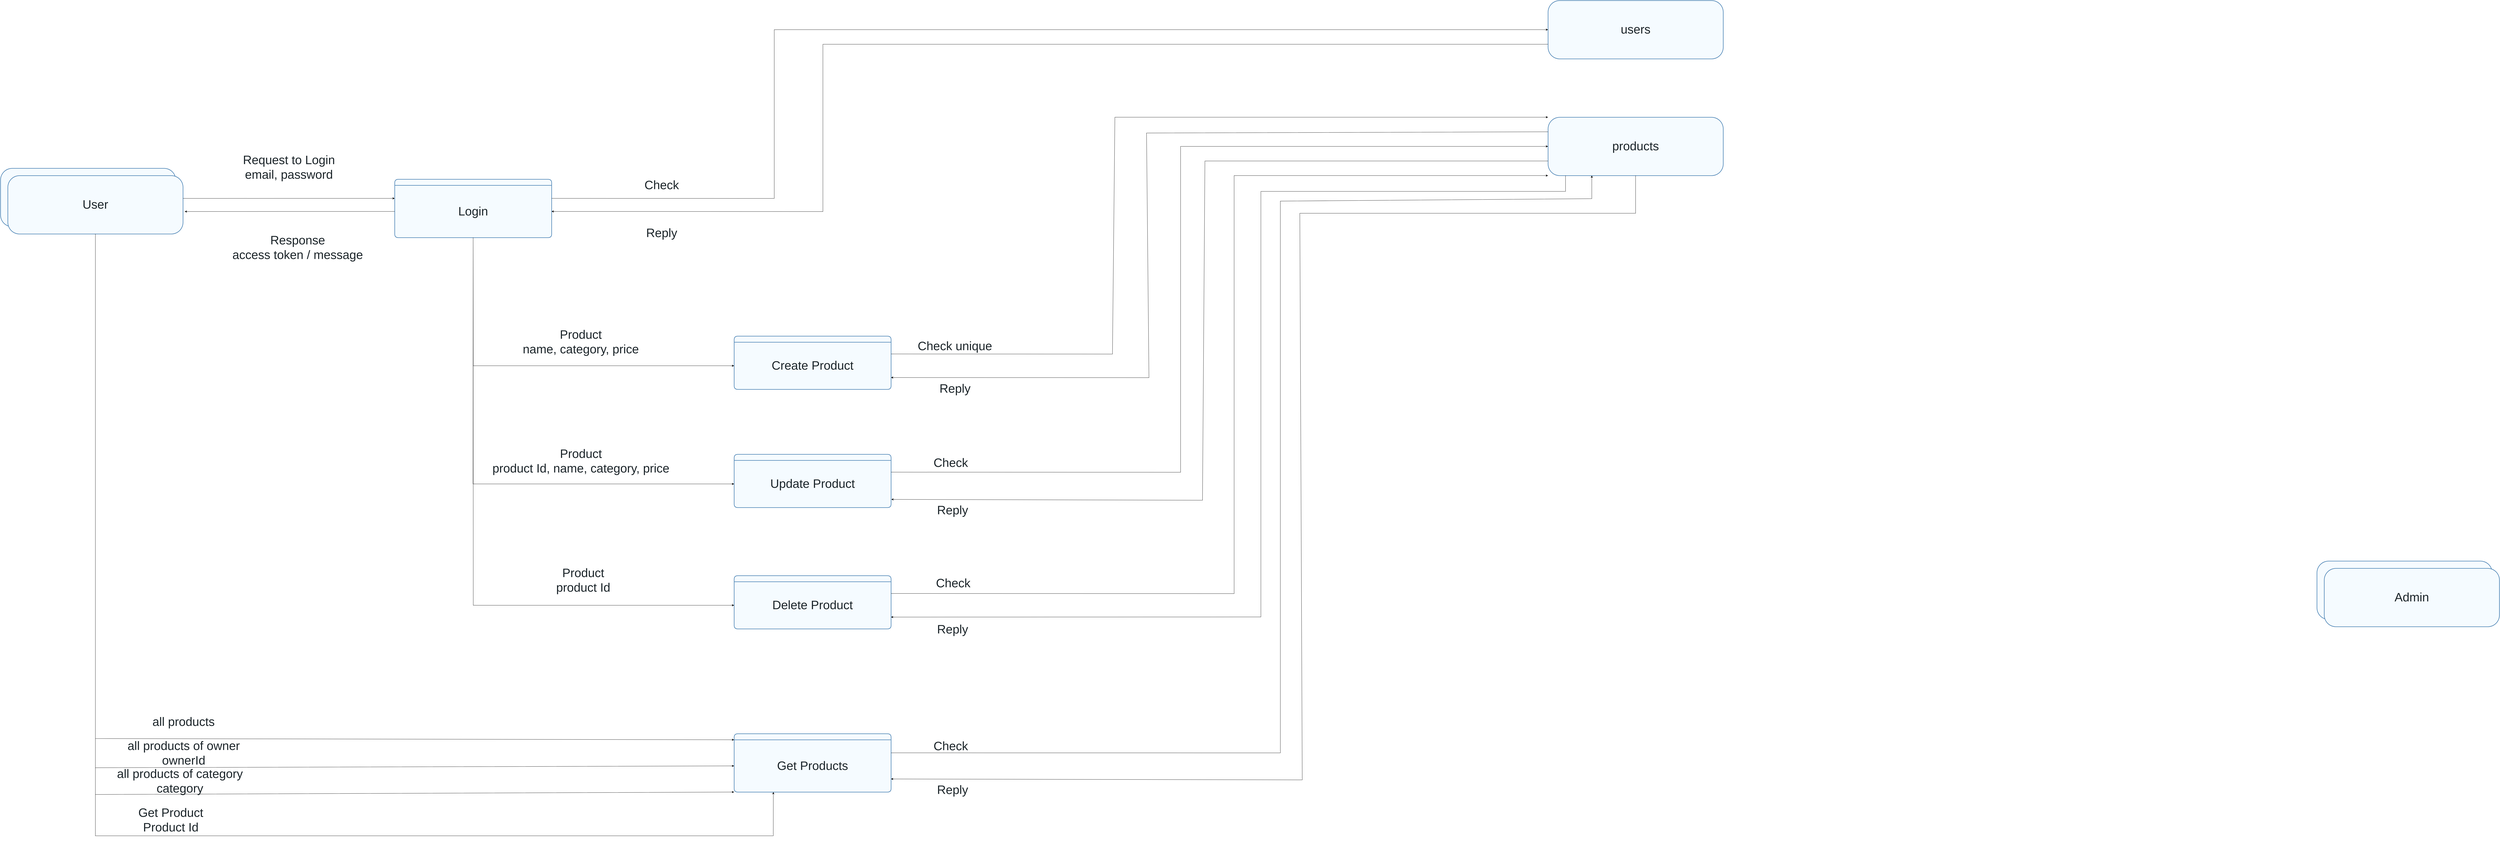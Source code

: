 <mxfile version="23.1.4" type="github" pages="7">
  <diagram name="users-products" id="OHTJHfxgYQxPX2jJm4Qd">
    <mxGraphModel dx="16250" dy="3713" grid="1" gridSize="10" guides="1" tooltips="1" connect="1" arrows="1" fold="1" page="1" pageScale="1" pageWidth="850" pageHeight="1100" math="0" shadow="0">
      <root>
        <mxCell id="0" />
        <mxCell id="1" parent="0" />
        <mxCell id="4710wYX0L7655n3gwE3L-8" value="&lt;div style=&quot;display: flex; justify-content: center; text-align: center; align-items: baseline; font-size: 0; line-height: 1.25;margin-top: -2px;&quot;&gt;&lt;span&gt;&lt;span style=&quot;font-size:50px;color:#1d262b;&quot;&gt;User&lt;/span&gt;&lt;/span&gt;&lt;/div&gt;" style="rounded=1;arcSize=20;whiteSpace=wrap;overflow=block;blockSpacing=1;html=1;fontSize=13;spacing=0;strokeColor=#4881b3;strokeOpacity=100;fillColor=#F5FBFF;strokeWidth=2.3;" parent="1" vertex="1">
          <mxGeometry x="-7500" y="1155" width="720" height="240" as="geometry" />
        </mxCell>
        <mxCell id="4710wYX0L7655n3gwE3L-9" value="&lt;div style=&quot;display: flex; justify-content: center; text-align: center; align-items: baseline; font-size: 0; line-height: 1.25;margin-top: -2px;&quot;&gt;&lt;span&gt;&lt;span style=&quot;font-size:50px;color:#1d262b;&quot;&gt;User&lt;/span&gt;&lt;/span&gt;&lt;/div&gt;" style="rounded=1;arcSize=20;whiteSpace=wrap;overflow=block;blockSpacing=1;html=1;fontSize=13;spacing=0;strokeColor=#4881b3;strokeOpacity=100;fillColor=#F5FBFF;strokeWidth=2.3;" parent="1" vertex="1">
          <mxGeometry x="-7470" y="1185" width="720" height="240" as="geometry" />
        </mxCell>
        <mxCell id="4710wYX0L7655n3gwE3L-10" value="&lt;div style=&quot;display: flex; justify-content: center; text-align: center; align-items: baseline; font-size: 0; line-height: 1.25;margin-top: -2px;&quot;&gt;&lt;span&gt;&lt;span style=&quot;font-size:50px;color:#1d262b;&quot;&gt;products&lt;/span&gt;&lt;/span&gt;&lt;/div&gt;" style="rounded=1;arcSize=20;whiteSpace=wrap;overflow=block;blockSpacing=1;html=1;fontSize=13;spacing=0;strokeColor=#4881b3;strokeOpacity=100;fillColor=#F5FBFF;strokeWidth=2.3;" parent="1" vertex="1">
          <mxGeometry x="-1140" y="945" width="720" height="240" as="geometry" />
        </mxCell>
        <mxCell id="4710wYX0L7655n3gwE3L-12" value="&lt;div style=&quot;display: flex; justify-content: center; text-align: center; align-items: baseline; font-size: 0; line-height: 1.25;margin-top: -2px;&quot;&gt;&lt;span&gt;&lt;span style=&quot;font-size:50px;color:#1d262b;&quot;&gt;users&lt;/span&gt;&lt;/span&gt;&lt;/div&gt;" style="rounded=1;arcSize=20;whiteSpace=wrap;overflow=block;blockSpacing=1;html=1;fontSize=13;spacing=0;strokeColor=#4881b3;strokeOpacity=100;fillColor=#F5FBFF;strokeWidth=2.3;" parent="1" vertex="1">
          <mxGeometry x="-1140" y="465" width="720" height="240" as="geometry" />
        </mxCell>
        <mxCell id="4710wYX0L7655n3gwE3L-16" value="&lt;div style=&quot;display: flex; justify-content: center; text-align: center; align-items: baseline; font-size: 0; line-height: 1.25;margin-top: -2px;&quot;&gt;&lt;span&gt;&lt;span style=&quot;font-size:50px;color:#1d262b;&quot;&gt;User&lt;/span&gt;&lt;/span&gt;&lt;/div&gt;" style="rounded=1;arcSize=20;whiteSpace=wrap;overflow=block;blockSpacing=1;html=1;fontSize=13;spacing=0;strokeColor=#4881b3;strokeOpacity=100;fillColor=#F5FBFF;strokeWidth=2.3;" parent="1" vertex="1">
          <mxGeometry x="2020" y="2770" width="720" height="240" as="geometry" />
        </mxCell>
        <mxCell id="4710wYX0L7655n3gwE3L-17" value="&lt;div style=&quot;display: flex; justify-content: center; text-align: center; align-items: baseline; font-size: 0; line-height: 1.25;margin-top: -2px;&quot;&gt;&lt;span&gt;&lt;span style=&quot;font-size:50px;color:#1d262b;&quot;&gt;Admin&lt;/span&gt;&lt;/span&gt;&lt;/div&gt;" style="rounded=1;arcSize=20;whiteSpace=wrap;overflow=block;blockSpacing=1;html=1;fontSize=13;spacing=0;strokeColor=#4881b3;strokeOpacity=100;fillColor=#F5FBFF;strokeWidth=2.3;" parent="1" vertex="1">
          <mxGeometry x="2050" y="2800" width="720" height="240" as="geometry" />
        </mxCell>
        <mxCell id="4710wYX0L7655n3gwE3L-18" value="" style="swimlane;startSize=25;html=1;whiteSpace=wrap;container=1;collapsible=0;childLayout=stackLayout;resizeParent=1;dropTarget=0;rounded=1;arcSize=20;fontStyle=0;fontSize=13;spacing=0;strokeColor=#4881b3;strokeOpacity=100;fillColor=#F5FBFF;strokeWidth=2.3;swimlaneFillColor=#F5FBFF;" parent="1" vertex="1">
          <mxGeometry x="-5880" y="1200" width="645" height="240" as="geometry" />
        </mxCell>
        <mxCell id="4710wYX0L7655n3gwE3L-19" value="&lt;div style=&quot;display: flex; justify-content: center; text-align: center; align-items: baseline; font-size: 0; line-height: 1.25;margin-top: -2px;&quot;&gt;&lt;span&gt;&lt;span style=&quot;font-size:50px;color:#1d262b;&quot;&gt;Login&lt;/span&gt;&lt;/span&gt;&lt;/div&gt;" style="rounded=1;arcSize=20;strokeColor=none;fillColor=none;whiteSpace=wrap;overflow=block;blockSpacing=1;html=1;fontSize=13;spacing=0;strokeOpacity=100;strokeWidth=2.3;" parent="4710wYX0L7655n3gwE3L-18" vertex="1">
          <mxGeometry y="25" width="645" height="215" as="geometry" />
        </mxCell>
        <mxCell id="4710wYX0L7655n3gwE3L-21" value="Request to Login&#xa;email, password" style="html=1;overflow=block;blockSpacing=1;whiteSpace=wrap;fontSize=50;fontColor=#1d262b;spacing=0;strokeColor=#FFFFFF;strokeOpacity=100;rounded=1;absoluteArcSize=1;arcSize=9;fillColor=#FFFFFF;strokeWidth=3.8;lucidId=I0_aEiI-5aN~;" parent="1" vertex="1">
          <mxGeometry x="-6577" y="1060" width="525" height="180" as="geometry" />
        </mxCell>
        <mxCell id="4710wYX0L7655n3gwE3L-23" value="Response&#xa;access token / message" style="html=1;overflow=block;blockSpacing=1;whiteSpace=wrap;fontSize=50;fontColor=#1d262b;spacing=0;strokeColor=#FFFFFF;strokeOpacity=100;rounded=1;absoluteArcSize=1;arcSize=9;fillColor=#FFFFFF;strokeWidth=3.8;lucidId=g1_aDwLO14qw;" parent="1" vertex="1">
          <mxGeometry x="-6577" y="1390" width="597" height="180" as="geometry" />
        </mxCell>
        <mxCell id="4710wYX0L7655n3gwE3L-25" value="Check" style="html=1;overflow=block;blockSpacing=1;whiteSpace=wrap;fontSize=50;fontColor=#1d262b;spacing=0;strokeColor=#FFFFFF;strokeOpacity=100;rounded=1;absoluteArcSize=1;arcSize=9;fillColor=#FFFFFF;strokeWidth=3.8;lucidId=V2_a0Hmyeiz6;" parent="1" vertex="1">
          <mxGeometry x="-4870" y="1180" width="175" height="85" as="geometry" />
        </mxCell>
        <mxCell id="4710wYX0L7655n3gwE3L-27" value="Reply" style="html=1;overflow=block;blockSpacing=1;whiteSpace=wrap;fontSize=50;fontColor=#1d262b;spacing=0;strokeColor=#FFFFFF;strokeOpacity=100;rounded=1;absoluteArcSize=1;arcSize=9;fillColor=#FFFFFF;strokeWidth=3.8;lucidId=S3_aRPnCN661;" parent="1" vertex="1">
          <mxGeometry x="-4875" y="1370" width="185" height="100" as="geometry" />
        </mxCell>
        <mxCell id="4710wYX0L7655n3gwE3L-28" value="all products" style="html=1;overflow=block;blockSpacing=1;whiteSpace=wrap;fontSize=50;fontColor=#1d262b;spacing=0;strokeColor=#FFFFFF;strokeOpacity=100;rounded=1;absoluteArcSize=1;arcSize=9;fillColor=#FFFFFF;strokeWidth=3.8;lucidId=R7_awM6TgF.7;" parent="1" vertex="1">
          <mxGeometry x="-6950" y="3400" width="405" height="60" as="geometry" />
        </mxCell>
        <mxCell id="4710wYX0L7655n3gwE3L-29" value="all products of owner&#xa;ownerId" style="html=1;overflow=block;blockSpacing=1;whiteSpace=wrap;fontSize=50;fontColor=#1d262b;spacing=0;verticalAlign=top;strokeColor=#FFFFFF;strokeOpacity=100;rounded=1;absoluteArcSize=1;arcSize=9;fillColor=#FFFFFF;strokeWidth=3.8;lucidId=I9_a.vsjyH0R;" parent="1" vertex="1">
          <mxGeometry x="-6987.5" y="3500" width="480" height="120" as="geometry" />
        </mxCell>
        <mxCell id="4710wYX0L7655n3gwE3L-30" value="Get Product&#xa;Product Id" style="html=1;overflow=block;blockSpacing=1;whiteSpace=wrap;fontSize=50;fontColor=#1d262b;spacing=0;verticalAlign=top;strokeColor=#FFFFFF;strokeOpacity=100;rounded=1;absoluteArcSize=1;arcSize=9;fillColor=#FFFFFF;strokeWidth=3.8;lucidId=ma.aOT5quKIR;" parent="1" vertex="1">
          <mxGeometry x="-7040" y="3775" width="480" height="151" as="geometry" />
        </mxCell>
        <mxCell id="4710wYX0L7655n3gwE3L-32" value="Product&#xa;name, category, price" style="html=1;overflow=block;blockSpacing=1;whiteSpace=wrap;fontSize=50;fontColor=#1d262b;spacing=0;strokeColor=#FFFFFF;strokeOpacity=100;rounded=1;absoluteArcSize=1;arcSize=9;fillColor=#FFFFFF;strokeWidth=3.8;lucidId=_g.ab7biIx~K;" parent="1" vertex="1">
          <mxGeometry x="-5370" y="1790" width="510" height="155" as="geometry" />
        </mxCell>
        <mxCell id="4710wYX0L7655n3gwE3L-33" value="" style="swimlane;startSize=25;html=1;whiteSpace=wrap;container=1;collapsible=0;childLayout=stackLayout;resizeParent=1;dropTarget=0;rounded=1;arcSize=20;fontStyle=0;fontSize=13;spacing=0;strokeColor=#4881b3;strokeOpacity=100;fillColor=#F5FBFF;strokeWidth=2.3;swimlaneFillColor=#F5FBFF;" parent="1" vertex="1">
          <mxGeometry x="-4485" y="3480" width="645" height="240" as="geometry" />
        </mxCell>
        <mxCell id="4710wYX0L7655n3gwE3L-34" value="&lt;div style=&quot;display: flex; justify-content: center; text-align: center; align-items: baseline; font-size: 0; line-height: 1.25;margin-top: -2px;&quot;&gt;&lt;span&gt;&lt;span style=&quot;font-size:50px;color:#1d262b;&quot;&gt;Get Products&lt;/span&gt;&lt;/span&gt;&lt;/div&gt;" style="rounded=1;arcSize=20;strokeColor=none;fillColor=none;whiteSpace=wrap;overflow=block;blockSpacing=1;html=1;fontSize=13;spacing=0;strokeOpacity=100;strokeWidth=2.3;" parent="4710wYX0L7655n3gwE3L-33" vertex="1">
          <mxGeometry y="25" width="645" height="215" as="geometry" />
        </mxCell>
        <mxCell id="4710wYX0L7655n3gwE3L-44" value="all products of category&#xa;category" style="html=1;overflow=block;blockSpacing=1;whiteSpace=wrap;fontSize=50;fontColor=#1d262b;spacing=0;verticalAlign=top;strokeColor=#FFFFFF;strokeOpacity=100;rounded=1;absoluteArcSize=1;arcSize=9;fillColor=#FFFFFF;strokeWidth=3.8;lucidId=Fr.aOYlxHsAW;" parent="1" vertex="1">
          <mxGeometry x="-7070" y="3615" width="615" height="105" as="geometry" />
        </mxCell>
        <mxCell id="4710wYX0L7655n3gwE3L-54" value="" style="swimlane;startSize=25;html=1;whiteSpace=wrap;container=1;collapsible=0;childLayout=stackLayout;resizeParent=1;dropTarget=0;rounded=1;arcSize=20;fontStyle=0;fontSize=13;spacing=0;strokeColor=#4881b3;strokeOpacity=100;fillColor=#F5FBFF;strokeWidth=2.3;swimlaneFillColor=#F5FBFF;" parent="1" vertex="1">
          <mxGeometry x="-4485" y="1845" width="645" height="219" as="geometry" />
        </mxCell>
        <mxCell id="4710wYX0L7655n3gwE3L-55" value="&lt;div style=&quot;display: flex; justify-content: center; text-align: center; align-items: baseline; font-size: 0; line-height: 1.25;margin-top: -2px;&quot;&gt;&lt;span&gt;&lt;span style=&quot;font-size:50px;color:#1d262b;&quot;&gt;Create Product&lt;/span&gt;&lt;/span&gt;&lt;/div&gt;" style="rounded=1;arcSize=20;strokeColor=none;fillColor=none;whiteSpace=wrap;overflow=block;blockSpacing=1;html=1;fontSize=13;spacing=0;strokeOpacity=100;strokeWidth=2.3;" parent="4710wYX0L7655n3gwE3L-54" vertex="1">
          <mxGeometry y="25" width="645" height="194" as="geometry" />
        </mxCell>
        <mxCell id="4710wYX0L7655n3gwE3L-58" value="Check unique" style="html=1;overflow=block;blockSpacing=1;whiteSpace=wrap;fontSize=50;fontColor=#1d262b;spacing=0;strokeColor=#FFFFFF;strokeOpacity=100;rounded=1;absoluteArcSize=1;arcSize=9;fillColor=#FFFFFF;strokeWidth=3.8;lucidId=sF.ax78345P3;" parent="1" vertex="1">
          <mxGeometry x="-3750" y="1855" width="345" height="45" as="geometry" />
        </mxCell>
        <mxCell id="4710wYX0L7655n3gwE3L-59" value="Reply" style="html=1;overflow=block;blockSpacing=1;whiteSpace=wrap;fontSize=50;fontColor=#1d262b;spacing=0;strokeColor=#FFFFFF;strokeOpacity=100;rounded=1;absoluteArcSize=1;arcSize=9;fillColor=#FFFFFF;strokeWidth=3.8;lucidId=VF.amhfyq2-7;" parent="1" vertex="1">
          <mxGeometry x="-3647.5" y="2030" width="140" height="45" as="geometry" />
        </mxCell>
        <mxCell id="4710wYX0L7655n3gwE3L-60" value="" style="swimlane;startSize=25;html=1;whiteSpace=wrap;container=1;collapsible=0;childLayout=stackLayout;resizeParent=1;dropTarget=0;rounded=1;arcSize=20;fontStyle=0;fontSize=13;spacing=0;strokeColor=#4881b3;strokeOpacity=100;fillColor=#F5FBFF;strokeWidth=2.3;swimlaneFillColor=#F5FBFF;" parent="1" vertex="1">
          <mxGeometry x="-4485" y="2331" width="645" height="219" as="geometry" />
        </mxCell>
        <mxCell id="4710wYX0L7655n3gwE3L-61" value="&lt;div style=&quot;display: flex; justify-content: center; text-align: center; align-items: baseline; font-size: 0; line-height: 1.25;margin-top: -2px;&quot;&gt;&lt;span&gt;&lt;span style=&quot;font-size:50px;color:#1d262b;&quot;&gt;Update Product&lt;/span&gt;&lt;/span&gt;&lt;/div&gt;" style="rounded=1;arcSize=20;strokeColor=none;fillColor=none;whiteSpace=wrap;overflow=block;blockSpacing=1;html=1;fontSize=13;spacing=0;strokeOpacity=100;strokeWidth=2.3;" parent="4710wYX0L7655n3gwE3L-60" vertex="1">
          <mxGeometry y="25" width="645" height="194" as="geometry" />
        </mxCell>
        <mxCell id="4710wYX0L7655n3gwE3L-62" value="" style="endArrow=classic;html=1;rounded=0;entryX=0;entryY=0.25;entryDx=0;entryDy=0;exitX=1;exitY=0.391;exitDx=0;exitDy=0;exitPerimeter=0;" parent="1" source="4710wYX0L7655n3gwE3L-9" target="4710wYX0L7655n3gwE3L-19" edge="1">
          <mxGeometry width="50" height="50" relative="1" as="geometry">
            <mxPoint x="-6990" y="1990" as="sourcePoint" />
            <mxPoint x="-6940" y="1940" as="targetPoint" />
          </mxGeometry>
        </mxCell>
        <mxCell id="4710wYX0L7655n3gwE3L-63" value="" style="endArrow=classic;html=1;rounded=0;exitX=0;exitY=0.5;exitDx=0;exitDy=0;entryX=1.01;entryY=0.616;entryDx=0;entryDy=0;entryPerimeter=0;" parent="1" source="4710wYX0L7655n3gwE3L-19" target="4710wYX0L7655n3gwE3L-9" edge="1">
          <mxGeometry width="50" height="50" relative="1" as="geometry">
            <mxPoint x="-6300" y="1470" as="sourcePoint" />
            <mxPoint x="-6250" y="1420" as="targetPoint" />
          </mxGeometry>
        </mxCell>
        <mxCell id="4710wYX0L7655n3gwE3L-65" value="" style="endArrow=classic;html=1;rounded=0;exitX=1;exitY=0.25;exitDx=0;exitDy=0;entryX=0;entryY=0.5;entryDx=0;entryDy=0;" parent="1" source="4710wYX0L7655n3gwE3L-19" target="4710wYX0L7655n3gwE3L-12" edge="1">
          <mxGeometry width="50" height="50" relative="1" as="geometry">
            <mxPoint x="-4280" y="1370" as="sourcePoint" />
            <mxPoint x="-1670" y="570" as="targetPoint" />
            <Array as="points">
              <mxPoint x="-4320" y="1279" />
              <mxPoint x="-4320" y="585" />
            </Array>
          </mxGeometry>
        </mxCell>
        <mxCell id="4710wYX0L7655n3gwE3L-66" value="" style="endArrow=classic;html=1;rounded=0;exitX=0;exitY=0.75;exitDx=0;exitDy=0;entryX=1;entryY=0.5;entryDx=0;entryDy=0;" parent="1" source="4710wYX0L7655n3gwE3L-12" target="4710wYX0L7655n3gwE3L-19" edge="1">
          <mxGeometry width="50" height="50" relative="1" as="geometry">
            <mxPoint x="-3490" y="1400" as="sourcePoint" />
            <mxPoint x="-3440" y="1350" as="targetPoint" />
            <Array as="points">
              <mxPoint x="-4120" y="645" />
              <mxPoint x="-4120" y="1333" />
            </Array>
          </mxGeometry>
        </mxCell>
        <mxCell id="4710wYX0L7655n3gwE3L-67" value="" style="endArrow=classic;html=1;rounded=0;exitX=0.5;exitY=1;exitDx=0;exitDy=0;entryX=0;entryY=0.5;entryDx=0;entryDy=0;" parent="1" source="4710wYX0L7655n3gwE3L-19" target="4710wYX0L7655n3gwE3L-55" edge="1">
          <mxGeometry width="50" height="50" relative="1" as="geometry">
            <mxPoint x="-5530" y="2130" as="sourcePoint" />
            <mxPoint x="-5480" y="2080" as="targetPoint" />
            <Array as="points">
              <mxPoint x="-5557" y="1967" />
            </Array>
          </mxGeometry>
        </mxCell>
        <mxCell id="4710wYX0L7655n3gwE3L-71" value="" style="endArrow=classic;html=1;rounded=0;exitX=1;exitY=0.25;exitDx=0;exitDy=0;entryX=0;entryY=0;entryDx=0;entryDy=0;" parent="1" source="4710wYX0L7655n3gwE3L-55" target="4710wYX0L7655n3gwE3L-10" edge="1">
          <mxGeometry width="50" height="50" relative="1" as="geometry">
            <mxPoint x="-3030" y="1760" as="sourcePoint" />
            <mxPoint x="-2980" y="1710" as="targetPoint" />
            <Array as="points">
              <mxPoint x="-2930" y="1919" />
              <mxPoint x="-2920" y="945" />
            </Array>
          </mxGeometry>
        </mxCell>
        <mxCell id="4710wYX0L7655n3gwE3L-72" value="" style="endArrow=classic;html=1;rounded=0;exitX=0;exitY=0.25;exitDx=0;exitDy=0;entryX=1;entryY=0.75;entryDx=0;entryDy=0;" parent="1" source="4710wYX0L7655n3gwE3L-10" target="4710wYX0L7655n3gwE3L-55" edge="1">
          <mxGeometry width="50" height="50" relative="1" as="geometry">
            <mxPoint x="-2320" y="1790" as="sourcePoint" />
            <mxPoint x="-2270" y="1740" as="targetPoint" />
            <Array as="points">
              <mxPoint x="-2790" y="1010" />
              <mxPoint x="-2780" y="2016" />
            </Array>
          </mxGeometry>
        </mxCell>
        <mxCell id="rfzkhk_-lN5LJLspXbWX-1" value="" style="endArrow=classic;html=1;rounded=0;entryX=0;entryY=0.5;entryDx=0;entryDy=0;exitX=0.5;exitY=1;exitDx=0;exitDy=0;" edge="1" parent="1" source="4710wYX0L7655n3gwE3L-19" target="4710wYX0L7655n3gwE3L-61">
          <mxGeometry width="50" height="50" relative="1" as="geometry">
            <mxPoint x="-5560" y="1450" as="sourcePoint" />
            <mxPoint x="-5330" y="2220" as="targetPoint" />
            <Array as="points">
              <mxPoint x="-5558" y="2453" />
            </Array>
          </mxGeometry>
        </mxCell>
        <mxCell id="rfzkhk_-lN5LJLspXbWX-2" value="Product&lt;br&gt;product Id, name, category, price" style="html=1;overflow=block;blockSpacing=1;whiteSpace=wrap;fontSize=50;fontColor=#1d262b;spacing=0;strokeColor=#FFFFFF;strokeOpacity=100;rounded=1;absoluteArcSize=1;arcSize=9;fillColor=#FFFFFF;strokeWidth=3.8;lucidId=_g.ab7biIx~K;" vertex="1" parent="1">
          <mxGeometry x="-5502.5" y="2280" width="775" height="155" as="geometry" />
        </mxCell>
        <mxCell id="rfzkhk_-lN5LJLspXbWX-3" value="" style="endArrow=classic;html=1;rounded=0;exitX=1;exitY=0.25;exitDx=0;exitDy=0;entryX=0;entryY=0.5;entryDx=0;entryDy=0;" edge="1" parent="1" source="4710wYX0L7655n3gwE3L-61" target="4710wYX0L7655n3gwE3L-10">
          <mxGeometry width="50" height="50" relative="1" as="geometry">
            <mxPoint x="-2860" y="2540" as="sourcePoint" />
            <mxPoint x="-2810" y="2490" as="targetPoint" />
            <Array as="points">
              <mxPoint x="-2650" y="2405" />
              <mxPoint x="-2650" y="1065" />
            </Array>
          </mxGeometry>
        </mxCell>
        <mxCell id="rfzkhk_-lN5LJLspXbWX-4" value="Check&amp;nbsp;&lt;br&gt;" style="html=1;overflow=block;blockSpacing=1;whiteSpace=wrap;fontSize=50;fontColor=#1d262b;spacing=0;strokeColor=#FFFFFF;strokeOpacity=100;rounded=1;absoluteArcSize=1;arcSize=9;fillColor=#FFFFFF;strokeWidth=3.8;lucidId=sF.ax78345P3;" vertex="1" parent="1">
          <mxGeometry x="-3760" y="2335" width="345" height="45" as="geometry" />
        </mxCell>
        <mxCell id="rfzkhk_-lN5LJLspXbWX-5" value="Reply" style="html=1;overflow=block;blockSpacing=1;whiteSpace=wrap;fontSize=50;fontColor=#1d262b;spacing=0;strokeColor=#FFFFFF;strokeOpacity=100;rounded=1;absoluteArcSize=1;arcSize=9;fillColor=#FFFFFF;strokeWidth=3.8;lucidId=VF.amhfyq2-7;" vertex="1" parent="1">
          <mxGeometry x="-3657.5" y="2530" width="140" height="45" as="geometry" />
        </mxCell>
        <mxCell id="rfzkhk_-lN5LJLspXbWX-6" value="" style="endArrow=classic;html=1;rounded=0;exitX=0;exitY=0.75;exitDx=0;exitDy=0;entryX=1.002;entryY=0.828;entryDx=0;entryDy=0;entryPerimeter=0;" edge="1" parent="1" source="4710wYX0L7655n3gwE3L-10" target="4710wYX0L7655n3gwE3L-61">
          <mxGeometry width="50" height="50" relative="1" as="geometry">
            <mxPoint x="-3240" y="3090" as="sourcePoint" />
            <mxPoint x="-3190" y="3040" as="targetPoint" />
            <Array as="points">
              <mxPoint x="-2550" y="1125" />
              <mxPoint x="-2560" y="2520" />
            </Array>
          </mxGeometry>
        </mxCell>
        <mxCell id="rfzkhk_-lN5LJLspXbWX-8" value="Product&lt;br&gt;product Id" style="html=1;overflow=block;blockSpacing=1;whiteSpace=wrap;fontSize=50;fontColor=#1d262b;spacing=0;strokeColor=#FFFFFF;strokeOpacity=100;rounded=1;absoluteArcSize=1;arcSize=9;fillColor=#FFFFFF;strokeWidth=3.8;lucidId=_g.ab7biIx~K;" vertex="1" parent="1">
          <mxGeometry x="-5235" y="2770" width="260" height="155" as="geometry" />
        </mxCell>
        <mxCell id="rfzkhk_-lN5LJLspXbWX-10" value="" style="swimlane;startSize=25;html=1;whiteSpace=wrap;container=1;collapsible=0;childLayout=stackLayout;resizeParent=1;dropTarget=0;rounded=1;arcSize=20;fontStyle=0;fontSize=13;spacing=0;strokeColor=#4881b3;strokeOpacity=100;fillColor=#F5FBFF;strokeWidth=2.3;swimlaneFillColor=#F5FBFF;" vertex="1" parent="1">
          <mxGeometry x="-4485" y="2830" width="645" height="219" as="geometry" />
        </mxCell>
        <mxCell id="rfzkhk_-lN5LJLspXbWX-11" value="&lt;div style=&quot;display: flex; justify-content: center; text-align: center; align-items: baseline; font-size: 0; line-height: 1.25;margin-top: -2px;&quot;&gt;&lt;span&gt;&lt;span style=&quot;font-size:50px;color:#1d262b;&quot;&gt;Delete Product&lt;/span&gt;&lt;/span&gt;&lt;span&gt;&lt;span style=&quot;font-size:50px;color:#1d262b;&quot;&gt;&lt;br&gt;&lt;/span&gt;&lt;/span&gt;&lt;/div&gt;" style="rounded=1;arcSize=20;strokeColor=none;fillColor=none;whiteSpace=wrap;overflow=block;blockSpacing=1;html=1;fontSize=13;spacing=0;strokeOpacity=100;strokeWidth=2.3;" vertex="1" parent="rfzkhk_-lN5LJLspXbWX-10">
          <mxGeometry y="25" width="645" height="194" as="geometry" />
        </mxCell>
        <mxCell id="rfzkhk_-lN5LJLspXbWX-12" value="" style="endArrow=classic;html=1;rounded=0;exitX=0.5;exitY=1;exitDx=0;exitDy=0;entryX=0;entryY=0.5;entryDx=0;entryDy=0;" edge="1" parent="1" source="4710wYX0L7655n3gwE3L-19" target="rfzkhk_-lN5LJLspXbWX-11">
          <mxGeometry width="50" height="50" relative="1" as="geometry">
            <mxPoint x="-5280" y="2990" as="sourcePoint" />
            <mxPoint x="-5230" y="2940" as="targetPoint" />
            <Array as="points">
              <mxPoint x="-5557" y="2952" />
            </Array>
          </mxGeometry>
        </mxCell>
        <mxCell id="rfzkhk_-lN5LJLspXbWX-15" value="" style="endArrow=classic;html=1;rounded=0;exitX=1;exitY=0.25;exitDx=0;exitDy=0;entryX=0;entryY=1;entryDx=0;entryDy=0;" edge="1" parent="1" source="rfzkhk_-lN5LJLspXbWX-11" target="4710wYX0L7655n3gwE3L-10">
          <mxGeometry width="50" height="50" relative="1" as="geometry">
            <mxPoint x="-3060" y="3040" as="sourcePoint" />
            <mxPoint x="-3010" y="2990" as="targetPoint" />
            <Array as="points">
              <mxPoint x="-2430" y="2904" />
              <mxPoint x="-2430" y="1185" />
            </Array>
          </mxGeometry>
        </mxCell>
        <mxCell id="rfzkhk_-lN5LJLspXbWX-16" value="Check&amp;nbsp;&lt;br&gt;" style="html=1;overflow=block;blockSpacing=1;whiteSpace=wrap;fontSize=50;fontColor=#1d262b;spacing=0;strokeColor=#FFFFFF;strokeOpacity=100;rounded=1;absoluteArcSize=1;arcSize=9;fillColor=#FFFFFF;strokeWidth=3.8;lucidId=sF.ax78345P3;" vertex="1" parent="1">
          <mxGeometry x="-3750" y="2830" width="345" height="45" as="geometry" />
        </mxCell>
        <mxCell id="rfzkhk_-lN5LJLspXbWX-17" value="" style="endArrow=classic;html=1;rounded=0;exitX=0.1;exitY=1;exitDx=0;exitDy=0;exitPerimeter=0;entryX=1;entryY=0.75;entryDx=0;entryDy=0;" edge="1" parent="1" source="4710wYX0L7655n3gwE3L-10" target="rfzkhk_-lN5LJLspXbWX-11">
          <mxGeometry width="50" height="50" relative="1" as="geometry">
            <mxPoint x="-2430" y="3090" as="sourcePoint" />
            <mxPoint x="-3720" y="3020" as="targetPoint" />
            <Array as="points">
              <mxPoint x="-1068" y="1250" />
              <mxPoint x="-2320" y="1250" />
              <mxPoint x="-2320" y="3000" />
            </Array>
          </mxGeometry>
        </mxCell>
        <mxCell id="rfzkhk_-lN5LJLspXbWX-18" value="Reply" style="html=1;overflow=block;blockSpacing=1;whiteSpace=wrap;fontSize=50;fontColor=#1d262b;spacing=0;strokeColor=#FFFFFF;strokeOpacity=100;rounded=1;absoluteArcSize=1;arcSize=9;fillColor=#FFFFFF;strokeWidth=3.8;lucidId=VF.amhfyq2-7;" vertex="1" parent="1">
          <mxGeometry x="-3657.5" y="3020" width="140" height="45" as="geometry" />
        </mxCell>
        <mxCell id="rfzkhk_-lN5LJLspXbWX-61" value="" style="endArrow=classic;html=1;rounded=0;exitX=0.5;exitY=1;exitDx=0;exitDy=0;entryX=0;entryY=0;entryDx=0;entryDy=0;" edge="1" parent="1" source="4710wYX0L7655n3gwE3L-9" target="4710wYX0L7655n3gwE3L-34">
          <mxGeometry width="50" height="50" relative="1" as="geometry">
            <mxPoint x="-6790" y="2120" as="sourcePoint" />
            <mxPoint x="-6930" y="3430" as="targetPoint" />
            <Array as="points">
              <mxPoint x="-7110" y="3500" />
            </Array>
          </mxGeometry>
        </mxCell>
        <mxCell id="rfzkhk_-lN5LJLspXbWX-63" value="" style="endArrow=classic;html=1;rounded=0;exitX=0.5;exitY=1;exitDx=0;exitDy=0;entryX=0;entryY=0.5;entryDx=0;entryDy=0;" edge="1" parent="1" source="4710wYX0L7655n3gwE3L-9" target="4710wYX0L7655n3gwE3L-34">
          <mxGeometry width="50" height="50" relative="1" as="geometry">
            <mxPoint x="-7380" y="2160" as="sourcePoint" />
            <mxPoint x="-7330" y="2110" as="targetPoint" />
            <Array as="points">
              <mxPoint x="-7110" y="3620" />
            </Array>
          </mxGeometry>
        </mxCell>
        <mxCell id="rfzkhk_-lN5LJLspXbWX-64" value="" style="endArrow=classic;html=1;rounded=0;exitX=0.5;exitY=1;exitDx=0;exitDy=0;entryX=0;entryY=1;entryDx=0;entryDy=0;" edge="1" parent="1" source="4710wYX0L7655n3gwE3L-9" target="4710wYX0L7655n3gwE3L-34">
          <mxGeometry width="50" height="50" relative="1" as="geometry">
            <mxPoint x="-7110" y="1430" as="sourcePoint" />
            <mxPoint x="-7280" y="2670" as="targetPoint" />
            <Array as="points">
              <mxPoint x="-7110" y="3730" />
            </Array>
          </mxGeometry>
        </mxCell>
        <mxCell id="rfzkhk_-lN5LJLspXbWX-65" value="" style="endArrow=classic;html=1;rounded=0;exitX=0.5;exitY=1;exitDx=0;exitDy=0;entryX=1;entryY=0.75;entryDx=0;entryDy=0;" edge="1" parent="1" source="4710wYX0L7655n3gwE3L-10" target="4710wYX0L7655n3gwE3L-34">
          <mxGeometry width="50" height="50" relative="1" as="geometry">
            <mxPoint x="-1820" y="2970" as="sourcePoint" />
            <mxPoint x="-1770" y="2920" as="targetPoint" />
            <Array as="points">
              <mxPoint x="-780" y="1340" />
              <mxPoint x="-2160" y="1340" />
              <mxPoint x="-2150" y="3670" />
            </Array>
          </mxGeometry>
        </mxCell>
        <mxCell id="rfzkhk_-lN5LJLspXbWX-66" value="Reply" style="html=1;overflow=block;blockSpacing=1;whiteSpace=wrap;fontSize=50;fontColor=#1d262b;spacing=0;strokeColor=#FFFFFF;strokeOpacity=100;rounded=1;absoluteArcSize=1;arcSize=9;fillColor=#FFFFFF;strokeWidth=3.8;lucidId=VF.amhfyq2-7;" vertex="1" parent="1">
          <mxGeometry x="-3657.5" y="3680" width="140" height="45" as="geometry" />
        </mxCell>
        <mxCell id="rfzkhk_-lN5LJLspXbWX-67" value="" style="endArrow=classic;html=1;rounded=0;exitX=1;exitY=0.25;exitDx=0;exitDy=0;entryX=0.25;entryY=1;entryDx=0;entryDy=0;" edge="1" parent="1" source="4710wYX0L7655n3gwE3L-34" target="4710wYX0L7655n3gwE3L-10">
          <mxGeometry width="50" height="50" relative="1" as="geometry">
            <mxPoint x="-3270" y="3580" as="sourcePoint" />
            <mxPoint x="-3220" y="3530" as="targetPoint" />
            <Array as="points">
              <mxPoint x="-2240" y="3559" />
              <mxPoint x="-2240" y="1290" />
              <mxPoint x="-960" y="1280" />
            </Array>
          </mxGeometry>
        </mxCell>
        <mxCell id="rfzkhk_-lN5LJLspXbWX-68" value="Check&amp;nbsp;&lt;br&gt;" style="html=1;overflow=block;blockSpacing=1;whiteSpace=wrap;fontSize=50;fontColor=#1d262b;spacing=0;strokeColor=#FFFFFF;strokeOpacity=100;rounded=1;absoluteArcSize=1;arcSize=9;fillColor=#FFFFFF;strokeWidth=3.8;lucidId=sF.ax78345P3;" vertex="1" parent="1">
          <mxGeometry x="-3760" y="3500" width="345" height="45" as="geometry" />
        </mxCell>
        <mxCell id="rfzkhk_-lN5LJLspXbWX-69" value="" style="endArrow=classic;html=1;rounded=0;exitX=0.5;exitY=1;exitDx=0;exitDy=0;entryX=0.25;entryY=1;entryDx=0;entryDy=0;" edge="1" parent="1" source="4710wYX0L7655n3gwE3L-9" target="4710wYX0L7655n3gwE3L-34">
          <mxGeometry width="50" height="50" relative="1" as="geometry">
            <mxPoint x="-6610" y="3090" as="sourcePoint" />
            <mxPoint x="-6560" y="3040" as="targetPoint" />
            <Array as="points">
              <mxPoint x="-7110" y="3900" />
              <mxPoint x="-4324" y="3900" />
            </Array>
          </mxGeometry>
        </mxCell>
      </root>
    </mxGraphModel>
  </diagram>
  <diagram id="-AyCFeMEyXDhfA-bi7Yz" name="Admin-products">
    <mxGraphModel dx="16250" dy="3713" grid="1" gridSize="10" guides="1" tooltips="1" connect="1" arrows="1" fold="1" page="1" pageScale="1" pageWidth="850" pageHeight="1100" math="0" shadow="0">
      <root>
        <mxCell id="0" />
        <mxCell id="1" parent="0" />
        <mxCell id="BrPP6l64mEc868oCu5lt-1" value="&lt;div style=&quot;display: flex; justify-content: center; text-align: center; align-items: baseline; font-size: 0; line-height: 1.25;margin-top: -2px;&quot;&gt;&lt;span&gt;&lt;span style=&quot;font-size:50px;color:#1d262b;&quot;&gt;User&lt;/span&gt;&lt;/span&gt;&lt;/div&gt;" style="rounded=1;arcSize=20;whiteSpace=wrap;overflow=block;blockSpacing=1;html=1;fontSize=13;spacing=0;strokeColor=#4881b3;strokeOpacity=100;fillColor=#F5FBFF;strokeWidth=2.3;" vertex="1" parent="1">
          <mxGeometry x="-7500" y="1155" width="720" height="240" as="geometry" />
        </mxCell>
        <mxCell id="BrPP6l64mEc868oCu5lt-2" value="&lt;div style=&quot;display: flex; justify-content: center; text-align: center; align-items: baseline; font-size: 0; line-height: 1.25;margin-top: -2px;&quot;&gt;&lt;span&gt;&lt;span style=&quot;font-size:50px;color:#1d262b;&quot;&gt;Admin&lt;/span&gt;&lt;/span&gt;&lt;/div&gt;" style="rounded=1;arcSize=20;whiteSpace=wrap;overflow=block;blockSpacing=1;html=1;fontSize=13;spacing=0;strokeColor=#4881b3;strokeOpacity=100;fillColor=#F5FBFF;strokeWidth=2.3;" vertex="1" parent="1">
          <mxGeometry x="-7470" y="1185" width="720" height="240" as="geometry" />
        </mxCell>
        <mxCell id="BrPP6l64mEc868oCu5lt-3" value="&lt;div style=&quot;display: flex; justify-content: center; text-align: center; align-items: baseline; font-size: 0; line-height: 1.25;margin-top: -2px;&quot;&gt;&lt;span&gt;&lt;span style=&quot;font-size:50px;color:#1d262b;&quot;&gt;products&lt;/span&gt;&lt;/span&gt;&lt;/div&gt;" style="rounded=1;arcSize=20;whiteSpace=wrap;overflow=block;blockSpacing=1;html=1;fontSize=13;spacing=0;strokeColor=#4881b3;strokeOpacity=100;fillColor=#F5FBFF;strokeWidth=2.3;" vertex="1" parent="1">
          <mxGeometry x="-1140" y="945" width="720" height="240" as="geometry" />
        </mxCell>
        <mxCell id="BrPP6l64mEc868oCu5lt-4" value="&lt;div style=&quot;display: flex; justify-content: center; text-align: center; align-items: baseline; font-size: 0; line-height: 1.25;margin-top: -2px;&quot;&gt;&lt;span&gt;&lt;span style=&quot;font-size:50px;color:#1d262b;&quot;&gt;users&lt;/span&gt;&lt;/span&gt;&lt;/div&gt;" style="rounded=1;arcSize=20;whiteSpace=wrap;overflow=block;blockSpacing=1;html=1;fontSize=13;spacing=0;strokeColor=#4881b3;strokeOpacity=100;fillColor=#F5FBFF;strokeWidth=2.3;" vertex="1" parent="1">
          <mxGeometry x="-1140" y="465" width="720" height="240" as="geometry" />
        </mxCell>
        <mxCell id="BrPP6l64mEc868oCu5lt-5" value="&lt;div style=&quot;display: flex; justify-content: center; text-align: center; align-items: baseline; font-size: 0; line-height: 1.25;margin-top: -2px;&quot;&gt;&lt;span&gt;&lt;span style=&quot;font-size:50px;color:#1d262b;&quot;&gt;User&lt;/span&gt;&lt;/span&gt;&lt;/div&gt;" style="rounded=1;arcSize=20;whiteSpace=wrap;overflow=block;blockSpacing=1;html=1;fontSize=13;spacing=0;strokeColor=#4881b3;strokeOpacity=100;fillColor=#F5FBFF;strokeWidth=2.3;" vertex="1" parent="1">
          <mxGeometry x="2020" y="2770" width="720" height="240" as="geometry" />
        </mxCell>
        <mxCell id="BrPP6l64mEc868oCu5lt-6" value="&lt;div style=&quot;display: flex; justify-content: center; text-align: center; align-items: baseline; font-size: 0; line-height: 1.25;margin-top: -2px;&quot;&gt;&lt;span&gt;&lt;span style=&quot;font-size:50px;color:#1d262b;&quot;&gt;Admin&lt;/span&gt;&lt;/span&gt;&lt;/div&gt;" style="rounded=1;arcSize=20;whiteSpace=wrap;overflow=block;blockSpacing=1;html=1;fontSize=13;spacing=0;strokeColor=#4881b3;strokeOpacity=100;fillColor=#F5FBFF;strokeWidth=2.3;" vertex="1" parent="1">
          <mxGeometry x="2050" y="2800" width="720" height="240" as="geometry" />
        </mxCell>
        <mxCell id="BrPP6l64mEc868oCu5lt-7" value="" style="swimlane;startSize=25;html=1;whiteSpace=wrap;container=1;collapsible=0;childLayout=stackLayout;resizeParent=1;dropTarget=0;rounded=1;arcSize=20;fontStyle=0;fontSize=13;spacing=0;strokeColor=#4881b3;strokeOpacity=100;fillColor=#F5FBFF;strokeWidth=2.3;swimlaneFillColor=#F5FBFF;" vertex="1" parent="1">
          <mxGeometry x="-5880" y="1200" width="645" height="240" as="geometry" />
        </mxCell>
        <mxCell id="BrPP6l64mEc868oCu5lt-8" value="&lt;div style=&quot;display: flex; justify-content: center; text-align: center; align-items: baseline; font-size: 0; line-height: 1.25;margin-top: -2px;&quot;&gt;&lt;span&gt;&lt;span style=&quot;font-size:50px;color:#1d262b;&quot;&gt;Login&lt;/span&gt;&lt;/span&gt;&lt;/div&gt;" style="rounded=1;arcSize=20;strokeColor=none;fillColor=none;whiteSpace=wrap;overflow=block;blockSpacing=1;html=1;fontSize=13;spacing=0;strokeOpacity=100;strokeWidth=2.3;" vertex="1" parent="BrPP6l64mEc868oCu5lt-7">
          <mxGeometry y="25" width="645" height="215" as="geometry" />
        </mxCell>
        <mxCell id="BrPP6l64mEc868oCu5lt-9" value="Request to Login&#xa;email, password" style="html=1;overflow=block;blockSpacing=1;whiteSpace=wrap;fontSize=50;fontColor=#1d262b;spacing=0;strokeColor=#FFFFFF;strokeOpacity=100;rounded=1;absoluteArcSize=1;arcSize=9;fillColor=#FFFFFF;strokeWidth=3.8;lucidId=I0_aEiI-5aN~;" vertex="1" parent="1">
          <mxGeometry x="-6577" y="1060" width="525" height="180" as="geometry" />
        </mxCell>
        <mxCell id="BrPP6l64mEc868oCu5lt-10" value="Response&#xa;access token / message" style="html=1;overflow=block;blockSpacing=1;whiteSpace=wrap;fontSize=50;fontColor=#1d262b;spacing=0;strokeColor=#FFFFFF;strokeOpacity=100;rounded=1;absoluteArcSize=1;arcSize=9;fillColor=#FFFFFF;strokeWidth=3.8;lucidId=g1_aDwLO14qw;" vertex="1" parent="1">
          <mxGeometry x="-6577" y="1390" width="597" height="180" as="geometry" />
        </mxCell>
        <mxCell id="BrPP6l64mEc868oCu5lt-11" value="Check" style="html=1;overflow=block;blockSpacing=1;whiteSpace=wrap;fontSize=50;fontColor=#1d262b;spacing=0;strokeColor=#FFFFFF;strokeOpacity=100;rounded=1;absoluteArcSize=1;arcSize=9;fillColor=#FFFFFF;strokeWidth=3.8;lucidId=V2_a0Hmyeiz6;" vertex="1" parent="1">
          <mxGeometry x="-4870" y="1180" width="175" height="85" as="geometry" />
        </mxCell>
        <mxCell id="BrPP6l64mEc868oCu5lt-12" value="Reply" style="html=1;overflow=block;blockSpacing=1;whiteSpace=wrap;fontSize=50;fontColor=#1d262b;spacing=0;strokeColor=#FFFFFF;strokeOpacity=100;rounded=1;absoluteArcSize=1;arcSize=9;fillColor=#FFFFFF;strokeWidth=3.8;lucidId=S3_aRPnCN661;" vertex="1" parent="1">
          <mxGeometry x="-4875" y="1370" width="185" height="100" as="geometry" />
        </mxCell>
        <mxCell id="BrPP6l64mEc868oCu5lt-13" value="all products" style="html=1;overflow=block;blockSpacing=1;whiteSpace=wrap;fontSize=50;fontColor=#1d262b;spacing=0;strokeColor=#FFFFFF;strokeOpacity=100;rounded=1;absoluteArcSize=1;arcSize=9;fillColor=#FFFFFF;strokeWidth=3.8;lucidId=R7_awM6TgF.7;" vertex="1" parent="1">
          <mxGeometry x="-6940" y="4030" width="405" height="60" as="geometry" />
        </mxCell>
        <mxCell id="BrPP6l64mEc868oCu5lt-14" value="all products of owner&#xa;ownerId" style="html=1;overflow=block;blockSpacing=1;whiteSpace=wrap;fontSize=50;fontColor=#1d262b;spacing=0;verticalAlign=top;strokeColor=#FFFFFF;strokeOpacity=100;rounded=1;absoluteArcSize=1;arcSize=9;fillColor=#FFFFFF;strokeWidth=3.8;lucidId=I9_a.vsjyH0R;" vertex="1" parent="1">
          <mxGeometry x="-6977.5" y="4130" width="480" height="120" as="geometry" />
        </mxCell>
        <mxCell id="BrPP6l64mEc868oCu5lt-15" value="Get Product&#xa;Product Id" style="html=1;overflow=block;blockSpacing=1;whiteSpace=wrap;fontSize=50;fontColor=#1d262b;spacing=0;verticalAlign=top;strokeColor=#FFFFFF;strokeOpacity=100;rounded=1;absoluteArcSize=1;arcSize=9;fillColor=#FFFFFF;strokeWidth=3.8;lucidId=ma.aOT5quKIR;" vertex="1" parent="1">
          <mxGeometry x="-7030" y="4405" width="480" height="151" as="geometry" />
        </mxCell>
        <mxCell id="BrPP6l64mEc868oCu5lt-16" value="Product&#xa;name, category, price" style="html=1;overflow=block;blockSpacing=1;whiteSpace=wrap;fontSize=50;fontColor=#1d262b;spacing=0;strokeColor=#FFFFFF;strokeOpacity=100;rounded=1;absoluteArcSize=1;arcSize=9;fillColor=#FFFFFF;strokeWidth=3.8;lucidId=_g.ab7biIx~K;" vertex="1" parent="1">
          <mxGeometry x="-5370" y="1790" width="510" height="155" as="geometry" />
        </mxCell>
        <mxCell id="BrPP6l64mEc868oCu5lt-17" value="" style="swimlane;startSize=25;html=1;whiteSpace=wrap;container=1;collapsible=0;childLayout=stackLayout;resizeParent=1;dropTarget=0;rounded=1;arcSize=20;fontStyle=0;fontSize=13;spacing=0;strokeColor=#4881b3;strokeOpacity=100;fillColor=#F5FBFF;strokeWidth=2.3;swimlaneFillColor=#F5FBFF;" vertex="1" parent="1">
          <mxGeometry x="-4475" y="4110" width="645" height="240" as="geometry" />
        </mxCell>
        <mxCell id="BrPP6l64mEc868oCu5lt-18" value="&lt;div style=&quot;display: flex; justify-content: center; text-align: center; align-items: baseline; font-size: 0; line-height: 1.25;margin-top: -2px;&quot;&gt;&lt;span&gt;&lt;span style=&quot;font-size:50px;color:#1d262b;&quot;&gt;Get Products&lt;/span&gt;&lt;/span&gt;&lt;/div&gt;" style="rounded=1;arcSize=20;strokeColor=none;fillColor=none;whiteSpace=wrap;overflow=block;blockSpacing=1;html=1;fontSize=13;spacing=0;strokeOpacity=100;strokeWidth=2.3;" vertex="1" parent="BrPP6l64mEc868oCu5lt-17">
          <mxGeometry y="25" width="645" height="215" as="geometry" />
        </mxCell>
        <mxCell id="BrPP6l64mEc868oCu5lt-19" value="all products of category&#xa;category" style="html=1;overflow=block;blockSpacing=1;whiteSpace=wrap;fontSize=50;fontColor=#1d262b;spacing=0;verticalAlign=top;strokeColor=#FFFFFF;strokeOpacity=100;rounded=1;absoluteArcSize=1;arcSize=9;fillColor=#FFFFFF;strokeWidth=3.8;lucidId=Fr.aOYlxHsAW;" vertex="1" parent="1">
          <mxGeometry x="-7060" y="4245" width="615" height="105" as="geometry" />
        </mxCell>
        <mxCell id="BrPP6l64mEc868oCu5lt-20" value="" style="swimlane;startSize=25;html=1;whiteSpace=wrap;container=1;collapsible=0;childLayout=stackLayout;resizeParent=1;dropTarget=0;rounded=1;arcSize=20;fontStyle=0;fontSize=13;spacing=0;strokeColor=#4881b3;strokeOpacity=100;fillColor=#F5FBFF;strokeWidth=2.3;swimlaneFillColor=#F5FBFF;" vertex="1" parent="1">
          <mxGeometry x="-4485" y="1845" width="645" height="219" as="geometry" />
        </mxCell>
        <mxCell id="BrPP6l64mEc868oCu5lt-21" value="&lt;div style=&quot;display: flex; justify-content: center; text-align: center; align-items: baseline; font-size: 0; line-height: 1.25;margin-top: -2px;&quot;&gt;&lt;span&gt;&lt;span style=&quot;font-size:50px;color:#1d262b;&quot;&gt;Create Product&lt;/span&gt;&lt;/span&gt;&lt;/div&gt;" style="rounded=1;arcSize=20;strokeColor=none;fillColor=none;whiteSpace=wrap;overflow=block;blockSpacing=1;html=1;fontSize=13;spacing=0;strokeOpacity=100;strokeWidth=2.3;" vertex="1" parent="BrPP6l64mEc868oCu5lt-20">
          <mxGeometry y="25" width="645" height="194" as="geometry" />
        </mxCell>
        <mxCell id="BrPP6l64mEc868oCu5lt-22" value="Check unique" style="html=1;overflow=block;blockSpacing=1;whiteSpace=wrap;fontSize=50;fontColor=#1d262b;spacing=0;strokeColor=#FFFFFF;strokeOpacity=100;rounded=1;absoluteArcSize=1;arcSize=9;fillColor=#FFFFFF;strokeWidth=3.8;lucidId=sF.ax78345P3;" vertex="1" parent="1">
          <mxGeometry x="-3750" y="1855" width="345" height="45" as="geometry" />
        </mxCell>
        <mxCell id="BrPP6l64mEc868oCu5lt-23" value="Reply" style="html=1;overflow=block;blockSpacing=1;whiteSpace=wrap;fontSize=50;fontColor=#1d262b;spacing=0;strokeColor=#FFFFFF;strokeOpacity=100;rounded=1;absoluteArcSize=1;arcSize=9;fillColor=#FFFFFF;strokeWidth=3.8;lucidId=VF.amhfyq2-7;" vertex="1" parent="1">
          <mxGeometry x="-3647.5" y="2030" width="140" height="45" as="geometry" />
        </mxCell>
        <mxCell id="BrPP6l64mEc868oCu5lt-24" value="" style="swimlane;startSize=25;html=1;whiteSpace=wrap;container=1;collapsible=0;childLayout=stackLayout;resizeParent=1;dropTarget=0;rounded=1;arcSize=20;fontStyle=0;fontSize=13;spacing=0;strokeColor=#4881b3;strokeOpacity=100;fillColor=#F5FBFF;strokeWidth=2.3;swimlaneFillColor=#F5FBFF;" vertex="1" parent="1">
          <mxGeometry x="-4485" y="2331" width="645" height="219" as="geometry" />
        </mxCell>
        <mxCell id="BrPP6l64mEc868oCu5lt-25" value="&lt;div style=&quot;display: flex; justify-content: center; text-align: center; align-items: baseline; font-size: 0; line-height: 1.25;margin-top: -2px;&quot;&gt;&lt;span&gt;&lt;span style=&quot;font-size:50px;color:#1d262b;&quot;&gt;Update Product&lt;/span&gt;&lt;/span&gt;&lt;/div&gt;" style="rounded=1;arcSize=20;strokeColor=none;fillColor=none;whiteSpace=wrap;overflow=block;blockSpacing=1;html=1;fontSize=13;spacing=0;strokeOpacity=100;strokeWidth=2.3;" vertex="1" parent="BrPP6l64mEc868oCu5lt-24">
          <mxGeometry y="25" width="645" height="194" as="geometry" />
        </mxCell>
        <mxCell id="BrPP6l64mEc868oCu5lt-26" value="" style="endArrow=classic;html=1;rounded=0;entryX=0;entryY=0.25;entryDx=0;entryDy=0;exitX=1;exitY=0.391;exitDx=0;exitDy=0;exitPerimeter=0;" edge="1" parent="1" source="BrPP6l64mEc868oCu5lt-2" target="BrPP6l64mEc868oCu5lt-8">
          <mxGeometry width="50" height="50" relative="1" as="geometry">
            <mxPoint x="-6990" y="1990" as="sourcePoint" />
            <mxPoint x="-6940" y="1940" as="targetPoint" />
          </mxGeometry>
        </mxCell>
        <mxCell id="BrPP6l64mEc868oCu5lt-27" value="" style="endArrow=classic;html=1;rounded=0;exitX=0;exitY=0.5;exitDx=0;exitDy=0;entryX=1.01;entryY=0.616;entryDx=0;entryDy=0;entryPerimeter=0;" edge="1" parent="1" source="BrPP6l64mEc868oCu5lt-8" target="BrPP6l64mEc868oCu5lt-2">
          <mxGeometry width="50" height="50" relative="1" as="geometry">
            <mxPoint x="-6300" y="1470" as="sourcePoint" />
            <mxPoint x="-6250" y="1420" as="targetPoint" />
          </mxGeometry>
        </mxCell>
        <mxCell id="BrPP6l64mEc868oCu5lt-28" value="" style="endArrow=classic;html=1;rounded=0;exitX=1;exitY=0.25;exitDx=0;exitDy=0;entryX=0;entryY=0.5;entryDx=0;entryDy=0;" edge="1" parent="1" source="BrPP6l64mEc868oCu5lt-8" target="BrPP6l64mEc868oCu5lt-4">
          <mxGeometry width="50" height="50" relative="1" as="geometry">
            <mxPoint x="-4280" y="1370" as="sourcePoint" />
            <mxPoint x="-1670" y="570" as="targetPoint" />
            <Array as="points">
              <mxPoint x="-4320" y="1279" />
              <mxPoint x="-4320" y="585" />
            </Array>
          </mxGeometry>
        </mxCell>
        <mxCell id="BrPP6l64mEc868oCu5lt-29" value="" style="endArrow=classic;html=1;rounded=0;exitX=0;exitY=0.75;exitDx=0;exitDy=0;entryX=1;entryY=0.5;entryDx=0;entryDy=0;" edge="1" parent="1" source="BrPP6l64mEc868oCu5lt-4" target="BrPP6l64mEc868oCu5lt-8">
          <mxGeometry width="50" height="50" relative="1" as="geometry">
            <mxPoint x="-3490" y="1400" as="sourcePoint" />
            <mxPoint x="-3440" y="1350" as="targetPoint" />
            <Array as="points">
              <mxPoint x="-4120" y="645" />
              <mxPoint x="-4120" y="1333" />
            </Array>
          </mxGeometry>
        </mxCell>
        <mxCell id="BrPP6l64mEc868oCu5lt-30" value="" style="endArrow=classic;html=1;rounded=0;exitX=0.5;exitY=1;exitDx=0;exitDy=0;entryX=0;entryY=0.5;entryDx=0;entryDy=0;" edge="1" parent="1" source="BrPP6l64mEc868oCu5lt-8" target="BrPP6l64mEc868oCu5lt-21">
          <mxGeometry width="50" height="50" relative="1" as="geometry">
            <mxPoint x="-5530" y="2130" as="sourcePoint" />
            <mxPoint x="-5480" y="2080" as="targetPoint" />
            <Array as="points">
              <mxPoint x="-5557" y="1967" />
            </Array>
          </mxGeometry>
        </mxCell>
        <mxCell id="BrPP6l64mEc868oCu5lt-31" value="" style="endArrow=classic;html=1;rounded=0;exitX=1;exitY=0.25;exitDx=0;exitDy=0;entryX=0;entryY=0;entryDx=0;entryDy=0;" edge="1" parent="1" source="BrPP6l64mEc868oCu5lt-21" target="BrPP6l64mEc868oCu5lt-3">
          <mxGeometry width="50" height="50" relative="1" as="geometry">
            <mxPoint x="-3030" y="1760" as="sourcePoint" />
            <mxPoint x="-2980" y="1710" as="targetPoint" />
            <Array as="points">
              <mxPoint x="-2930" y="1919" />
              <mxPoint x="-2920" y="945" />
            </Array>
          </mxGeometry>
        </mxCell>
        <mxCell id="BrPP6l64mEc868oCu5lt-32" value="" style="endArrow=classic;html=1;rounded=0;exitX=0;exitY=0.25;exitDx=0;exitDy=0;entryX=1;entryY=0.75;entryDx=0;entryDy=0;" edge="1" parent="1" source="BrPP6l64mEc868oCu5lt-3" target="BrPP6l64mEc868oCu5lt-21">
          <mxGeometry width="50" height="50" relative="1" as="geometry">
            <mxPoint x="-2320" y="1790" as="sourcePoint" />
            <mxPoint x="-2270" y="1740" as="targetPoint" />
            <Array as="points">
              <mxPoint x="-2790" y="1010" />
              <mxPoint x="-2780" y="2016" />
            </Array>
          </mxGeometry>
        </mxCell>
        <mxCell id="BrPP6l64mEc868oCu5lt-33" value="" style="endArrow=classic;html=1;rounded=0;entryX=0;entryY=0.5;entryDx=0;entryDy=0;exitX=0.5;exitY=1;exitDx=0;exitDy=0;" edge="1" parent="1" source="BrPP6l64mEc868oCu5lt-8" target="BrPP6l64mEc868oCu5lt-25">
          <mxGeometry width="50" height="50" relative="1" as="geometry">
            <mxPoint x="-5560" y="1450" as="sourcePoint" />
            <mxPoint x="-5330" y="2220" as="targetPoint" />
            <Array as="points">
              <mxPoint x="-5558" y="2453" />
            </Array>
          </mxGeometry>
        </mxCell>
        <mxCell id="BrPP6l64mEc868oCu5lt-34" value="Product&lt;br&gt;product Id, name, category, price" style="html=1;overflow=block;blockSpacing=1;whiteSpace=wrap;fontSize=50;fontColor=#1d262b;spacing=0;strokeColor=#FFFFFF;strokeOpacity=100;rounded=1;absoluteArcSize=1;arcSize=9;fillColor=#FFFFFF;strokeWidth=3.8;lucidId=_g.ab7biIx~K;" vertex="1" parent="1">
          <mxGeometry x="-5502.5" y="2280" width="775" height="155" as="geometry" />
        </mxCell>
        <mxCell id="BrPP6l64mEc868oCu5lt-35" value="" style="endArrow=classic;html=1;rounded=0;exitX=1;exitY=0.25;exitDx=0;exitDy=0;entryX=0;entryY=0.5;entryDx=0;entryDy=0;" edge="1" parent="1" source="BrPP6l64mEc868oCu5lt-25" target="BrPP6l64mEc868oCu5lt-3">
          <mxGeometry width="50" height="50" relative="1" as="geometry">
            <mxPoint x="-2860" y="2540" as="sourcePoint" />
            <mxPoint x="-2810" y="2490" as="targetPoint" />
            <Array as="points">
              <mxPoint x="-2650" y="2405" />
              <mxPoint x="-2650" y="1065" />
            </Array>
          </mxGeometry>
        </mxCell>
        <mxCell id="BrPP6l64mEc868oCu5lt-36" value="Check&amp;nbsp;&lt;br&gt;" style="html=1;overflow=block;blockSpacing=1;whiteSpace=wrap;fontSize=50;fontColor=#1d262b;spacing=0;strokeColor=#FFFFFF;strokeOpacity=100;rounded=1;absoluteArcSize=1;arcSize=9;fillColor=#FFFFFF;strokeWidth=3.8;lucidId=sF.ax78345P3;" vertex="1" parent="1">
          <mxGeometry x="-3760" y="2335" width="345" height="45" as="geometry" />
        </mxCell>
        <mxCell id="BrPP6l64mEc868oCu5lt-37" value="Reply" style="html=1;overflow=block;blockSpacing=1;whiteSpace=wrap;fontSize=50;fontColor=#1d262b;spacing=0;strokeColor=#FFFFFF;strokeOpacity=100;rounded=1;absoluteArcSize=1;arcSize=9;fillColor=#FFFFFF;strokeWidth=3.8;lucidId=VF.amhfyq2-7;" vertex="1" parent="1">
          <mxGeometry x="-3657.5" y="2530" width="140" height="45" as="geometry" />
        </mxCell>
        <mxCell id="BrPP6l64mEc868oCu5lt-38" value="" style="endArrow=classic;html=1;rounded=0;exitX=0;exitY=0.75;exitDx=0;exitDy=0;entryX=1.002;entryY=0.828;entryDx=0;entryDy=0;entryPerimeter=0;" edge="1" parent="1" source="BrPP6l64mEc868oCu5lt-3" target="BrPP6l64mEc868oCu5lt-25">
          <mxGeometry width="50" height="50" relative="1" as="geometry">
            <mxPoint x="-3240" y="3090" as="sourcePoint" />
            <mxPoint x="-3190" y="3040" as="targetPoint" />
            <Array as="points">
              <mxPoint x="-2550" y="1125" />
              <mxPoint x="-2560" y="2520" />
            </Array>
          </mxGeometry>
        </mxCell>
        <mxCell id="BrPP6l64mEc868oCu5lt-39" value="Product&lt;br&gt;product Id" style="html=1;overflow=block;blockSpacing=1;whiteSpace=wrap;fontSize=50;fontColor=#1d262b;spacing=0;strokeColor=#FFFFFF;strokeOpacity=100;rounded=1;absoluteArcSize=1;arcSize=9;fillColor=#FFFFFF;strokeWidth=3.8;lucidId=_g.ab7biIx~K;" vertex="1" parent="1">
          <mxGeometry x="-5235" y="2770" width="260" height="155" as="geometry" />
        </mxCell>
        <mxCell id="BrPP6l64mEc868oCu5lt-40" value="" style="swimlane;startSize=25;html=1;whiteSpace=wrap;container=1;collapsible=0;childLayout=stackLayout;resizeParent=1;dropTarget=0;rounded=1;arcSize=20;fontStyle=0;fontSize=13;spacing=0;strokeColor=#4881b3;strokeOpacity=100;fillColor=#F5FBFF;strokeWidth=2.3;swimlaneFillColor=#F5FBFF;" vertex="1" parent="1">
          <mxGeometry x="-4485" y="2830" width="645" height="219" as="geometry" />
        </mxCell>
        <mxCell id="BrPP6l64mEc868oCu5lt-41" value="&lt;div style=&quot;display: flex; justify-content: center; text-align: center; align-items: baseline; font-size: 0; line-height: 1.25;margin-top: -2px;&quot;&gt;&lt;span&gt;&lt;span style=&quot;font-size:50px;color:#1d262b;&quot;&gt;Delete Product&lt;/span&gt;&lt;/span&gt;&lt;span&gt;&lt;span style=&quot;font-size:50px;color:#1d262b;&quot;&gt;&lt;br&gt;&lt;/span&gt;&lt;/span&gt;&lt;/div&gt;" style="rounded=1;arcSize=20;strokeColor=none;fillColor=none;whiteSpace=wrap;overflow=block;blockSpacing=1;html=1;fontSize=13;spacing=0;strokeOpacity=100;strokeWidth=2.3;" vertex="1" parent="BrPP6l64mEc868oCu5lt-40">
          <mxGeometry y="25" width="645" height="194" as="geometry" />
        </mxCell>
        <mxCell id="BrPP6l64mEc868oCu5lt-42" value="" style="endArrow=classic;html=1;rounded=0;exitX=0.5;exitY=1;exitDx=0;exitDy=0;entryX=0;entryY=0.5;entryDx=0;entryDy=0;" edge="1" parent="1" source="BrPP6l64mEc868oCu5lt-8" target="BrPP6l64mEc868oCu5lt-41">
          <mxGeometry width="50" height="50" relative="1" as="geometry">
            <mxPoint x="-5280" y="2990" as="sourcePoint" />
            <mxPoint x="-5230" y="2940" as="targetPoint" />
            <Array as="points">
              <mxPoint x="-5557" y="2952" />
            </Array>
          </mxGeometry>
        </mxCell>
        <mxCell id="BrPP6l64mEc868oCu5lt-43" value="" style="endArrow=classic;html=1;rounded=0;exitX=1;exitY=0.25;exitDx=0;exitDy=0;entryX=0;entryY=1;entryDx=0;entryDy=0;" edge="1" parent="1" source="BrPP6l64mEc868oCu5lt-41" target="BrPP6l64mEc868oCu5lt-3">
          <mxGeometry width="50" height="50" relative="1" as="geometry">
            <mxPoint x="-3060" y="3040" as="sourcePoint" />
            <mxPoint x="-3010" y="2990" as="targetPoint" />
            <Array as="points">
              <mxPoint x="-2430" y="2904" />
              <mxPoint x="-2430" y="1185" />
            </Array>
          </mxGeometry>
        </mxCell>
        <mxCell id="BrPP6l64mEc868oCu5lt-44" value="Check&amp;nbsp;&lt;br&gt;" style="html=1;overflow=block;blockSpacing=1;whiteSpace=wrap;fontSize=50;fontColor=#1d262b;spacing=0;strokeColor=#FFFFFF;strokeOpacity=100;rounded=1;absoluteArcSize=1;arcSize=9;fillColor=#FFFFFF;strokeWidth=3.8;lucidId=sF.ax78345P3;" vertex="1" parent="1">
          <mxGeometry x="-3750" y="2830" width="345" height="45" as="geometry" />
        </mxCell>
        <mxCell id="BrPP6l64mEc868oCu5lt-45" value="" style="endArrow=classic;html=1;rounded=0;exitX=0.1;exitY=1;exitDx=0;exitDy=0;exitPerimeter=0;entryX=1;entryY=0.75;entryDx=0;entryDy=0;" edge="1" parent="1" source="BrPP6l64mEc868oCu5lt-3" target="BrPP6l64mEc868oCu5lt-41">
          <mxGeometry width="50" height="50" relative="1" as="geometry">
            <mxPoint x="-2430" y="3090" as="sourcePoint" />
            <mxPoint x="-3720" y="3020" as="targetPoint" />
            <Array as="points">
              <mxPoint x="-1068" y="1250" />
              <mxPoint x="-2320" y="1250" />
              <mxPoint x="-2320" y="3000" />
            </Array>
          </mxGeometry>
        </mxCell>
        <mxCell id="BrPP6l64mEc868oCu5lt-46" value="Reply" style="html=1;overflow=block;blockSpacing=1;whiteSpace=wrap;fontSize=50;fontColor=#1d262b;spacing=0;strokeColor=#FFFFFF;strokeOpacity=100;rounded=1;absoluteArcSize=1;arcSize=9;fillColor=#FFFFFF;strokeWidth=3.8;lucidId=VF.amhfyq2-7;" vertex="1" parent="1">
          <mxGeometry x="-3657.5" y="3020" width="140" height="45" as="geometry" />
        </mxCell>
        <mxCell id="BrPP6l64mEc868oCu5lt-47" value="" style="endArrow=classic;html=1;rounded=0;exitX=0.5;exitY=1;exitDx=0;exitDy=0;entryX=0;entryY=0;entryDx=0;entryDy=0;" edge="1" parent="1" source="BrPP6l64mEc868oCu5lt-2" target="BrPP6l64mEc868oCu5lt-18">
          <mxGeometry width="50" height="50" relative="1" as="geometry">
            <mxPoint x="-6790" y="2120" as="sourcePoint" />
            <mxPoint x="-6930" y="3430" as="targetPoint" />
            <Array as="points">
              <mxPoint x="-7110" y="4130" />
            </Array>
          </mxGeometry>
        </mxCell>
        <mxCell id="BrPP6l64mEc868oCu5lt-48" value="" style="endArrow=classic;html=1;rounded=0;exitX=0.5;exitY=1;exitDx=0;exitDy=0;entryX=0;entryY=0.5;entryDx=0;entryDy=0;" edge="1" parent="1" source="BrPP6l64mEc868oCu5lt-2" target="BrPP6l64mEc868oCu5lt-18">
          <mxGeometry width="50" height="50" relative="1" as="geometry">
            <mxPoint x="-7380" y="2160" as="sourcePoint" />
            <mxPoint x="-7330" y="2110" as="targetPoint" />
            <Array as="points">
              <mxPoint x="-7110" y="4243" />
            </Array>
          </mxGeometry>
        </mxCell>
        <mxCell id="BrPP6l64mEc868oCu5lt-49" value="" style="endArrow=classic;html=1;rounded=0;exitX=0.5;exitY=1;exitDx=0;exitDy=0;entryX=0;entryY=1;entryDx=0;entryDy=0;" edge="1" parent="1" source="BrPP6l64mEc868oCu5lt-2" target="BrPP6l64mEc868oCu5lt-18">
          <mxGeometry width="50" height="50" relative="1" as="geometry">
            <mxPoint x="-7110" y="1430" as="sourcePoint" />
            <mxPoint x="-7280" y="2670" as="targetPoint" />
            <Array as="points">
              <mxPoint x="-7110" y="4370" />
            </Array>
          </mxGeometry>
        </mxCell>
        <mxCell id="BrPP6l64mEc868oCu5lt-50" value="" style="endArrow=classic;html=1;rounded=0;exitX=0.5;exitY=1;exitDx=0;exitDy=0;entryX=1;entryY=0.75;entryDx=0;entryDy=0;" edge="1" parent="1" source="BrPP6l64mEc868oCu5lt-3" target="BrPP6l64mEc868oCu5lt-18">
          <mxGeometry width="50" height="50" relative="1" as="geometry">
            <mxPoint x="-1820" y="2970" as="sourcePoint" />
            <mxPoint x="-1770" y="2920" as="targetPoint" />
            <Array as="points">
              <mxPoint x="-780" y="1340" />
              <mxPoint x="-2160" y="1340" />
              <mxPoint x="-2150" y="4310" />
            </Array>
          </mxGeometry>
        </mxCell>
        <mxCell id="BrPP6l64mEc868oCu5lt-51" value="Reply" style="html=1;overflow=block;blockSpacing=1;whiteSpace=wrap;fontSize=50;fontColor=#1d262b;spacing=0;strokeColor=#FFFFFF;strokeOpacity=100;rounded=1;absoluteArcSize=1;arcSize=9;fillColor=#FFFFFF;strokeWidth=3.8;lucidId=VF.amhfyq2-7;" vertex="1" parent="1">
          <mxGeometry x="-3647.5" y="4310" width="140" height="45" as="geometry" />
        </mxCell>
        <mxCell id="BrPP6l64mEc868oCu5lt-52" value="" style="endArrow=classic;html=1;rounded=0;exitX=1;exitY=0.25;exitDx=0;exitDy=0;entryX=0.25;entryY=1;entryDx=0;entryDy=0;" edge="1" parent="1" source="BrPP6l64mEc868oCu5lt-18" target="BrPP6l64mEc868oCu5lt-3">
          <mxGeometry width="50" height="50" relative="1" as="geometry">
            <mxPoint x="-3270" y="3580" as="sourcePoint" />
            <mxPoint x="-3220" y="3530" as="targetPoint" />
            <Array as="points">
              <mxPoint x="-2240" y="4170" />
              <mxPoint x="-2240" y="1290" />
              <mxPoint x="-960" y="1280" />
            </Array>
          </mxGeometry>
        </mxCell>
        <mxCell id="BrPP6l64mEc868oCu5lt-53" value="Check&amp;nbsp;&lt;br&gt;" style="html=1;overflow=block;blockSpacing=1;whiteSpace=wrap;fontSize=50;fontColor=#1d262b;spacing=0;strokeColor=#FFFFFF;strokeOpacity=100;rounded=1;absoluteArcSize=1;arcSize=9;fillColor=#FFFFFF;strokeWidth=3.8;lucidId=sF.ax78345P3;" vertex="1" parent="1">
          <mxGeometry x="-3750" y="4130" width="345" height="45" as="geometry" />
        </mxCell>
        <mxCell id="BrPP6l64mEc868oCu5lt-54" value="" style="endArrow=classic;html=1;rounded=0;exitX=0.5;exitY=1;exitDx=0;exitDy=0;entryX=0.25;entryY=1;entryDx=0;entryDy=0;" edge="1" parent="1" source="BrPP6l64mEc868oCu5lt-2" target="BrPP6l64mEc868oCu5lt-18">
          <mxGeometry width="50" height="50" relative="1" as="geometry">
            <mxPoint x="-6610" y="3090" as="sourcePoint" />
            <mxPoint x="-6560" y="3040" as="targetPoint" />
            <Array as="points">
              <mxPoint x="-7110" y="4610" />
              <mxPoint x="-4314" y="4600" />
            </Array>
          </mxGeometry>
        </mxCell>
        <mxCell id="BrPP6l64mEc868oCu5lt-55" value="" style="swimlane;startSize=25;html=1;whiteSpace=wrap;container=1;collapsible=0;childLayout=stackLayout;resizeParent=1;dropTarget=0;rounded=1;arcSize=20;fontStyle=0;fontSize=13;spacing=0;strokeColor=#4881b3;strokeOpacity=100;fillColor=#F5FBFF;strokeWidth=2.3;swimlaneFillColor=#F5FBFF;" vertex="1" parent="1">
          <mxGeometry x="-4485" y="3471" width="645" height="219" as="geometry" />
        </mxCell>
        <mxCell id="BrPP6l64mEc868oCu5lt-56" value="&lt;div style=&quot;display: flex; justify-content: center; text-align: center; align-items: baseline; font-size: 0; line-height: 1.25;margin-top: -2px;&quot;&gt;&lt;span&gt;&lt;span style=&quot;font-size:50px;color:#1d262b;&quot;&gt;Update Product&lt;/span&gt;&lt;/span&gt;&lt;/div&gt;" style="rounded=1;arcSize=20;strokeColor=none;fillColor=none;whiteSpace=wrap;overflow=block;blockSpacing=1;html=1;fontSize=13;spacing=0;strokeOpacity=100;strokeWidth=2.3;" vertex="1" parent="BrPP6l64mEc868oCu5lt-55">
          <mxGeometry y="25" width="645" height="194" as="geometry" />
        </mxCell>
        <mxCell id="BrPP6l64mEc868oCu5lt-57" value="Product&lt;br&gt;owner Id, product Id, name, category, price" style="html=1;overflow=block;blockSpacing=1;whiteSpace=wrap;fontSize=50;fontColor=#1d262b;spacing=0;strokeColor=#FFFFFF;strokeOpacity=100;rounded=1;absoluteArcSize=1;arcSize=9;fillColor=#FFFFFF;strokeWidth=3.8;lucidId=_g.ab7biIx~K;" vertex="1" parent="1">
          <mxGeometry x="-5510" y="3410" width="952.5" height="155" as="geometry" />
        </mxCell>
        <mxCell id="BrPP6l64mEc868oCu5lt-58" value="Check&amp;nbsp;&lt;br&gt;" style="html=1;overflow=block;blockSpacing=1;whiteSpace=wrap;fontSize=50;fontColor=#1d262b;spacing=0;strokeColor=#FFFFFF;strokeOpacity=100;rounded=1;absoluteArcSize=1;arcSize=9;fillColor=#FFFFFF;strokeWidth=3.8;lucidId=sF.ax78345P3;" vertex="1" parent="1">
          <mxGeometry x="-3760" y="3475" width="345" height="45" as="geometry" />
        </mxCell>
        <mxCell id="BrPP6l64mEc868oCu5lt-59" value="Reply" style="html=1;overflow=block;blockSpacing=1;whiteSpace=wrap;fontSize=50;fontColor=#1d262b;spacing=0;strokeColor=#FFFFFF;strokeOpacity=100;rounded=1;absoluteArcSize=1;arcSize=9;fillColor=#FFFFFF;strokeWidth=3.8;lucidId=VF.amhfyq2-7;" vertex="1" parent="1">
          <mxGeometry x="-3657.5" y="3670" width="140" height="45" as="geometry" />
        </mxCell>
        <mxCell id="BrPP6l64mEc868oCu5lt-60" value="" style="endArrow=classic;html=1;rounded=0;exitX=0.5;exitY=1;exitDx=0;exitDy=0;entryX=0;entryY=0.5;entryDx=0;entryDy=0;" edge="1" parent="1" source="BrPP6l64mEc868oCu5lt-8" target="BrPP6l64mEc868oCu5lt-56">
          <mxGeometry width="50" height="50" relative="1" as="geometry">
            <mxPoint x="-6190" y="2490" as="sourcePoint" />
            <mxPoint x="-6140" y="2440" as="targetPoint" />
            <Array as="points">
              <mxPoint x="-5557" y="3593" />
            </Array>
          </mxGeometry>
        </mxCell>
        <mxCell id="BrPP6l64mEc868oCu5lt-61" value="" style="endArrow=classic;html=1;rounded=0;exitX=1;exitY=0.25;exitDx=0;exitDy=0;entryX=0.75;entryY=1;entryDx=0;entryDy=0;" edge="1" parent="1" source="BrPP6l64mEc868oCu5lt-56" target="BrPP6l64mEc868oCu5lt-3">
          <mxGeometry width="50" height="50" relative="1" as="geometry">
            <mxPoint x="-3130" y="3690" as="sourcePoint" />
            <mxPoint x="-1930" y="3545" as="targetPoint" />
            <Array as="points">
              <mxPoint x="-600" y="3545" />
            </Array>
          </mxGeometry>
        </mxCell>
        <mxCell id="BrPP6l64mEc868oCu5lt-62" value="" style="endArrow=classic;html=1;rounded=0;entryX=1;entryY=0.75;entryDx=0;entryDy=0;exitX=1;exitY=1;exitDx=0;exitDy=0;" edge="1" parent="1" source="BrPP6l64mEc868oCu5lt-3" target="BrPP6l64mEc868oCu5lt-56">
          <mxGeometry width="50" height="50" relative="1" as="geometry">
            <mxPoint x="-1190" y="3910" as="sourcePoint" />
            <mxPoint x="-1140" y="3860" as="targetPoint" />
            <Array as="points">
              <mxPoint x="-420" y="3641" />
            </Array>
          </mxGeometry>
        </mxCell>
      </root>
    </mxGraphModel>
  </diagram>
  <diagram id="qCjpWZJ4Ew5fuSEzf9Va" name="users-cart">
    <mxGraphModel dx="14100" dy="2785" grid="1" gridSize="10" guides="1" tooltips="1" connect="1" arrows="1" fold="1" page="1" pageScale="1" pageWidth="850" pageHeight="1100" math="0" shadow="0">
      <root>
        <mxCell id="0" />
        <mxCell id="1" parent="0" />
        <mxCell id="bkS4JP4tssO5tDzRMyVc-1" value="&lt;div style=&quot;display: flex; justify-content: center; text-align: center; align-items: baseline; font-size: 0; line-height: 1.25;margin-top: -2px;&quot;&gt;&lt;span&gt;&lt;span style=&quot;font-size:50px;color:#1d262b;&quot;&gt;User&lt;/span&gt;&lt;/span&gt;&lt;/div&gt;" style="rounded=1;arcSize=20;whiteSpace=wrap;overflow=block;blockSpacing=1;html=1;fontSize=13;spacing=0;strokeColor=#4881b3;strokeOpacity=100;fillColor=#F5FBFF;strokeWidth=2.3;" vertex="1" parent="1">
          <mxGeometry x="-7500" y="1155" width="720" height="240" as="geometry" />
        </mxCell>
        <mxCell id="bkS4JP4tssO5tDzRMyVc-2" value="&lt;div style=&quot;display: flex; justify-content: center; text-align: center; align-items: baseline; font-size: 0; line-height: 1.25;margin-top: -2px;&quot;&gt;&lt;span&gt;&lt;span style=&quot;font-size:50px;color:#1d262b;&quot;&gt;User&lt;/span&gt;&lt;/span&gt;&lt;/div&gt;" style="rounded=1;arcSize=20;whiteSpace=wrap;overflow=block;blockSpacing=1;html=1;fontSize=13;spacing=0;strokeColor=#4881b3;strokeOpacity=100;fillColor=#F5FBFF;strokeWidth=2.3;" vertex="1" parent="1">
          <mxGeometry x="-7470" y="1185" width="720" height="240" as="geometry" />
        </mxCell>
        <mxCell id="bkS4JP4tssO5tDzRMyVc-3" value="&lt;div style=&quot;display: flex; justify-content: center; text-align: center; align-items: baseline; font-size: 0; line-height: 1.25;margin-top: -2px;&quot;&gt;&lt;span&gt;&lt;span style=&quot;font-size:50px;color:#1d262b;&quot;&gt;carts&lt;/span&gt;&lt;/span&gt;&lt;span&gt;&lt;span style=&quot;font-size:50px;color:#1d262b;&quot;&gt;&lt;br&gt;&lt;/span&gt;&lt;/span&gt;&lt;/div&gt;" style="rounded=1;arcSize=20;whiteSpace=wrap;overflow=block;blockSpacing=1;html=1;fontSize=13;spacing=0;strokeColor=#4881b3;strokeOpacity=100;fillColor=#F5FBFF;strokeWidth=2.3;" vertex="1" parent="1">
          <mxGeometry x="-1140" y="945" width="720" height="240" as="geometry" />
        </mxCell>
        <mxCell id="bkS4JP4tssO5tDzRMyVc-5" value="&lt;div style=&quot;display: flex; justify-content: center; text-align: center; align-items: baseline; font-size: 0; line-height: 1.25;margin-top: -2px;&quot;&gt;&lt;span&gt;&lt;span style=&quot;font-size:50px;color:#1d262b;&quot;&gt;users&lt;/span&gt;&lt;/span&gt;&lt;/div&gt;" style="rounded=1;arcSize=20;whiteSpace=wrap;overflow=block;blockSpacing=1;html=1;fontSize=13;spacing=0;strokeColor=#4881b3;strokeOpacity=100;fillColor=#F5FBFF;strokeWidth=2.3;" vertex="1" parent="1">
          <mxGeometry x="-1140" y="465" width="720" height="240" as="geometry" />
        </mxCell>
        <mxCell id="bkS4JP4tssO5tDzRMyVc-9" value="&lt;div style=&quot;display: flex; justify-content: center; text-align: center; align-items: baseline; font-size: 0; line-height: 1.25;margin-top: -2px;&quot;&gt;&lt;span&gt;&lt;span style=&quot;font-size:50px;color:#1d262b;&quot;&gt;User&lt;/span&gt;&lt;/span&gt;&lt;/div&gt;" style="rounded=1;arcSize=20;whiteSpace=wrap;overflow=block;blockSpacing=1;html=1;fontSize=13;spacing=0;strokeColor=#4881b3;strokeOpacity=100;fillColor=#F5FBFF;strokeWidth=2.3;" vertex="1" parent="1">
          <mxGeometry x="2020" y="2770" width="720" height="240" as="geometry" />
        </mxCell>
        <mxCell id="bkS4JP4tssO5tDzRMyVc-10" value="&lt;div style=&quot;display: flex; justify-content: center; text-align: center; align-items: baseline; font-size: 0; line-height: 1.25;margin-top: -2px;&quot;&gt;&lt;span&gt;&lt;span style=&quot;font-size:50px;color:#1d262b;&quot;&gt;Admin&lt;/span&gt;&lt;/span&gt;&lt;/div&gt;" style="rounded=1;arcSize=20;whiteSpace=wrap;overflow=block;blockSpacing=1;html=1;fontSize=13;spacing=0;strokeColor=#4881b3;strokeOpacity=100;fillColor=#F5FBFF;strokeWidth=2.3;" vertex="1" parent="1">
          <mxGeometry x="2050" y="2800" width="720" height="240" as="geometry" />
        </mxCell>
        <mxCell id="bkS4JP4tssO5tDzRMyVc-11" value="" style="swimlane;startSize=25;html=1;whiteSpace=wrap;container=1;collapsible=0;childLayout=stackLayout;resizeParent=1;dropTarget=0;rounded=1;arcSize=20;fontStyle=0;fontSize=13;spacing=0;strokeColor=#4881b3;strokeOpacity=100;fillColor=#F5FBFF;strokeWidth=2.3;swimlaneFillColor=#F5FBFF;" vertex="1" parent="1">
          <mxGeometry x="-5880" y="1200" width="645" height="240" as="geometry" />
        </mxCell>
        <mxCell id="bkS4JP4tssO5tDzRMyVc-12" value="&lt;div style=&quot;display: flex; justify-content: center; text-align: center; align-items: baseline; font-size: 0; line-height: 1.25;margin-top: -2px;&quot;&gt;&lt;span&gt;&lt;span style=&quot;font-size:50px;color:#1d262b;&quot;&gt;Login&lt;/span&gt;&lt;/span&gt;&lt;/div&gt;" style="rounded=1;arcSize=20;strokeColor=none;fillColor=none;whiteSpace=wrap;overflow=block;blockSpacing=1;html=1;fontSize=13;spacing=0;strokeOpacity=100;strokeWidth=2.3;" vertex="1" parent="bkS4JP4tssO5tDzRMyVc-11">
          <mxGeometry y="25" width="645" height="215" as="geometry" />
        </mxCell>
        <mxCell id="bkS4JP4tssO5tDzRMyVc-13" value="Request to Login&#xa;email, password" style="html=1;overflow=block;blockSpacing=1;whiteSpace=wrap;fontSize=50;fontColor=#1d262b;spacing=0;strokeColor=#FFFFFF;strokeOpacity=100;rounded=1;absoluteArcSize=1;arcSize=9;fillColor=#FFFFFF;strokeWidth=3.8;lucidId=I0_aEiI-5aN~;" vertex="1" parent="1">
          <mxGeometry x="-6577" y="1060" width="525" height="180" as="geometry" />
        </mxCell>
        <mxCell id="bkS4JP4tssO5tDzRMyVc-14" value="Response&#xa;access token / message" style="html=1;overflow=block;blockSpacing=1;whiteSpace=wrap;fontSize=50;fontColor=#1d262b;spacing=0;strokeColor=#FFFFFF;strokeOpacity=100;rounded=1;absoluteArcSize=1;arcSize=9;fillColor=#FFFFFF;strokeWidth=3.8;lucidId=g1_aDwLO14qw;" vertex="1" parent="1">
          <mxGeometry x="-6577" y="1390" width="597" height="180" as="geometry" />
        </mxCell>
        <mxCell id="bkS4JP4tssO5tDzRMyVc-15" value="Check" style="html=1;overflow=block;blockSpacing=1;whiteSpace=wrap;fontSize=50;fontColor=#1d262b;spacing=0;strokeColor=#FFFFFF;strokeOpacity=100;rounded=1;absoluteArcSize=1;arcSize=9;fillColor=#FFFFFF;strokeWidth=3.8;lucidId=V2_a0Hmyeiz6;" vertex="1" parent="1">
          <mxGeometry x="-4870" y="1180" width="175" height="85" as="geometry" />
        </mxCell>
        <mxCell id="bkS4JP4tssO5tDzRMyVc-16" value="Reply" style="html=1;overflow=block;blockSpacing=1;whiteSpace=wrap;fontSize=50;fontColor=#1d262b;spacing=0;strokeColor=#FFFFFF;strokeOpacity=100;rounded=1;absoluteArcSize=1;arcSize=9;fillColor=#FFFFFF;strokeWidth=3.8;lucidId=S3_aRPnCN661;" vertex="1" parent="1">
          <mxGeometry x="-4875" y="1370" width="185" height="100" as="geometry" />
        </mxCell>
        <mxCell id="bkS4JP4tssO5tDzRMyVc-20" value="Cart&lt;br&gt;" style="html=1;overflow=block;blockSpacing=1;whiteSpace=wrap;fontSize=50;fontColor=#1d262b;spacing=0;strokeColor=#FFFFFF;strokeOpacity=100;rounded=1;absoluteArcSize=1;arcSize=9;fillColor=#FFFFFF;strokeWidth=3.8;lucidId=_g.ab7biIx~K;" vertex="1" parent="1">
          <mxGeometry x="-5370" y="1790" width="510" height="155" as="geometry" />
        </mxCell>
        <mxCell id="bkS4JP4tssO5tDzRMyVc-24" value="" style="swimlane;startSize=25;html=1;whiteSpace=wrap;container=1;collapsible=0;childLayout=stackLayout;resizeParent=1;dropTarget=0;rounded=1;arcSize=20;fontStyle=0;fontSize=13;spacing=0;strokeColor=#4881b3;strokeOpacity=100;fillColor=#F5FBFF;strokeWidth=2.3;swimlaneFillColor=#F5FBFF;" vertex="1" parent="1">
          <mxGeometry x="-4485" y="1845" width="645" height="219" as="geometry" />
        </mxCell>
        <mxCell id="bkS4JP4tssO5tDzRMyVc-25" value="&lt;div style=&quot;display: flex; justify-content: center; text-align: center; align-items: baseline; line-height: 1.25; margin-top: -2px;&quot;&gt;&lt;font color=&quot;#1d262b&quot;&gt;&lt;span style=&quot;font-size: 50px;&quot;&gt;Get Cart&lt;/span&gt;&lt;/font&gt;&lt;/div&gt;" style="rounded=1;arcSize=20;strokeColor=none;fillColor=none;whiteSpace=wrap;overflow=block;blockSpacing=1;html=1;fontSize=13;spacing=0;strokeOpacity=100;strokeWidth=2.3;" vertex="1" parent="bkS4JP4tssO5tDzRMyVc-24">
          <mxGeometry y="25" width="645" height="194" as="geometry" />
        </mxCell>
        <mxCell id="bkS4JP4tssO5tDzRMyVc-26" value="Check unique" style="html=1;overflow=block;blockSpacing=1;whiteSpace=wrap;fontSize=50;fontColor=#1d262b;spacing=0;strokeColor=#FFFFFF;strokeOpacity=100;rounded=1;absoluteArcSize=1;arcSize=9;fillColor=#FFFFFF;strokeWidth=3.8;lucidId=sF.ax78345P3;" vertex="1" parent="1">
          <mxGeometry x="-3750" y="1855" width="345" height="45" as="geometry" />
        </mxCell>
        <mxCell id="bkS4JP4tssO5tDzRMyVc-27" value="Reply" style="html=1;overflow=block;blockSpacing=1;whiteSpace=wrap;fontSize=50;fontColor=#1d262b;spacing=0;strokeColor=#FFFFFF;strokeOpacity=100;rounded=1;absoluteArcSize=1;arcSize=9;fillColor=#FFFFFF;strokeWidth=3.8;lucidId=VF.amhfyq2-7;" vertex="1" parent="1">
          <mxGeometry x="-3647.5" y="2030" width="140" height="45" as="geometry" />
        </mxCell>
        <mxCell id="bkS4JP4tssO5tDzRMyVc-28" value="" style="swimlane;startSize=25;html=1;whiteSpace=wrap;container=1;collapsible=0;childLayout=stackLayout;resizeParent=1;dropTarget=0;rounded=1;arcSize=20;fontStyle=0;fontSize=13;spacing=0;strokeColor=#4881b3;strokeOpacity=100;fillColor=#F5FBFF;strokeWidth=2.3;swimlaneFillColor=#F5FBFF;" vertex="1" parent="1">
          <mxGeometry x="-4485" y="2331" width="645" height="219" as="geometry" />
        </mxCell>
        <mxCell id="bkS4JP4tssO5tDzRMyVc-29" value="&lt;div style=&quot;display: flex; justify-content: center; text-align: center; align-items: baseline; font-size: 0; line-height: 1.25;margin-top: -2px;&quot;&gt;&lt;span&gt;&lt;span style=&quot;font-size:50px;color:#1d262b;&quot;&gt;Create Cart&lt;/span&gt;&lt;/span&gt;&lt;span&gt;&lt;span style=&quot;font-size:50px;color:#1d262b;&quot;&gt;&lt;br&gt;&lt;/span&gt;&lt;/span&gt;&lt;/div&gt;" style="rounded=1;arcSize=20;strokeColor=none;fillColor=none;whiteSpace=wrap;overflow=block;blockSpacing=1;html=1;fontSize=13;spacing=0;strokeOpacity=100;strokeWidth=2.3;" vertex="1" parent="bkS4JP4tssO5tDzRMyVc-28">
          <mxGeometry y="25" width="645" height="194" as="geometry" />
        </mxCell>
        <mxCell id="bkS4JP4tssO5tDzRMyVc-30" value="" style="endArrow=classic;html=1;rounded=0;entryX=0;entryY=0.25;entryDx=0;entryDy=0;exitX=1;exitY=0.391;exitDx=0;exitDy=0;exitPerimeter=0;" edge="1" parent="1" source="bkS4JP4tssO5tDzRMyVc-2" target="bkS4JP4tssO5tDzRMyVc-12">
          <mxGeometry width="50" height="50" relative="1" as="geometry">
            <mxPoint x="-6990" y="1990" as="sourcePoint" />
            <mxPoint x="-6940" y="1940" as="targetPoint" />
          </mxGeometry>
        </mxCell>
        <mxCell id="bkS4JP4tssO5tDzRMyVc-31" value="" style="endArrow=classic;html=1;rounded=0;exitX=0;exitY=0.5;exitDx=0;exitDy=0;entryX=1.01;entryY=0.616;entryDx=0;entryDy=0;entryPerimeter=0;" edge="1" parent="1" source="bkS4JP4tssO5tDzRMyVc-12" target="bkS4JP4tssO5tDzRMyVc-2">
          <mxGeometry width="50" height="50" relative="1" as="geometry">
            <mxPoint x="-6300" y="1470" as="sourcePoint" />
            <mxPoint x="-6250" y="1420" as="targetPoint" />
          </mxGeometry>
        </mxCell>
        <mxCell id="bkS4JP4tssO5tDzRMyVc-32" value="" style="endArrow=classic;html=1;rounded=0;exitX=1;exitY=0.25;exitDx=0;exitDy=0;entryX=0;entryY=0.5;entryDx=0;entryDy=0;" edge="1" parent="1" source="bkS4JP4tssO5tDzRMyVc-12" target="bkS4JP4tssO5tDzRMyVc-5">
          <mxGeometry width="50" height="50" relative="1" as="geometry">
            <mxPoint x="-4280" y="1370" as="sourcePoint" />
            <mxPoint x="-1670" y="570" as="targetPoint" />
            <Array as="points">
              <mxPoint x="-4320" y="1279" />
              <mxPoint x="-4320" y="585" />
            </Array>
          </mxGeometry>
        </mxCell>
        <mxCell id="bkS4JP4tssO5tDzRMyVc-33" value="" style="endArrow=classic;html=1;rounded=0;exitX=0;exitY=0.75;exitDx=0;exitDy=0;entryX=1;entryY=0.5;entryDx=0;entryDy=0;" edge="1" parent="1" source="bkS4JP4tssO5tDzRMyVc-5" target="bkS4JP4tssO5tDzRMyVc-12">
          <mxGeometry width="50" height="50" relative="1" as="geometry">
            <mxPoint x="-3490" y="1400" as="sourcePoint" />
            <mxPoint x="-3440" y="1350" as="targetPoint" />
            <Array as="points">
              <mxPoint x="-4120" y="645" />
              <mxPoint x="-4120" y="1333" />
            </Array>
          </mxGeometry>
        </mxCell>
        <mxCell id="bkS4JP4tssO5tDzRMyVc-34" value="" style="endArrow=classic;html=1;rounded=0;exitX=0.5;exitY=1;exitDx=0;exitDy=0;entryX=0;entryY=0.5;entryDx=0;entryDy=0;" edge="1" parent="1" source="bkS4JP4tssO5tDzRMyVc-12" target="bkS4JP4tssO5tDzRMyVc-25">
          <mxGeometry width="50" height="50" relative="1" as="geometry">
            <mxPoint x="-5530" y="2130" as="sourcePoint" />
            <mxPoint x="-5480" y="2080" as="targetPoint" />
            <Array as="points">
              <mxPoint x="-5557" y="1967" />
            </Array>
          </mxGeometry>
        </mxCell>
        <mxCell id="bkS4JP4tssO5tDzRMyVc-35" value="" style="endArrow=classic;html=1;rounded=0;exitX=1;exitY=0.25;exitDx=0;exitDy=0;entryX=0;entryY=0;entryDx=0;entryDy=0;" edge="1" parent="1" source="bkS4JP4tssO5tDzRMyVc-25" target="bkS4JP4tssO5tDzRMyVc-3">
          <mxGeometry width="50" height="50" relative="1" as="geometry">
            <mxPoint x="-3030" y="1760" as="sourcePoint" />
            <mxPoint x="-2980" y="1710" as="targetPoint" />
            <Array as="points">
              <mxPoint x="-2930" y="1919" />
              <mxPoint x="-2920" y="945" />
            </Array>
          </mxGeometry>
        </mxCell>
        <mxCell id="bkS4JP4tssO5tDzRMyVc-36" value="" style="endArrow=classic;html=1;rounded=0;exitX=0;exitY=0.25;exitDx=0;exitDy=0;entryX=1;entryY=0.75;entryDx=0;entryDy=0;" edge="1" parent="1" source="bkS4JP4tssO5tDzRMyVc-3" target="bkS4JP4tssO5tDzRMyVc-25">
          <mxGeometry width="50" height="50" relative="1" as="geometry">
            <mxPoint x="-2320" y="1790" as="sourcePoint" />
            <mxPoint x="-2270" y="1740" as="targetPoint" />
            <Array as="points">
              <mxPoint x="-2790" y="1010" />
              <mxPoint x="-2780" y="2016" />
            </Array>
          </mxGeometry>
        </mxCell>
        <mxCell id="bkS4JP4tssO5tDzRMyVc-37" value="" style="endArrow=classic;html=1;rounded=0;entryX=0;entryY=0.5;entryDx=0;entryDy=0;exitX=0.5;exitY=1;exitDx=0;exitDy=0;" edge="1" parent="1" source="bkS4JP4tssO5tDzRMyVc-12" target="bkS4JP4tssO5tDzRMyVc-29">
          <mxGeometry width="50" height="50" relative="1" as="geometry">
            <mxPoint x="-5560" y="1450" as="sourcePoint" />
            <mxPoint x="-5330" y="2220" as="targetPoint" />
            <Array as="points">
              <mxPoint x="-5550" y="2460" />
            </Array>
          </mxGeometry>
        </mxCell>
        <mxCell id="bkS4JP4tssO5tDzRMyVc-38" value="cart&lt;br&gt;" style="html=1;overflow=block;blockSpacing=1;whiteSpace=wrap;fontSize=50;fontColor=#1d262b;spacing=0;strokeColor=#FFFFFF;strokeOpacity=100;rounded=1;absoluteArcSize=1;arcSize=9;fillColor=#FFFFFF;strokeWidth=3.8;lucidId=_g.ab7biIx~K;" vertex="1" parent="1">
          <mxGeometry x="-5502.5" y="2280" width="775" height="155" as="geometry" />
        </mxCell>
        <mxCell id="bkS4JP4tssO5tDzRMyVc-39" value="" style="endArrow=classic;html=1;rounded=0;exitX=1;exitY=0.25;exitDx=0;exitDy=0;entryX=0;entryY=0.5;entryDx=0;entryDy=0;" edge="1" parent="1" source="bkS4JP4tssO5tDzRMyVc-29" target="bkS4JP4tssO5tDzRMyVc-3">
          <mxGeometry width="50" height="50" relative="1" as="geometry">
            <mxPoint x="-2860" y="2540" as="sourcePoint" />
            <mxPoint x="-2810" y="2490" as="targetPoint" />
            <Array as="points">
              <mxPoint x="-2650" y="2405" />
              <mxPoint x="-2650" y="1065" />
            </Array>
          </mxGeometry>
        </mxCell>
        <mxCell id="bkS4JP4tssO5tDzRMyVc-40" value="Check&amp;nbsp;&lt;br&gt;" style="html=1;overflow=block;blockSpacing=1;whiteSpace=wrap;fontSize=50;fontColor=#1d262b;spacing=0;strokeColor=#FFFFFF;strokeOpacity=100;rounded=1;absoluteArcSize=1;arcSize=9;fillColor=#FFFFFF;strokeWidth=3.8;lucidId=sF.ax78345P3;" vertex="1" parent="1">
          <mxGeometry x="-3760" y="2335" width="345" height="45" as="geometry" />
        </mxCell>
        <mxCell id="bkS4JP4tssO5tDzRMyVc-41" value="Reply" style="html=1;overflow=block;blockSpacing=1;whiteSpace=wrap;fontSize=50;fontColor=#1d262b;spacing=0;strokeColor=#FFFFFF;strokeOpacity=100;rounded=1;absoluteArcSize=1;arcSize=9;fillColor=#FFFFFF;strokeWidth=3.8;lucidId=VF.amhfyq2-7;" vertex="1" parent="1">
          <mxGeometry x="-3657.5" y="2530" width="140" height="45" as="geometry" />
        </mxCell>
        <mxCell id="bkS4JP4tssO5tDzRMyVc-42" value="" style="endArrow=classic;html=1;rounded=0;exitX=0;exitY=0.75;exitDx=0;exitDy=0;entryX=1.002;entryY=0.828;entryDx=0;entryDy=0;entryPerimeter=0;" edge="1" parent="1" source="bkS4JP4tssO5tDzRMyVc-3" target="bkS4JP4tssO5tDzRMyVc-29">
          <mxGeometry width="50" height="50" relative="1" as="geometry">
            <mxPoint x="-3240" y="3090" as="sourcePoint" />
            <mxPoint x="-3190" y="3040" as="targetPoint" />
            <Array as="points">
              <mxPoint x="-2550" y="1125" />
              <mxPoint x="-2560" y="2520" />
            </Array>
          </mxGeometry>
        </mxCell>
        <mxCell id="zR8rs8uZ-xdxRN5Z8hWE-1" value="&lt;div style=&quot;display: flex; justify-content: center; text-align: center; align-items: baseline; font-size: 0; line-height: 1.25;margin-top: -2px;&quot;&gt;&lt;span&gt;&lt;span style=&quot;font-size:50px;color:#1d262b;&quot;&gt;cart-Items&lt;/span&gt;&lt;/span&gt;&lt;span&gt;&lt;span style=&quot;font-size:50px;color:#1d262b;&quot;&gt;&lt;br&gt;&lt;/span&gt;&lt;/span&gt;&lt;/div&gt;" style="rounded=1;arcSize=20;whiteSpace=wrap;overflow=block;blockSpacing=1;html=1;fontSize=13;spacing=0;strokeColor=#4881b3;strokeOpacity=100;fillColor=#F5FBFF;strokeWidth=2.3;" vertex="1" parent="1">
          <mxGeometry x="-1126" y="2760" width="720" height="240" as="geometry" />
        </mxCell>
        <mxCell id="zR8rs8uZ-xdxRN5Z8hWE-2" value="Cart-items" style="html=1;overflow=block;blockSpacing=1;whiteSpace=wrap;fontSize=50;fontColor=#1d262b;spacing=0;strokeColor=#FFFFFF;strokeOpacity=100;rounded=1;absoluteArcSize=1;arcSize=9;fillColor=#FFFFFF;strokeWidth=3.8;lucidId=_g.ab7biIx~K;" vertex="1" parent="1">
          <mxGeometry x="-5356" y="3605" width="510" height="155" as="geometry" />
        </mxCell>
        <mxCell id="zR8rs8uZ-xdxRN5Z8hWE-3" value="" style="swimlane;startSize=25;html=1;whiteSpace=wrap;container=1;collapsible=0;childLayout=stackLayout;resizeParent=1;dropTarget=0;rounded=1;arcSize=20;fontStyle=0;fontSize=13;spacing=0;strokeColor=#4881b3;strokeOpacity=100;fillColor=#F5FBFF;strokeWidth=2.3;swimlaneFillColor=#F5FBFF;" vertex="1" parent="1">
          <mxGeometry x="-4471" y="3660" width="645" height="219" as="geometry" />
        </mxCell>
        <mxCell id="zR8rs8uZ-xdxRN5Z8hWE-4" value="&lt;div style=&quot;display: flex; justify-content: center; text-align: center; align-items: baseline; line-height: 1.25; margin-top: -2px;&quot;&gt;&lt;font color=&quot;#1d262b&quot;&gt;&lt;span style=&quot;font-size: 50px;&quot;&gt;Get Cart-Items&lt;/span&gt;&lt;/font&gt;&lt;font color=&quot;#1d262b&quot;&gt;&lt;span style=&quot;font-size: 50px;&quot;&gt;&lt;br&gt;&lt;/span&gt;&lt;/font&gt;&lt;/div&gt;" style="rounded=1;arcSize=20;strokeColor=none;fillColor=none;whiteSpace=wrap;overflow=block;blockSpacing=1;html=1;fontSize=13;spacing=0;strokeOpacity=100;strokeWidth=2.3;" vertex="1" parent="zR8rs8uZ-xdxRN5Z8hWE-3">
          <mxGeometry y="25" width="645" height="194" as="geometry" />
        </mxCell>
        <mxCell id="zR8rs8uZ-xdxRN5Z8hWE-5" value="Check unique" style="html=1;overflow=block;blockSpacing=1;whiteSpace=wrap;fontSize=50;fontColor=#1d262b;spacing=0;strokeColor=#FFFFFF;strokeOpacity=100;rounded=1;absoluteArcSize=1;arcSize=9;fillColor=#FFFFFF;strokeWidth=3.8;lucidId=sF.ax78345P3;" vertex="1" parent="1">
          <mxGeometry x="-3736" y="3670" width="345" height="45" as="geometry" />
        </mxCell>
        <mxCell id="zR8rs8uZ-xdxRN5Z8hWE-6" value="Reply" style="html=1;overflow=block;blockSpacing=1;whiteSpace=wrap;fontSize=50;fontColor=#1d262b;spacing=0;strokeColor=#FFFFFF;strokeOpacity=100;rounded=1;absoluteArcSize=1;arcSize=9;fillColor=#FFFFFF;strokeWidth=3.8;lucidId=VF.amhfyq2-7;" vertex="1" parent="1">
          <mxGeometry x="-3633.5" y="3845" width="140" height="45" as="geometry" />
        </mxCell>
        <mxCell id="zR8rs8uZ-xdxRN5Z8hWE-7" value="" style="swimlane;startSize=25;html=1;whiteSpace=wrap;container=1;collapsible=0;childLayout=stackLayout;resizeParent=1;dropTarget=0;rounded=1;arcSize=20;fontStyle=0;fontSize=13;spacing=0;strokeColor=#4881b3;strokeOpacity=100;fillColor=#F5FBFF;strokeWidth=2.3;swimlaneFillColor=#F5FBFF;" vertex="1" parent="1">
          <mxGeometry x="-4471" y="4146" width="645" height="219" as="geometry" />
        </mxCell>
        <mxCell id="zR8rs8uZ-xdxRN5Z8hWE-8" value="&lt;div style=&quot;display: flex; justify-content: center; text-align: center; align-items: baseline; font-size: 0; line-height: 1.25;margin-top: -2px;&quot;&gt;&lt;span&gt;&lt;span style=&quot;font-size:50px;color:#1d262b;&quot;&gt;Create Cart&lt;/span&gt;&lt;/span&gt;&lt;span&gt;&lt;span style=&quot;font-size:50px;color:#1d262b;&quot;&gt;-Item&lt;/span&gt;&lt;/span&gt;&lt;span&gt;&lt;span style=&quot;font-size:50px;color:#1d262b;&quot;&gt;&lt;br&gt;&lt;/span&gt;&lt;/span&gt;&lt;/div&gt;" style="rounded=1;arcSize=20;strokeColor=none;fillColor=none;whiteSpace=wrap;overflow=block;blockSpacing=1;html=1;fontSize=13;spacing=0;strokeOpacity=100;strokeWidth=2.3;" vertex="1" parent="zR8rs8uZ-xdxRN5Z8hWE-7">
          <mxGeometry y="25" width="645" height="194" as="geometry" />
        </mxCell>
        <mxCell id="zR8rs8uZ-xdxRN5Z8hWE-9" value="" style="endArrow=classic;html=1;rounded=0;exitX=0.5;exitY=1;exitDx=0;exitDy=0;entryX=0;entryY=0.5;entryDx=0;entryDy=0;" edge="1" parent="1" target="zR8rs8uZ-xdxRN5Z8hWE-4" source="bkS4JP4tssO5tDzRMyVc-12">
          <mxGeometry width="50" height="50" relative="1" as="geometry">
            <mxPoint x="-5543" y="3255" as="sourcePoint" />
            <mxPoint x="-5466" y="3895" as="targetPoint" />
            <Array as="points">
              <mxPoint x="-5543" y="3782" />
            </Array>
          </mxGeometry>
        </mxCell>
        <mxCell id="zR8rs8uZ-xdxRN5Z8hWE-10" value="" style="endArrow=classic;html=1;rounded=0;exitX=1;exitY=0.25;exitDx=0;exitDy=0;entryX=0;entryY=0;entryDx=0;entryDy=0;" edge="1" parent="1" source="zR8rs8uZ-xdxRN5Z8hWE-4" target="zR8rs8uZ-xdxRN5Z8hWE-1">
          <mxGeometry width="50" height="50" relative="1" as="geometry">
            <mxPoint x="-3016" y="3575" as="sourcePoint" />
            <mxPoint x="-2966" y="3525" as="targetPoint" />
            <Array as="points">
              <mxPoint x="-2916" y="3734" />
              <mxPoint x="-2906" y="2760" />
            </Array>
          </mxGeometry>
        </mxCell>
        <mxCell id="zR8rs8uZ-xdxRN5Z8hWE-11" value="" style="endArrow=classic;html=1;rounded=0;exitX=0;exitY=0.25;exitDx=0;exitDy=0;entryX=1;entryY=0.75;entryDx=0;entryDy=0;" edge="1" parent="1" source="zR8rs8uZ-xdxRN5Z8hWE-1" target="zR8rs8uZ-xdxRN5Z8hWE-4">
          <mxGeometry width="50" height="50" relative="1" as="geometry">
            <mxPoint x="-2306" y="3605" as="sourcePoint" />
            <mxPoint x="-2256" y="3555" as="targetPoint" />
            <Array as="points">
              <mxPoint x="-2776" y="2825" />
              <mxPoint x="-2766" y="3831" />
            </Array>
          </mxGeometry>
        </mxCell>
        <mxCell id="zR8rs8uZ-xdxRN5Z8hWE-12" value="" style="endArrow=classic;html=1;rounded=0;entryX=0;entryY=0.5;entryDx=0;entryDy=0;exitX=0.5;exitY=1;exitDx=0;exitDy=0;" edge="1" parent="1" target="zR8rs8uZ-xdxRN5Z8hWE-8" source="bkS4JP4tssO5tDzRMyVc-12">
          <mxGeometry width="50" height="50" relative="1" as="geometry">
            <mxPoint x="-5543" y="3255" as="sourcePoint" />
            <mxPoint x="-5316" y="4035" as="targetPoint" />
            <Array as="points">
              <mxPoint x="-5544" y="4268" />
            </Array>
          </mxGeometry>
        </mxCell>
        <mxCell id="zR8rs8uZ-xdxRN5Z8hWE-13" value="Cart-items&lt;br&gt;productId, Quantity" style="html=1;overflow=block;blockSpacing=1;whiteSpace=wrap;fontSize=50;fontColor=#1d262b;spacing=0;strokeColor=#FFFFFF;strokeOpacity=100;rounded=1;absoluteArcSize=1;arcSize=9;fillColor=#FFFFFF;strokeWidth=3.8;lucidId=_g.ab7biIx~K;" vertex="1" parent="1">
          <mxGeometry x="-5488.5" y="4095" width="775" height="155" as="geometry" />
        </mxCell>
        <mxCell id="zR8rs8uZ-xdxRN5Z8hWE-14" value="" style="endArrow=classic;html=1;rounded=0;exitX=1;exitY=0.25;exitDx=0;exitDy=0;entryX=0;entryY=0.5;entryDx=0;entryDy=0;" edge="1" parent="1" source="zR8rs8uZ-xdxRN5Z8hWE-8" target="zR8rs8uZ-xdxRN5Z8hWE-1">
          <mxGeometry width="50" height="50" relative="1" as="geometry">
            <mxPoint x="-2846" y="4355" as="sourcePoint" />
            <mxPoint x="-2796" y="4305" as="targetPoint" />
            <Array as="points">
              <mxPoint x="-2636" y="4220" />
              <mxPoint x="-2636" y="2880" />
            </Array>
          </mxGeometry>
        </mxCell>
        <mxCell id="zR8rs8uZ-xdxRN5Z8hWE-15" value="Check&amp;nbsp;&lt;br&gt;" style="html=1;overflow=block;blockSpacing=1;whiteSpace=wrap;fontSize=50;fontColor=#1d262b;spacing=0;strokeColor=#FFFFFF;strokeOpacity=100;rounded=1;absoluteArcSize=1;arcSize=9;fillColor=#FFFFFF;strokeWidth=3.8;lucidId=sF.ax78345P3;" vertex="1" parent="1">
          <mxGeometry x="-3746" y="4150" width="345" height="45" as="geometry" />
        </mxCell>
        <mxCell id="zR8rs8uZ-xdxRN5Z8hWE-16" value="Reply" style="html=1;overflow=block;blockSpacing=1;whiteSpace=wrap;fontSize=50;fontColor=#1d262b;spacing=0;strokeColor=#FFFFFF;strokeOpacity=100;rounded=1;absoluteArcSize=1;arcSize=9;fillColor=#FFFFFF;strokeWidth=3.8;lucidId=VF.amhfyq2-7;" vertex="1" parent="1">
          <mxGeometry x="-3643.5" y="4345" width="140" height="45" as="geometry" />
        </mxCell>
        <mxCell id="zR8rs8uZ-xdxRN5Z8hWE-17" value="" style="endArrow=classic;html=1;rounded=0;exitX=0;exitY=0.75;exitDx=0;exitDy=0;entryX=1.002;entryY=0.828;entryDx=0;entryDy=0;entryPerimeter=0;" edge="1" parent="1" source="zR8rs8uZ-xdxRN5Z8hWE-1" target="zR8rs8uZ-xdxRN5Z8hWE-8">
          <mxGeometry width="50" height="50" relative="1" as="geometry">
            <mxPoint x="-3226" y="4905" as="sourcePoint" />
            <mxPoint x="-3176" y="4855" as="targetPoint" />
            <Array as="points">
              <mxPoint x="-2536" y="2940" />
              <mxPoint x="-2546" y="4335" />
            </Array>
          </mxGeometry>
        </mxCell>
        <mxCell id="zR8rs8uZ-xdxRN5Z8hWE-18" value="" style="swimlane;startSize=25;html=1;whiteSpace=wrap;container=1;collapsible=0;childLayout=stackLayout;resizeParent=1;dropTarget=0;rounded=1;arcSize=20;fontStyle=0;fontSize=13;spacing=0;strokeColor=#4881b3;strokeOpacity=100;fillColor=#F5FBFF;strokeWidth=2.3;swimlaneFillColor=#F5FBFF;" vertex="1" parent="1">
          <mxGeometry x="-4471" y="4696" width="645" height="219" as="geometry" />
        </mxCell>
        <mxCell id="zR8rs8uZ-xdxRN5Z8hWE-19" value="&lt;div style=&quot;display: flex; justify-content: center; text-align: center; align-items: baseline; font-size: 0; line-height: 1.25;margin-top: -2px;&quot;&gt;&lt;span&gt;&lt;span style=&quot;font-size:50px;color:#1d262b;&quot;&gt;Update&lt;/span&gt;&lt;/span&gt;&lt;span&gt;&lt;span style=&quot;font-size:50px;color:#1d262b;&quot;&gt;&amp;nbsp;Cart&lt;/span&gt;&lt;/span&gt;&lt;span&gt;&lt;span style=&quot;font-size:50px;color:#1d262b;&quot;&gt;-Item&lt;/span&gt;&lt;/span&gt;&lt;/div&gt;" style="rounded=1;arcSize=20;strokeColor=none;fillColor=none;whiteSpace=wrap;overflow=block;blockSpacing=1;html=1;fontSize=13;spacing=0;strokeOpacity=100;strokeWidth=2.3;" vertex="1" parent="zR8rs8uZ-xdxRN5Z8hWE-18">
          <mxGeometry y="25" width="645" height="194" as="geometry" />
        </mxCell>
        <mxCell id="zR8rs8uZ-xdxRN5Z8hWE-20" value="" style="endArrow=classic;html=1;rounded=0;entryX=0;entryY=0.5;entryDx=0;entryDy=0;exitX=0.5;exitY=1;exitDx=0;exitDy=0;" edge="1" parent="1" target="zR8rs8uZ-xdxRN5Z8hWE-19" source="bkS4JP4tssO5tDzRMyVc-12">
          <mxGeometry width="50" height="50" relative="1" as="geometry">
            <mxPoint x="-5557" y="1990" as="sourcePoint" />
            <mxPoint x="-5316" y="4585" as="targetPoint" />
            <Array as="points">
              <mxPoint x="-5544" y="4818" />
            </Array>
          </mxGeometry>
        </mxCell>
        <mxCell id="zR8rs8uZ-xdxRN5Z8hWE-21" value="Cart-items&lt;br&gt;CartItem Id, Quantity" style="html=1;overflow=block;blockSpacing=1;whiteSpace=wrap;fontSize=50;fontColor=#1d262b;spacing=0;strokeColor=#FFFFFF;strokeOpacity=100;rounded=1;absoluteArcSize=1;arcSize=9;fillColor=#FFFFFF;strokeWidth=3.8;lucidId=_g.ab7biIx~K;" vertex="1" parent="1">
          <mxGeometry x="-5488.5" y="4645" width="775" height="155" as="geometry" />
        </mxCell>
        <mxCell id="zR8rs8uZ-xdxRN5Z8hWE-22" value="" style="endArrow=classic;html=1;rounded=0;exitX=1;exitY=0.25;exitDx=0;exitDy=0;entryX=0;entryY=1;entryDx=0;entryDy=0;" edge="1" parent="1" source="zR8rs8uZ-xdxRN5Z8hWE-19" target="zR8rs8uZ-xdxRN5Z8hWE-1">
          <mxGeometry width="50" height="50" relative="1" as="geometry">
            <mxPoint x="-2846" y="4905" as="sourcePoint" />
            <mxPoint x="-1126" y="3430" as="targetPoint" />
            <Array as="points">
              <mxPoint x="-2636" y="4770" />
              <mxPoint x="-2636" y="3430" />
              <mxPoint x="-1126" y="3430" />
            </Array>
          </mxGeometry>
        </mxCell>
        <mxCell id="zR8rs8uZ-xdxRN5Z8hWE-23" value="Check&amp;nbsp;&lt;br&gt;" style="html=1;overflow=block;blockSpacing=1;whiteSpace=wrap;fontSize=50;fontColor=#1d262b;spacing=0;strokeColor=#FFFFFF;strokeOpacity=100;rounded=1;absoluteArcSize=1;arcSize=9;fillColor=#FFFFFF;strokeWidth=3.8;lucidId=sF.ax78345P3;" vertex="1" parent="1">
          <mxGeometry x="-3746" y="4700" width="345" height="45" as="geometry" />
        </mxCell>
        <mxCell id="zR8rs8uZ-xdxRN5Z8hWE-24" value="Reply" style="html=1;overflow=block;blockSpacing=1;whiteSpace=wrap;fontSize=50;fontColor=#1d262b;spacing=0;strokeColor=#FFFFFF;strokeOpacity=100;rounded=1;absoluteArcSize=1;arcSize=9;fillColor=#FFFFFF;strokeWidth=3.8;lucidId=VF.amhfyq2-7;" vertex="1" parent="1">
          <mxGeometry x="-3643.5" y="4895" width="140" height="45" as="geometry" />
        </mxCell>
        <mxCell id="zR8rs8uZ-xdxRN5Z8hWE-25" value="" style="endArrow=classic;html=1;rounded=0;exitX=0.25;exitY=1;exitDx=0;exitDy=0;entryX=1.002;entryY=0.828;entryDx=0;entryDy=0;entryPerimeter=0;" edge="1" parent="1" target="zR8rs8uZ-xdxRN5Z8hWE-19" source="zR8rs8uZ-xdxRN5Z8hWE-1">
          <mxGeometry width="50" height="50" relative="1" as="geometry">
            <mxPoint x="-1126" y="3490" as="sourcePoint" />
            <mxPoint x="-3176" y="5405" as="targetPoint" />
            <Array as="points">
              <mxPoint x="-946" y="3490" />
              <mxPoint x="-2536" y="3490" />
              <mxPoint x="-2546" y="4885" />
            </Array>
          </mxGeometry>
        </mxCell>
        <mxCell id="zR8rs8uZ-xdxRN5Z8hWE-26" value="" style="swimlane;startSize=25;html=1;whiteSpace=wrap;container=1;collapsible=0;childLayout=stackLayout;resizeParent=1;dropTarget=0;rounded=1;arcSize=20;fontStyle=0;fontSize=13;spacing=0;strokeColor=#4881b3;strokeOpacity=100;fillColor=#F5FBFF;strokeWidth=2.3;swimlaneFillColor=#F5FBFF;" vertex="1" parent="1">
          <mxGeometry x="-4474" y="5176" width="645" height="219" as="geometry" />
        </mxCell>
        <mxCell id="zR8rs8uZ-xdxRN5Z8hWE-27" value="&lt;div style=&quot;display: flex; justify-content: center; text-align: center; align-items: baseline; font-size: 0; line-height: 1.25;margin-top: -2px;&quot;&gt;&lt;span&gt;&lt;span style=&quot;font-size:50px;color:#1d262b;&quot;&gt;Delete&lt;/span&gt;&lt;/span&gt;&lt;span&gt;&lt;span style=&quot;font-size:50px;color:#1d262b;&quot;&gt;&amp;nbsp;Cart&lt;/span&gt;&lt;/span&gt;&lt;span&gt;&lt;span style=&quot;font-size:50px;color:#1d262b;&quot;&gt;-Item&lt;/span&gt;&lt;/span&gt;&lt;/div&gt;" style="rounded=1;arcSize=20;strokeColor=none;fillColor=none;whiteSpace=wrap;overflow=block;blockSpacing=1;html=1;fontSize=13;spacing=0;strokeOpacity=100;strokeWidth=2.3;" vertex="1" parent="zR8rs8uZ-xdxRN5Z8hWE-26">
          <mxGeometry y="25" width="645" height="194" as="geometry" />
        </mxCell>
        <mxCell id="zR8rs8uZ-xdxRN5Z8hWE-28" value="" style="endArrow=classic;html=1;rounded=0;entryX=0;entryY=0.5;entryDx=0;entryDy=0;exitX=0.5;exitY=1;exitDx=0;exitDy=0;" edge="1" parent="1" target="zR8rs8uZ-xdxRN5Z8hWE-27" source="bkS4JP4tssO5tDzRMyVc-12">
          <mxGeometry width="50" height="50" relative="1" as="geometry">
            <mxPoint x="-5560" y="1920" as="sourcePoint" />
            <mxPoint x="-5319" y="5065" as="targetPoint" />
            <Array as="points">
              <mxPoint x="-5547" y="5298" />
            </Array>
          </mxGeometry>
        </mxCell>
        <mxCell id="zR8rs8uZ-xdxRN5Z8hWE-29" value="Cart-items&lt;br&gt;CartItem Id" style="html=1;overflow=block;blockSpacing=1;whiteSpace=wrap;fontSize=50;fontColor=#1d262b;spacing=0;strokeColor=#FFFFFF;strokeOpacity=100;rounded=1;absoluteArcSize=1;arcSize=9;fillColor=#FFFFFF;strokeWidth=3.8;lucidId=_g.ab7biIx~K;" vertex="1" parent="1">
          <mxGeometry x="-5491.5" y="5125" width="775" height="155" as="geometry" />
        </mxCell>
        <mxCell id="zR8rs8uZ-xdxRN5Z8hWE-30" value="" style="endArrow=classic;html=1;rounded=0;exitX=1;exitY=0.25;exitDx=0;exitDy=0;entryX=0.5;entryY=1;entryDx=0;entryDy=0;" edge="1" parent="1" source="zR8rs8uZ-xdxRN5Z8hWE-27" target="zR8rs8uZ-xdxRN5Z8hWE-1">
          <mxGeometry width="50" height="50" relative="1" as="geometry">
            <mxPoint x="-2849" y="5385" as="sourcePoint" />
            <mxPoint x="-1129" y="3480" as="targetPoint" />
            <Array as="points">
              <mxPoint x="-2639" y="5250" />
              <mxPoint x="-2639" y="3910" />
              <mxPoint x="-770" y="3920" />
            </Array>
          </mxGeometry>
        </mxCell>
        <mxCell id="zR8rs8uZ-xdxRN5Z8hWE-31" value="Check&amp;nbsp;&lt;br&gt;" style="html=1;overflow=block;blockSpacing=1;whiteSpace=wrap;fontSize=50;fontColor=#1d262b;spacing=0;strokeColor=#FFFFFF;strokeOpacity=100;rounded=1;absoluteArcSize=1;arcSize=9;fillColor=#FFFFFF;strokeWidth=3.8;lucidId=sF.ax78345P3;" vertex="1" parent="1">
          <mxGeometry x="-3749" y="5180" width="345" height="45" as="geometry" />
        </mxCell>
        <mxCell id="zR8rs8uZ-xdxRN5Z8hWE-32" value="Reply" style="html=1;overflow=block;blockSpacing=1;whiteSpace=wrap;fontSize=50;fontColor=#1d262b;spacing=0;strokeColor=#FFFFFF;strokeOpacity=100;rounded=1;absoluteArcSize=1;arcSize=9;fillColor=#FFFFFF;strokeWidth=3.8;lucidId=VF.amhfyq2-7;" vertex="1" parent="1">
          <mxGeometry x="-3646.5" y="5375" width="140" height="45" as="geometry" />
        </mxCell>
        <mxCell id="zR8rs8uZ-xdxRN5Z8hWE-33" value="" style="endArrow=classic;html=1;rounded=0;exitX=0.75;exitY=1;exitDx=0;exitDy=0;entryX=1.002;entryY=0.828;entryDx=0;entryDy=0;entryPerimeter=0;" edge="1" parent="1" target="zR8rs8uZ-xdxRN5Z8hWE-27" source="zR8rs8uZ-xdxRN5Z8hWE-1">
          <mxGeometry width="50" height="50" relative="1" as="geometry">
            <mxPoint x="-949" y="3480" as="sourcePoint" />
            <mxPoint x="-3179" y="5885" as="targetPoint" />
            <Array as="points">
              <mxPoint x="-586" y="3980" />
              <mxPoint x="-2539" y="3970" />
              <mxPoint x="-2549" y="5365" />
            </Array>
          </mxGeometry>
        </mxCell>
      </root>
    </mxGraphModel>
  </diagram>
  <diagram name="Admin-cart" id="2MiLcUzslaIvOUXqYWm3">
    <mxGraphModel dx="16250" dy="3713" grid="1" gridSize="10" guides="1" tooltips="1" connect="1" arrows="1" fold="1" page="1" pageScale="1" pageWidth="850" pageHeight="1100" math="0" shadow="0">
      <root>
        <mxCell id="iVgji8SCgA8kmncETDWi-0" />
        <mxCell id="iVgji8SCgA8kmncETDWi-1" parent="iVgji8SCgA8kmncETDWi-0" />
        <mxCell id="iVgji8SCgA8kmncETDWi-2" value="&lt;div style=&quot;display: flex; justify-content: center; text-align: center; align-items: baseline; font-size: 0; line-height: 1.25;margin-top: -2px;&quot;&gt;&lt;span&gt;&lt;span style=&quot;font-size:50px;color:#1d262b;&quot;&gt;User&lt;/span&gt;&lt;/span&gt;&lt;/div&gt;" style="rounded=1;arcSize=20;whiteSpace=wrap;overflow=block;blockSpacing=1;html=1;fontSize=13;spacing=0;strokeColor=#4881b3;strokeOpacity=100;fillColor=#F5FBFF;strokeWidth=2.3;" vertex="1" parent="iVgji8SCgA8kmncETDWi-1">
          <mxGeometry x="-7500" y="1155" width="720" height="240" as="geometry" />
        </mxCell>
        <mxCell id="iVgji8SCgA8kmncETDWi-3" value="&lt;div style=&quot;display: flex; justify-content: center; text-align: center; align-items: baseline; font-size: 0; line-height: 1.25;margin-top: -2px;&quot;&gt;&lt;span&gt;&lt;span style=&quot;font-size:50px;color:#1d262b;&quot;&gt;Admin&lt;/span&gt;&lt;/span&gt;&lt;span&gt;&lt;span style=&quot;font-size:50px;color:#1d262b;&quot;&gt;&lt;br&gt;&lt;/span&gt;&lt;/span&gt;&lt;/div&gt;" style="rounded=1;arcSize=20;whiteSpace=wrap;overflow=block;blockSpacing=1;html=1;fontSize=13;spacing=0;strokeColor=#4881b3;strokeOpacity=100;fillColor=#F5FBFF;strokeWidth=2.3;" vertex="1" parent="iVgji8SCgA8kmncETDWi-1">
          <mxGeometry x="-7470" y="1185" width="720" height="240" as="geometry" />
        </mxCell>
        <mxCell id="iVgji8SCgA8kmncETDWi-4" value="&lt;div style=&quot;display: flex; justify-content: center; text-align: center; align-items: baseline; font-size: 0; line-height: 1.25;margin-top: -2px;&quot;&gt;&lt;span&gt;&lt;span style=&quot;font-size:50px;color:#1d262b;&quot;&gt;carts&lt;/span&gt;&lt;/span&gt;&lt;span&gt;&lt;span style=&quot;font-size:50px;color:#1d262b;&quot;&gt;&lt;br&gt;&lt;/span&gt;&lt;/span&gt;&lt;/div&gt;" style="rounded=1;arcSize=20;whiteSpace=wrap;overflow=block;blockSpacing=1;html=1;fontSize=13;spacing=0;strokeColor=#4881b3;strokeOpacity=100;fillColor=#F5FBFF;strokeWidth=2.3;" vertex="1" parent="iVgji8SCgA8kmncETDWi-1">
          <mxGeometry x="-1140" y="945" width="720" height="240" as="geometry" />
        </mxCell>
        <mxCell id="iVgji8SCgA8kmncETDWi-5" value="&lt;div style=&quot;display: flex; justify-content: center; text-align: center; align-items: baseline; font-size: 0; line-height: 1.25;margin-top: -2px;&quot;&gt;&lt;span&gt;&lt;span style=&quot;font-size:50px;color:#1d262b;&quot;&gt;users&lt;/span&gt;&lt;/span&gt;&lt;/div&gt;" style="rounded=1;arcSize=20;whiteSpace=wrap;overflow=block;blockSpacing=1;html=1;fontSize=13;spacing=0;strokeColor=#4881b3;strokeOpacity=100;fillColor=#F5FBFF;strokeWidth=2.3;" vertex="1" parent="iVgji8SCgA8kmncETDWi-1">
          <mxGeometry x="-1140" y="465" width="720" height="240" as="geometry" />
        </mxCell>
        <mxCell id="iVgji8SCgA8kmncETDWi-8" value="" style="swimlane;startSize=25;html=1;whiteSpace=wrap;container=1;collapsible=0;childLayout=stackLayout;resizeParent=1;dropTarget=0;rounded=1;arcSize=20;fontStyle=0;fontSize=13;spacing=0;strokeColor=#4881b3;strokeOpacity=100;fillColor=#F5FBFF;strokeWidth=2.3;swimlaneFillColor=#F5FBFF;" vertex="1" parent="iVgji8SCgA8kmncETDWi-1">
          <mxGeometry x="-5880" y="1200" width="645" height="240" as="geometry" />
        </mxCell>
        <mxCell id="iVgji8SCgA8kmncETDWi-9" value="&lt;div style=&quot;display: flex; justify-content: center; text-align: center; align-items: baseline; font-size: 0; line-height: 1.25;margin-top: -2px;&quot;&gt;&lt;span&gt;&lt;span style=&quot;font-size:50px;color:#1d262b;&quot;&gt;Login&lt;/span&gt;&lt;/span&gt;&lt;/div&gt;" style="rounded=1;arcSize=20;strokeColor=none;fillColor=none;whiteSpace=wrap;overflow=block;blockSpacing=1;html=1;fontSize=13;spacing=0;strokeOpacity=100;strokeWidth=2.3;" vertex="1" parent="iVgji8SCgA8kmncETDWi-8">
          <mxGeometry y="25" width="645" height="215" as="geometry" />
        </mxCell>
        <mxCell id="iVgji8SCgA8kmncETDWi-10" value="Request to Login&#xa;email, password" style="html=1;overflow=block;blockSpacing=1;whiteSpace=wrap;fontSize=50;fontColor=#1d262b;spacing=0;strokeColor=#FFFFFF;strokeOpacity=100;rounded=1;absoluteArcSize=1;arcSize=9;fillColor=#FFFFFF;strokeWidth=3.8;lucidId=I0_aEiI-5aN~;" vertex="1" parent="iVgji8SCgA8kmncETDWi-1">
          <mxGeometry x="-6577" y="1060" width="525" height="180" as="geometry" />
        </mxCell>
        <mxCell id="iVgji8SCgA8kmncETDWi-11" value="Response&#xa;access token / message" style="html=1;overflow=block;blockSpacing=1;whiteSpace=wrap;fontSize=50;fontColor=#1d262b;spacing=0;strokeColor=#FFFFFF;strokeOpacity=100;rounded=1;absoluteArcSize=1;arcSize=9;fillColor=#FFFFFF;strokeWidth=3.8;lucidId=g1_aDwLO14qw;" vertex="1" parent="iVgji8SCgA8kmncETDWi-1">
          <mxGeometry x="-6577" y="1390" width="597" height="180" as="geometry" />
        </mxCell>
        <mxCell id="iVgji8SCgA8kmncETDWi-12" value="Check" style="html=1;overflow=block;blockSpacing=1;whiteSpace=wrap;fontSize=50;fontColor=#1d262b;spacing=0;strokeColor=#FFFFFF;strokeOpacity=100;rounded=1;absoluteArcSize=1;arcSize=9;fillColor=#FFFFFF;strokeWidth=3.8;lucidId=V2_a0Hmyeiz6;" vertex="1" parent="iVgji8SCgA8kmncETDWi-1">
          <mxGeometry x="-4870" y="1180" width="175" height="85" as="geometry" />
        </mxCell>
        <mxCell id="iVgji8SCgA8kmncETDWi-13" value="Reply" style="html=1;overflow=block;blockSpacing=1;whiteSpace=wrap;fontSize=50;fontColor=#1d262b;spacing=0;strokeColor=#FFFFFF;strokeOpacity=100;rounded=1;absoluteArcSize=1;arcSize=9;fillColor=#FFFFFF;strokeWidth=3.8;lucidId=S3_aRPnCN661;" vertex="1" parent="iVgji8SCgA8kmncETDWi-1">
          <mxGeometry x="-4875" y="1370" width="185" height="100" as="geometry" />
        </mxCell>
        <mxCell id="iVgji8SCgA8kmncETDWi-14" value="Cart&lt;br&gt;" style="html=1;overflow=block;blockSpacing=1;whiteSpace=wrap;fontSize=50;fontColor=#1d262b;spacing=0;strokeColor=#FFFFFF;strokeOpacity=100;rounded=1;absoluteArcSize=1;arcSize=9;fillColor=#FFFFFF;strokeWidth=3.8;lucidId=_g.ab7biIx~K;" vertex="1" parent="iVgji8SCgA8kmncETDWi-1">
          <mxGeometry x="-5370" y="1790" width="510" height="155" as="geometry" />
        </mxCell>
        <mxCell id="iVgji8SCgA8kmncETDWi-15" value="" style="swimlane;startSize=25;html=1;whiteSpace=wrap;container=1;collapsible=0;childLayout=stackLayout;resizeParent=1;dropTarget=0;rounded=1;arcSize=20;fontStyle=0;fontSize=13;spacing=0;strokeColor=#4881b3;strokeOpacity=100;fillColor=#F5FBFF;strokeWidth=2.3;swimlaneFillColor=#F5FBFF;" vertex="1" parent="iVgji8SCgA8kmncETDWi-1">
          <mxGeometry x="-4485" y="1845" width="645" height="219" as="geometry" />
        </mxCell>
        <mxCell id="iVgji8SCgA8kmncETDWi-16" value="&lt;div style=&quot;display: flex; justify-content: center; text-align: center; align-items: baseline; line-height: 1.25; margin-top: -2px;&quot;&gt;&lt;font color=&quot;#1d262b&quot;&gt;&lt;span style=&quot;font-size: 50px;&quot;&gt;Get Cart&lt;/span&gt;&lt;/font&gt;&lt;/div&gt;" style="rounded=1;arcSize=20;strokeColor=none;fillColor=none;whiteSpace=wrap;overflow=block;blockSpacing=1;html=1;fontSize=13;spacing=0;strokeOpacity=100;strokeWidth=2.3;" vertex="1" parent="iVgji8SCgA8kmncETDWi-15">
          <mxGeometry y="25" width="645" height="194" as="geometry" />
        </mxCell>
        <mxCell id="iVgji8SCgA8kmncETDWi-17" value="Check unique" style="html=1;overflow=block;blockSpacing=1;whiteSpace=wrap;fontSize=50;fontColor=#1d262b;spacing=0;strokeColor=#FFFFFF;strokeOpacity=100;rounded=1;absoluteArcSize=1;arcSize=9;fillColor=#FFFFFF;strokeWidth=3.8;lucidId=sF.ax78345P3;" vertex="1" parent="iVgji8SCgA8kmncETDWi-1">
          <mxGeometry x="-3750" y="1855" width="345" height="45" as="geometry" />
        </mxCell>
        <mxCell id="iVgji8SCgA8kmncETDWi-18" value="Reply" style="html=1;overflow=block;blockSpacing=1;whiteSpace=wrap;fontSize=50;fontColor=#1d262b;spacing=0;strokeColor=#FFFFFF;strokeOpacity=100;rounded=1;absoluteArcSize=1;arcSize=9;fillColor=#FFFFFF;strokeWidth=3.8;lucidId=VF.amhfyq2-7;" vertex="1" parent="iVgji8SCgA8kmncETDWi-1">
          <mxGeometry x="-3647.5" y="2030" width="140" height="45" as="geometry" />
        </mxCell>
        <mxCell id="iVgji8SCgA8kmncETDWi-19" value="" style="swimlane;startSize=25;html=1;whiteSpace=wrap;container=1;collapsible=0;childLayout=stackLayout;resizeParent=1;dropTarget=0;rounded=1;arcSize=20;fontStyle=0;fontSize=13;spacing=0;strokeColor=#4881b3;strokeOpacity=100;fillColor=#F5FBFF;strokeWidth=2.3;swimlaneFillColor=#F5FBFF;" vertex="1" parent="iVgji8SCgA8kmncETDWi-1">
          <mxGeometry x="-4485" y="2331" width="645" height="219" as="geometry" />
        </mxCell>
        <mxCell id="iVgji8SCgA8kmncETDWi-20" value="&lt;div style=&quot;display: flex; justify-content: center; text-align: center; align-items: baseline; font-size: 0; line-height: 1.25;margin-top: -2px;&quot;&gt;&lt;span&gt;&lt;span style=&quot;font-size:50px;color:#1d262b;&quot;&gt;Create Cart&lt;/span&gt;&lt;/span&gt;&lt;span&gt;&lt;span style=&quot;font-size:50px;color:#1d262b;&quot;&gt;&lt;br&gt;&lt;/span&gt;&lt;/span&gt;&lt;/div&gt;" style="rounded=1;arcSize=20;strokeColor=none;fillColor=none;whiteSpace=wrap;overflow=block;blockSpacing=1;html=1;fontSize=13;spacing=0;strokeOpacity=100;strokeWidth=2.3;" vertex="1" parent="iVgji8SCgA8kmncETDWi-19">
          <mxGeometry y="25" width="645" height="194" as="geometry" />
        </mxCell>
        <mxCell id="iVgji8SCgA8kmncETDWi-21" value="" style="endArrow=classic;html=1;rounded=0;entryX=0;entryY=0.25;entryDx=0;entryDy=0;exitX=1;exitY=0.391;exitDx=0;exitDy=0;exitPerimeter=0;" edge="1" parent="iVgji8SCgA8kmncETDWi-1" source="iVgji8SCgA8kmncETDWi-3" target="iVgji8SCgA8kmncETDWi-9">
          <mxGeometry width="50" height="50" relative="1" as="geometry">
            <mxPoint x="-6990" y="1990" as="sourcePoint" />
            <mxPoint x="-6940" y="1940" as="targetPoint" />
          </mxGeometry>
        </mxCell>
        <mxCell id="iVgji8SCgA8kmncETDWi-22" value="" style="endArrow=classic;html=1;rounded=0;exitX=0;exitY=0.5;exitDx=0;exitDy=0;entryX=1.01;entryY=0.616;entryDx=0;entryDy=0;entryPerimeter=0;" edge="1" parent="iVgji8SCgA8kmncETDWi-1" source="iVgji8SCgA8kmncETDWi-9" target="iVgji8SCgA8kmncETDWi-3">
          <mxGeometry width="50" height="50" relative="1" as="geometry">
            <mxPoint x="-6300" y="1470" as="sourcePoint" />
            <mxPoint x="-6250" y="1420" as="targetPoint" />
          </mxGeometry>
        </mxCell>
        <mxCell id="iVgji8SCgA8kmncETDWi-23" value="" style="endArrow=classic;html=1;rounded=0;exitX=1;exitY=0.25;exitDx=0;exitDy=0;entryX=0;entryY=0.5;entryDx=0;entryDy=0;" edge="1" parent="iVgji8SCgA8kmncETDWi-1" source="iVgji8SCgA8kmncETDWi-9" target="iVgji8SCgA8kmncETDWi-5">
          <mxGeometry width="50" height="50" relative="1" as="geometry">
            <mxPoint x="-4280" y="1370" as="sourcePoint" />
            <mxPoint x="-1670" y="570" as="targetPoint" />
            <Array as="points">
              <mxPoint x="-4320" y="1279" />
              <mxPoint x="-4320" y="585" />
            </Array>
          </mxGeometry>
        </mxCell>
        <mxCell id="iVgji8SCgA8kmncETDWi-24" value="" style="endArrow=classic;html=1;rounded=0;exitX=0;exitY=0.75;exitDx=0;exitDy=0;entryX=1;entryY=0.5;entryDx=0;entryDy=0;" edge="1" parent="iVgji8SCgA8kmncETDWi-1" source="iVgji8SCgA8kmncETDWi-5" target="iVgji8SCgA8kmncETDWi-9">
          <mxGeometry width="50" height="50" relative="1" as="geometry">
            <mxPoint x="-3490" y="1400" as="sourcePoint" />
            <mxPoint x="-3440" y="1350" as="targetPoint" />
            <Array as="points">
              <mxPoint x="-4120" y="645" />
              <mxPoint x="-4120" y="1333" />
            </Array>
          </mxGeometry>
        </mxCell>
        <mxCell id="iVgji8SCgA8kmncETDWi-25" value="" style="endArrow=classic;html=1;rounded=0;exitX=0.5;exitY=1;exitDx=0;exitDy=0;entryX=0;entryY=0.5;entryDx=0;entryDy=0;" edge="1" parent="iVgji8SCgA8kmncETDWi-1" source="iVgji8SCgA8kmncETDWi-9" target="iVgji8SCgA8kmncETDWi-16">
          <mxGeometry width="50" height="50" relative="1" as="geometry">
            <mxPoint x="-5530" y="2130" as="sourcePoint" />
            <mxPoint x="-5480" y="2080" as="targetPoint" />
            <Array as="points">
              <mxPoint x="-5557" y="1967" />
            </Array>
          </mxGeometry>
        </mxCell>
        <mxCell id="iVgji8SCgA8kmncETDWi-26" value="" style="endArrow=classic;html=1;rounded=0;exitX=1;exitY=0.25;exitDx=0;exitDy=0;entryX=0;entryY=0;entryDx=0;entryDy=0;" edge="1" parent="iVgji8SCgA8kmncETDWi-1" source="iVgji8SCgA8kmncETDWi-16" target="iVgji8SCgA8kmncETDWi-4">
          <mxGeometry width="50" height="50" relative="1" as="geometry">
            <mxPoint x="-3030" y="1760" as="sourcePoint" />
            <mxPoint x="-2980" y="1710" as="targetPoint" />
            <Array as="points">
              <mxPoint x="-2930" y="1919" />
              <mxPoint x="-2920" y="945" />
            </Array>
          </mxGeometry>
        </mxCell>
        <mxCell id="iVgji8SCgA8kmncETDWi-27" value="" style="endArrow=classic;html=1;rounded=0;exitX=0;exitY=0.25;exitDx=0;exitDy=0;entryX=1;entryY=0.75;entryDx=0;entryDy=0;" edge="1" parent="iVgji8SCgA8kmncETDWi-1" source="iVgji8SCgA8kmncETDWi-4" target="iVgji8SCgA8kmncETDWi-16">
          <mxGeometry width="50" height="50" relative="1" as="geometry">
            <mxPoint x="-2320" y="1790" as="sourcePoint" />
            <mxPoint x="-2270" y="1740" as="targetPoint" />
            <Array as="points">
              <mxPoint x="-2790" y="1010" />
              <mxPoint x="-2780" y="2016" />
            </Array>
          </mxGeometry>
        </mxCell>
        <mxCell id="iVgji8SCgA8kmncETDWi-28" value="" style="endArrow=classic;html=1;rounded=0;entryX=0;entryY=0.5;entryDx=0;entryDy=0;exitX=0.5;exitY=1;exitDx=0;exitDy=0;" edge="1" parent="iVgji8SCgA8kmncETDWi-1" source="iVgji8SCgA8kmncETDWi-9" target="iVgji8SCgA8kmncETDWi-20">
          <mxGeometry width="50" height="50" relative="1" as="geometry">
            <mxPoint x="-5560" y="1450" as="sourcePoint" />
            <mxPoint x="-5330" y="2220" as="targetPoint" />
            <Array as="points">
              <mxPoint x="-5550" y="2460" />
            </Array>
          </mxGeometry>
        </mxCell>
        <mxCell id="iVgji8SCgA8kmncETDWi-29" value="cart&lt;br&gt;" style="html=1;overflow=block;blockSpacing=1;whiteSpace=wrap;fontSize=50;fontColor=#1d262b;spacing=0;strokeColor=#FFFFFF;strokeOpacity=100;rounded=1;absoluteArcSize=1;arcSize=9;fillColor=#FFFFFF;strokeWidth=3.8;lucidId=_g.ab7biIx~K;" vertex="1" parent="iVgji8SCgA8kmncETDWi-1">
          <mxGeometry x="-5502.5" y="2280" width="775" height="155" as="geometry" />
        </mxCell>
        <mxCell id="iVgji8SCgA8kmncETDWi-30" value="" style="endArrow=classic;html=1;rounded=0;exitX=1;exitY=0.25;exitDx=0;exitDy=0;entryX=0;entryY=0.5;entryDx=0;entryDy=0;" edge="1" parent="iVgji8SCgA8kmncETDWi-1" source="iVgji8SCgA8kmncETDWi-20" target="iVgji8SCgA8kmncETDWi-4">
          <mxGeometry width="50" height="50" relative="1" as="geometry">
            <mxPoint x="-2860" y="2540" as="sourcePoint" />
            <mxPoint x="-2810" y="2490" as="targetPoint" />
            <Array as="points">
              <mxPoint x="-2650" y="2405" />
              <mxPoint x="-2650" y="1065" />
            </Array>
          </mxGeometry>
        </mxCell>
        <mxCell id="iVgji8SCgA8kmncETDWi-31" value="Check&amp;nbsp;&lt;br&gt;" style="html=1;overflow=block;blockSpacing=1;whiteSpace=wrap;fontSize=50;fontColor=#1d262b;spacing=0;strokeColor=#FFFFFF;strokeOpacity=100;rounded=1;absoluteArcSize=1;arcSize=9;fillColor=#FFFFFF;strokeWidth=3.8;lucidId=sF.ax78345P3;" vertex="1" parent="iVgji8SCgA8kmncETDWi-1">
          <mxGeometry x="-3760" y="2335" width="345" height="45" as="geometry" />
        </mxCell>
        <mxCell id="iVgji8SCgA8kmncETDWi-32" value="Reply" style="html=1;overflow=block;blockSpacing=1;whiteSpace=wrap;fontSize=50;fontColor=#1d262b;spacing=0;strokeColor=#FFFFFF;strokeOpacity=100;rounded=1;absoluteArcSize=1;arcSize=9;fillColor=#FFFFFF;strokeWidth=3.8;lucidId=VF.amhfyq2-7;" vertex="1" parent="iVgji8SCgA8kmncETDWi-1">
          <mxGeometry x="-3657.5" y="2530" width="140" height="45" as="geometry" />
        </mxCell>
        <mxCell id="iVgji8SCgA8kmncETDWi-33" value="" style="endArrow=classic;html=1;rounded=0;exitX=0;exitY=0.75;exitDx=0;exitDy=0;entryX=1.002;entryY=0.828;entryDx=0;entryDy=0;entryPerimeter=0;" edge="1" parent="iVgji8SCgA8kmncETDWi-1" source="iVgji8SCgA8kmncETDWi-4" target="iVgji8SCgA8kmncETDWi-20">
          <mxGeometry width="50" height="50" relative="1" as="geometry">
            <mxPoint x="-3240" y="3090" as="sourcePoint" />
            <mxPoint x="-3190" y="3040" as="targetPoint" />
            <Array as="points">
              <mxPoint x="-2550" y="1125" />
              <mxPoint x="-2560" y="2520" />
            </Array>
          </mxGeometry>
        </mxCell>
        <mxCell id="iVgji8SCgA8kmncETDWi-34" value="&lt;div style=&quot;display: flex; justify-content: center; text-align: center; align-items: baseline; font-size: 0; line-height: 1.25;margin-top: -2px;&quot;&gt;&lt;span&gt;&lt;span style=&quot;font-size:50px;color:#1d262b;&quot;&gt;cart-Items&lt;/span&gt;&lt;/span&gt;&lt;span&gt;&lt;span style=&quot;font-size:50px;color:#1d262b;&quot;&gt;&lt;br&gt;&lt;/span&gt;&lt;/span&gt;&lt;/div&gt;" style="rounded=1;arcSize=20;whiteSpace=wrap;overflow=block;blockSpacing=1;html=1;fontSize=13;spacing=0;strokeColor=#4881b3;strokeOpacity=100;fillColor=#F5FBFF;strokeWidth=2.3;" vertex="1" parent="iVgji8SCgA8kmncETDWi-1">
          <mxGeometry x="-1184.5" y="3730" width="720" height="240" as="geometry" />
        </mxCell>
        <mxCell id="iVgji8SCgA8kmncETDWi-35" value="Cart-items" style="html=1;overflow=block;blockSpacing=1;whiteSpace=wrap;fontSize=50;fontColor=#1d262b;spacing=0;strokeColor=#FFFFFF;strokeOpacity=100;rounded=1;absoluteArcSize=1;arcSize=9;fillColor=#FFFFFF;strokeWidth=3.8;lucidId=_g.ab7biIx~K;" vertex="1" parent="iVgji8SCgA8kmncETDWi-1">
          <mxGeometry x="-5220" y="4260" width="510" height="155" as="geometry" />
        </mxCell>
        <mxCell id="iVgji8SCgA8kmncETDWi-36" value="" style="swimlane;startSize=25;html=1;whiteSpace=wrap;container=1;collapsible=0;childLayout=stackLayout;resizeParent=1;dropTarget=0;rounded=1;arcSize=20;fontStyle=0;fontSize=13;spacing=0;strokeColor=#4881b3;strokeOpacity=100;fillColor=#F5FBFF;strokeWidth=2.3;swimlaneFillColor=#F5FBFF;" vertex="1" parent="iVgji8SCgA8kmncETDWi-1">
          <mxGeometry x="-4529.5" y="4630" width="645" height="219" as="geometry" />
        </mxCell>
        <mxCell id="iVgji8SCgA8kmncETDWi-37" value="&lt;div style=&quot;display: flex; justify-content: center; text-align: center; align-items: baseline; line-height: 1.25; margin-top: -2px;&quot;&gt;&lt;font color=&quot;#1d262b&quot;&gt;&lt;span style=&quot;font-size: 50px;&quot;&gt;Get Cart-Items&lt;/span&gt;&lt;/font&gt;&lt;font color=&quot;#1d262b&quot;&gt;&lt;span style=&quot;font-size: 50px;&quot;&gt;&lt;br&gt;&lt;/span&gt;&lt;/font&gt;&lt;/div&gt;" style="rounded=1;arcSize=20;strokeColor=none;fillColor=none;whiteSpace=wrap;overflow=block;blockSpacing=1;html=1;fontSize=13;spacing=0;strokeOpacity=100;strokeWidth=2.3;" vertex="1" parent="iVgji8SCgA8kmncETDWi-36">
          <mxGeometry y="25" width="645" height="194" as="geometry" />
        </mxCell>
        <mxCell id="iVgji8SCgA8kmncETDWi-38" value="Check unique" style="html=1;overflow=block;blockSpacing=1;whiteSpace=wrap;fontSize=50;fontColor=#1d262b;spacing=0;strokeColor=#FFFFFF;strokeOpacity=100;rounded=1;absoluteArcSize=1;arcSize=9;fillColor=#FFFFFF;strokeWidth=3.8;lucidId=sF.ax78345P3;" vertex="1" parent="iVgji8SCgA8kmncETDWi-1">
          <mxGeometry x="-3794.5" y="4640" width="345" height="45" as="geometry" />
        </mxCell>
        <mxCell id="iVgji8SCgA8kmncETDWi-39" value="Reply" style="html=1;overflow=block;blockSpacing=1;whiteSpace=wrap;fontSize=50;fontColor=#1d262b;spacing=0;strokeColor=#FFFFFF;strokeOpacity=100;rounded=1;absoluteArcSize=1;arcSize=9;fillColor=#FFFFFF;strokeWidth=3.8;lucidId=VF.amhfyq2-7;" vertex="1" parent="iVgji8SCgA8kmncETDWi-1">
          <mxGeometry x="-3692" y="4815" width="140" height="45" as="geometry" />
        </mxCell>
        <mxCell id="iVgji8SCgA8kmncETDWi-40" value="" style="swimlane;startSize=25;html=1;whiteSpace=wrap;container=1;collapsible=0;childLayout=stackLayout;resizeParent=1;dropTarget=0;rounded=1;arcSize=20;fontStyle=0;fontSize=13;spacing=0;strokeColor=#4881b3;strokeOpacity=100;fillColor=#F5FBFF;strokeWidth=2.3;swimlaneFillColor=#F5FBFF;" vertex="1" parent="iVgji8SCgA8kmncETDWi-1">
          <mxGeometry x="-4529.5" y="5116" width="645" height="219" as="geometry" />
        </mxCell>
        <mxCell id="iVgji8SCgA8kmncETDWi-41" value="&lt;div style=&quot;display: flex; justify-content: center; text-align: center; align-items: baseline; font-size: 0; line-height: 1.25;margin-top: -2px;&quot;&gt;&lt;span&gt;&lt;span style=&quot;font-size:50px;color:#1d262b;&quot;&gt;Create Cart&lt;/span&gt;&lt;/span&gt;&lt;span&gt;&lt;span style=&quot;font-size:50px;color:#1d262b;&quot;&gt;-Item&lt;/span&gt;&lt;/span&gt;&lt;span&gt;&lt;span style=&quot;font-size:50px;color:#1d262b;&quot;&gt;&lt;br&gt;&lt;/span&gt;&lt;/span&gt;&lt;/div&gt;" style="rounded=1;arcSize=20;strokeColor=none;fillColor=none;whiteSpace=wrap;overflow=block;blockSpacing=1;html=1;fontSize=13;spacing=0;strokeOpacity=100;strokeWidth=2.3;" vertex="1" parent="iVgji8SCgA8kmncETDWi-40">
          <mxGeometry y="25" width="645" height="194" as="geometry" />
        </mxCell>
        <mxCell id="iVgji8SCgA8kmncETDWi-42" value="" style="endArrow=classic;html=1;rounded=0;exitX=0.5;exitY=1;exitDx=0;exitDy=0;entryX=0;entryY=0.5;entryDx=0;entryDy=0;" edge="1" parent="iVgji8SCgA8kmncETDWi-1" source="iVgji8SCgA8kmncETDWi-9" target="iVgji8SCgA8kmncETDWi-37">
          <mxGeometry width="50" height="50" relative="1" as="geometry">
            <mxPoint x="-5543" y="3255" as="sourcePoint" />
            <mxPoint x="-5466" y="3895" as="targetPoint" />
            <Array as="points">
              <mxPoint x="-5543" y="3782" />
            </Array>
          </mxGeometry>
        </mxCell>
        <mxCell id="iVgji8SCgA8kmncETDWi-43" value="" style="endArrow=classic;html=1;rounded=0;exitX=1;exitY=0.25;exitDx=0;exitDy=0;entryX=0;entryY=0;entryDx=0;entryDy=0;" edge="1" parent="iVgji8SCgA8kmncETDWi-1" source="iVgji8SCgA8kmncETDWi-37" target="iVgji8SCgA8kmncETDWi-34">
          <mxGeometry width="50" height="50" relative="1" as="geometry">
            <mxPoint x="-3074.5" y="4545" as="sourcePoint" />
            <mxPoint x="-3024.5" y="4495" as="targetPoint" />
            <Array as="points">
              <mxPoint x="-2974.5" y="4704" />
              <mxPoint x="-2964.5" y="3730" />
            </Array>
          </mxGeometry>
        </mxCell>
        <mxCell id="iVgji8SCgA8kmncETDWi-44" value="" style="endArrow=classic;html=1;rounded=0;exitX=0;exitY=0.25;exitDx=0;exitDy=0;entryX=1;entryY=0.75;entryDx=0;entryDy=0;" edge="1" parent="iVgji8SCgA8kmncETDWi-1" source="iVgji8SCgA8kmncETDWi-34" target="iVgji8SCgA8kmncETDWi-37">
          <mxGeometry width="50" height="50" relative="1" as="geometry">
            <mxPoint x="-2364.5" y="4575" as="sourcePoint" />
            <mxPoint x="-2314.5" y="4525" as="targetPoint" />
            <Array as="points">
              <mxPoint x="-2834.5" y="3795" />
              <mxPoint x="-2824.5" y="4801" />
            </Array>
          </mxGeometry>
        </mxCell>
        <mxCell id="iVgji8SCgA8kmncETDWi-45" value="" style="endArrow=classic;html=1;rounded=0;entryX=0;entryY=0.5;entryDx=0;entryDy=0;exitX=0.5;exitY=1;exitDx=0;exitDy=0;" edge="1" parent="iVgji8SCgA8kmncETDWi-1" source="iVgji8SCgA8kmncETDWi-9" target="iVgji8SCgA8kmncETDWi-41">
          <mxGeometry width="50" height="50" relative="1" as="geometry">
            <mxPoint x="-5543" y="3255" as="sourcePoint" />
            <mxPoint x="-5316" y="4035" as="targetPoint" />
            <Array as="points">
              <mxPoint x="-5544" y="4268" />
            </Array>
          </mxGeometry>
        </mxCell>
        <mxCell id="iVgji8SCgA8kmncETDWi-46" value="Cart-items&lt;br&gt;productId, Quantity" style="html=1;overflow=block;blockSpacing=1;whiteSpace=wrap;fontSize=50;fontColor=#1d262b;spacing=0;strokeColor=#FFFFFF;strokeOpacity=100;rounded=1;absoluteArcSize=1;arcSize=9;fillColor=#FFFFFF;strokeWidth=3.8;lucidId=_g.ab7biIx~K;" vertex="1" parent="iVgji8SCgA8kmncETDWi-1">
          <mxGeometry x="-5510" y="4570" width="775" height="155" as="geometry" />
        </mxCell>
        <mxCell id="iVgji8SCgA8kmncETDWi-47" value="" style="endArrow=classic;html=1;rounded=0;exitX=1;exitY=0.25;exitDx=0;exitDy=0;entryX=0;entryY=0.5;entryDx=0;entryDy=0;" edge="1" parent="iVgji8SCgA8kmncETDWi-1" source="iVgji8SCgA8kmncETDWi-41" target="iVgji8SCgA8kmncETDWi-34">
          <mxGeometry width="50" height="50" relative="1" as="geometry">
            <mxPoint x="-2904.5" y="5325" as="sourcePoint" />
            <mxPoint x="-2854.5" y="5275" as="targetPoint" />
            <Array as="points">
              <mxPoint x="-2694.5" y="5190" />
              <mxPoint x="-2694.5" y="3850" />
            </Array>
          </mxGeometry>
        </mxCell>
        <mxCell id="iVgji8SCgA8kmncETDWi-48" value="Check&amp;nbsp;&lt;br&gt;" style="html=1;overflow=block;blockSpacing=1;whiteSpace=wrap;fontSize=50;fontColor=#1d262b;spacing=0;strokeColor=#FFFFFF;strokeOpacity=100;rounded=1;absoluteArcSize=1;arcSize=9;fillColor=#FFFFFF;strokeWidth=3.8;lucidId=sF.ax78345P3;" vertex="1" parent="iVgji8SCgA8kmncETDWi-1">
          <mxGeometry x="-3804.5" y="5120" width="345" height="45" as="geometry" />
        </mxCell>
        <mxCell id="iVgji8SCgA8kmncETDWi-49" value="Reply" style="html=1;overflow=block;blockSpacing=1;whiteSpace=wrap;fontSize=50;fontColor=#1d262b;spacing=0;strokeColor=#FFFFFF;strokeOpacity=100;rounded=1;absoluteArcSize=1;arcSize=9;fillColor=#FFFFFF;strokeWidth=3.8;lucidId=VF.amhfyq2-7;" vertex="1" parent="iVgji8SCgA8kmncETDWi-1">
          <mxGeometry x="-3702" y="5315" width="140" height="45" as="geometry" />
        </mxCell>
        <mxCell id="iVgji8SCgA8kmncETDWi-50" value="" style="endArrow=classic;html=1;rounded=0;exitX=0;exitY=0.75;exitDx=0;exitDy=0;entryX=1.002;entryY=0.828;entryDx=0;entryDy=0;entryPerimeter=0;" edge="1" parent="iVgji8SCgA8kmncETDWi-1" source="iVgji8SCgA8kmncETDWi-34" target="iVgji8SCgA8kmncETDWi-41">
          <mxGeometry width="50" height="50" relative="1" as="geometry">
            <mxPoint x="-3284.5" y="5875" as="sourcePoint" />
            <mxPoint x="-3234.5" y="5825" as="targetPoint" />
            <Array as="points">
              <mxPoint x="-2594.5" y="3910" />
              <mxPoint x="-2604.5" y="5305" />
            </Array>
          </mxGeometry>
        </mxCell>
        <mxCell id="iVgji8SCgA8kmncETDWi-51" value="" style="swimlane;startSize=25;html=1;whiteSpace=wrap;container=1;collapsible=0;childLayout=stackLayout;resizeParent=1;dropTarget=0;rounded=1;arcSize=20;fontStyle=0;fontSize=13;spacing=0;strokeColor=#4881b3;strokeOpacity=100;fillColor=#F5FBFF;strokeWidth=2.3;swimlaneFillColor=#F5FBFF;" vertex="1" parent="iVgji8SCgA8kmncETDWi-1">
          <mxGeometry x="-4529.5" y="5666" width="645" height="219" as="geometry" />
        </mxCell>
        <mxCell id="iVgji8SCgA8kmncETDWi-52" value="&lt;div style=&quot;display: flex; justify-content: center; text-align: center; align-items: baseline; font-size: 0; line-height: 1.25;margin-top: -2px;&quot;&gt;&lt;span&gt;&lt;span style=&quot;font-size:50px;color:#1d262b;&quot;&gt;Update&lt;/span&gt;&lt;/span&gt;&lt;span&gt;&lt;span style=&quot;font-size:50px;color:#1d262b;&quot;&gt;&amp;nbsp;Cart&lt;/span&gt;&lt;/span&gt;&lt;span&gt;&lt;span style=&quot;font-size:50px;color:#1d262b;&quot;&gt;-Item&lt;/span&gt;&lt;/span&gt;&lt;/div&gt;" style="rounded=1;arcSize=20;strokeColor=none;fillColor=none;whiteSpace=wrap;overflow=block;blockSpacing=1;html=1;fontSize=13;spacing=0;strokeOpacity=100;strokeWidth=2.3;" vertex="1" parent="iVgji8SCgA8kmncETDWi-51">
          <mxGeometry y="25" width="645" height="194" as="geometry" />
        </mxCell>
        <mxCell id="iVgji8SCgA8kmncETDWi-53" value="" style="endArrow=classic;html=1;rounded=0;entryX=0;entryY=0.5;entryDx=0;entryDy=0;exitX=0.5;exitY=1;exitDx=0;exitDy=0;" edge="1" parent="iVgji8SCgA8kmncETDWi-1" source="iVgji8SCgA8kmncETDWi-9" target="iVgji8SCgA8kmncETDWi-52">
          <mxGeometry width="50" height="50" relative="1" as="geometry">
            <mxPoint x="-5557" y="1990" as="sourcePoint" />
            <mxPoint x="-5316" y="4585" as="targetPoint" />
            <Array as="points">
              <mxPoint x="-5544" y="4818" />
            </Array>
          </mxGeometry>
        </mxCell>
        <mxCell id="iVgji8SCgA8kmncETDWi-54" value="Cart-items&lt;br&gt;CartItem Id, Quantity" style="html=1;overflow=block;blockSpacing=1;whiteSpace=wrap;fontSize=50;fontColor=#1d262b;spacing=0;strokeColor=#FFFFFF;strokeOpacity=100;rounded=1;absoluteArcSize=1;arcSize=9;fillColor=#FFFFFF;strokeWidth=3.8;lucidId=_g.ab7biIx~K;" vertex="1" parent="iVgji8SCgA8kmncETDWi-1">
          <mxGeometry x="-5502.5" y="5040" width="775" height="155" as="geometry" />
        </mxCell>
        <mxCell id="iVgji8SCgA8kmncETDWi-55" value="" style="endArrow=classic;html=1;rounded=0;exitX=1;exitY=0.25;exitDx=0;exitDy=0;entryX=0;entryY=1;entryDx=0;entryDy=0;" edge="1" parent="iVgji8SCgA8kmncETDWi-1" source="iVgji8SCgA8kmncETDWi-52" target="iVgji8SCgA8kmncETDWi-34">
          <mxGeometry width="50" height="50" relative="1" as="geometry">
            <mxPoint x="-2904.5" y="5875" as="sourcePoint" />
            <mxPoint x="-1184.5" y="4400" as="targetPoint" />
            <Array as="points">
              <mxPoint x="-2694.5" y="5740" />
              <mxPoint x="-2694.5" y="4400" />
              <mxPoint x="-1184.5" y="4400" />
            </Array>
          </mxGeometry>
        </mxCell>
        <mxCell id="iVgji8SCgA8kmncETDWi-56" value="Check&amp;nbsp;&lt;br&gt;" style="html=1;overflow=block;blockSpacing=1;whiteSpace=wrap;fontSize=50;fontColor=#1d262b;spacing=0;strokeColor=#FFFFFF;strokeOpacity=100;rounded=1;absoluteArcSize=1;arcSize=9;fillColor=#FFFFFF;strokeWidth=3.8;lucidId=sF.ax78345P3;" vertex="1" parent="iVgji8SCgA8kmncETDWi-1">
          <mxGeometry x="-3804.5" y="5670" width="345" height="45" as="geometry" />
        </mxCell>
        <mxCell id="iVgji8SCgA8kmncETDWi-57" value="Reply" style="html=1;overflow=block;blockSpacing=1;whiteSpace=wrap;fontSize=50;fontColor=#1d262b;spacing=0;strokeColor=#FFFFFF;strokeOpacity=100;rounded=1;absoluteArcSize=1;arcSize=9;fillColor=#FFFFFF;strokeWidth=3.8;lucidId=VF.amhfyq2-7;" vertex="1" parent="iVgji8SCgA8kmncETDWi-1">
          <mxGeometry x="-3702" y="5865" width="140" height="45" as="geometry" />
        </mxCell>
        <mxCell id="iVgji8SCgA8kmncETDWi-58" value="" style="endArrow=classic;html=1;rounded=0;exitX=0.25;exitY=1;exitDx=0;exitDy=0;entryX=1.002;entryY=0.828;entryDx=0;entryDy=0;entryPerimeter=0;" edge="1" parent="iVgji8SCgA8kmncETDWi-1" source="iVgji8SCgA8kmncETDWi-34" target="iVgji8SCgA8kmncETDWi-52">
          <mxGeometry width="50" height="50" relative="1" as="geometry">
            <mxPoint x="-1184.5" y="4460" as="sourcePoint" />
            <mxPoint x="-3234.5" y="6375" as="targetPoint" />
            <Array as="points">
              <mxPoint x="-1004.5" y="4460" />
              <mxPoint x="-2594.5" y="4460" />
              <mxPoint x="-2604.5" y="5855" />
            </Array>
          </mxGeometry>
        </mxCell>
        <mxCell id="iVgji8SCgA8kmncETDWi-59" value="" style="swimlane;startSize=25;html=1;whiteSpace=wrap;container=1;collapsible=0;childLayout=stackLayout;resizeParent=1;dropTarget=0;rounded=1;arcSize=20;fontStyle=0;fontSize=13;spacing=0;strokeColor=#4881b3;strokeOpacity=100;fillColor=#F5FBFF;strokeWidth=2.3;swimlaneFillColor=#F5FBFF;" vertex="1" parent="iVgji8SCgA8kmncETDWi-1">
          <mxGeometry x="-4532.5" y="6146" width="645" height="219" as="geometry" />
        </mxCell>
        <mxCell id="iVgji8SCgA8kmncETDWi-60" value="&lt;div style=&quot;display: flex; justify-content: center; text-align: center; align-items: baseline; font-size: 0; line-height: 1.25;margin-top: -2px;&quot;&gt;&lt;span&gt;&lt;span style=&quot;font-size:50px;color:#1d262b;&quot;&gt;Delete&lt;/span&gt;&lt;/span&gt;&lt;span&gt;&lt;span style=&quot;font-size:50px;color:#1d262b;&quot;&gt;&amp;nbsp;Cart&lt;/span&gt;&lt;/span&gt;&lt;span&gt;&lt;span style=&quot;font-size:50px;color:#1d262b;&quot;&gt;-Item&lt;/span&gt;&lt;/span&gt;&lt;/div&gt;" style="rounded=1;arcSize=20;strokeColor=none;fillColor=none;whiteSpace=wrap;overflow=block;blockSpacing=1;html=1;fontSize=13;spacing=0;strokeOpacity=100;strokeWidth=2.3;" vertex="1" parent="iVgji8SCgA8kmncETDWi-59">
          <mxGeometry y="25" width="645" height="194" as="geometry" />
        </mxCell>
        <mxCell id="iVgji8SCgA8kmncETDWi-61" value="" style="endArrow=classic;html=1;rounded=0;entryX=0;entryY=0.5;entryDx=0;entryDy=0;exitX=0.5;exitY=1;exitDx=0;exitDy=0;" edge="1" parent="iVgji8SCgA8kmncETDWi-1" source="iVgji8SCgA8kmncETDWi-9" target="iVgji8SCgA8kmncETDWi-60">
          <mxGeometry width="50" height="50" relative="1" as="geometry">
            <mxPoint x="-5560" y="1920" as="sourcePoint" />
            <mxPoint x="-5319" y="5065" as="targetPoint" />
            <Array as="points">
              <mxPoint x="-5547" y="5298" />
            </Array>
          </mxGeometry>
        </mxCell>
        <mxCell id="iVgji8SCgA8kmncETDWi-62" value="Cart-items&lt;br&gt;CartItem Id" style="html=1;overflow=block;blockSpacing=1;whiteSpace=wrap;fontSize=50;fontColor=#1d262b;spacing=0;strokeColor=#FFFFFF;strokeOpacity=100;rounded=1;absoluteArcSize=1;arcSize=9;fillColor=#FFFFFF;strokeWidth=3.8;lucidId=_g.ab7biIx~K;" vertex="1" parent="iVgji8SCgA8kmncETDWi-1">
          <mxGeometry x="-5690" y="5450" width="775" height="155" as="geometry" />
        </mxCell>
        <mxCell id="iVgji8SCgA8kmncETDWi-63" value="" style="endArrow=classic;html=1;rounded=0;exitX=1;exitY=0.25;exitDx=0;exitDy=0;entryX=0.5;entryY=1;entryDx=0;entryDy=0;" edge="1" parent="iVgji8SCgA8kmncETDWi-1" source="iVgji8SCgA8kmncETDWi-60" target="iVgji8SCgA8kmncETDWi-34">
          <mxGeometry width="50" height="50" relative="1" as="geometry">
            <mxPoint x="-2907.5" y="6355" as="sourcePoint" />
            <mxPoint x="-1187.5" y="4450" as="targetPoint" />
            <Array as="points">
              <mxPoint x="-2697.5" y="6220" />
              <mxPoint x="-2697.5" y="4880" />
              <mxPoint x="-828.5" y="4890" />
            </Array>
          </mxGeometry>
        </mxCell>
        <mxCell id="iVgji8SCgA8kmncETDWi-64" value="Check&amp;nbsp;&lt;br&gt;" style="html=1;overflow=block;blockSpacing=1;whiteSpace=wrap;fontSize=50;fontColor=#1d262b;spacing=0;strokeColor=#FFFFFF;strokeOpacity=100;rounded=1;absoluteArcSize=1;arcSize=9;fillColor=#FFFFFF;strokeWidth=3.8;lucidId=sF.ax78345P3;" vertex="1" parent="iVgji8SCgA8kmncETDWi-1">
          <mxGeometry x="-3807.5" y="6150" width="345" height="45" as="geometry" />
        </mxCell>
        <mxCell id="iVgji8SCgA8kmncETDWi-65" value="Reply" style="html=1;overflow=block;blockSpacing=1;whiteSpace=wrap;fontSize=50;fontColor=#1d262b;spacing=0;strokeColor=#FFFFFF;strokeOpacity=100;rounded=1;absoluteArcSize=1;arcSize=9;fillColor=#FFFFFF;strokeWidth=3.8;lucidId=VF.amhfyq2-7;" vertex="1" parent="iVgji8SCgA8kmncETDWi-1">
          <mxGeometry x="-3705" y="6345" width="140" height="45" as="geometry" />
        </mxCell>
        <mxCell id="iVgji8SCgA8kmncETDWi-66" value="" style="endArrow=classic;html=1;rounded=0;exitX=0.75;exitY=1;exitDx=0;exitDy=0;entryX=1.002;entryY=0.828;entryDx=0;entryDy=0;entryPerimeter=0;" edge="1" parent="iVgji8SCgA8kmncETDWi-1" source="iVgji8SCgA8kmncETDWi-34" target="iVgji8SCgA8kmncETDWi-60">
          <mxGeometry width="50" height="50" relative="1" as="geometry">
            <mxPoint x="-1007.5" y="4450" as="sourcePoint" />
            <mxPoint x="-3237.5" y="6855" as="targetPoint" />
            <Array as="points">
              <mxPoint x="-644.5" y="4950" />
              <mxPoint x="-2597.5" y="4940" />
              <mxPoint x="-2607.5" y="6335" />
            </Array>
          </mxGeometry>
        </mxCell>
        <mxCell id="W3wPn2mtmVPpkCi13OHV-0" value="" style="swimlane;startSize=25;html=1;whiteSpace=wrap;container=1;collapsible=0;childLayout=stackLayout;resizeParent=1;dropTarget=0;rounded=1;arcSize=20;fontStyle=0;fontSize=13;spacing=0;strokeColor=#4881b3;strokeOpacity=100;fillColor=#F5FBFF;strokeWidth=2.3;swimlaneFillColor=#F5FBFF;" vertex="1" parent="iVgji8SCgA8kmncETDWi-1">
          <mxGeometry x="-4485" y="2776" width="645" height="219" as="geometry" />
        </mxCell>
        <mxCell id="W3wPn2mtmVPpkCi13OHV-1" value="&lt;div style=&quot;display: flex; justify-content: center; text-align: center; align-items: baseline; font-size: 0; line-height: 1.25;margin-top: -2px;&quot;&gt;&lt;span&gt;&lt;span style=&quot;font-size:50px;color:#1d262b;&quot;&gt;Get Cart&lt;/span&gt;&lt;/span&gt;&lt;/div&gt;" style="rounded=1;arcSize=20;strokeColor=none;fillColor=none;whiteSpace=wrap;overflow=block;blockSpacing=1;html=1;fontSize=13;spacing=0;strokeOpacity=100;strokeWidth=2.3;" vertex="1" parent="W3wPn2mtmVPpkCi13OHV-0">
          <mxGeometry y="25" width="645" height="194" as="geometry" />
        </mxCell>
        <mxCell id="W3wPn2mtmVPpkCi13OHV-2" value="" style="endArrow=classic;html=1;rounded=0;entryX=0;entryY=0.5;entryDx=0;entryDy=0;exitX=0.5;exitY=1;exitDx=0;exitDy=0;" edge="1" parent="iVgji8SCgA8kmncETDWi-1" target="W3wPn2mtmVPpkCi13OHV-1" source="iVgji8SCgA8kmncETDWi-9">
          <mxGeometry width="50" height="50" relative="1" as="geometry">
            <mxPoint x="-5557" y="1885" as="sourcePoint" />
            <mxPoint x="-5330" y="2665" as="targetPoint" />
            <Array as="points">
              <mxPoint x="-5550" y="2905" />
            </Array>
          </mxGeometry>
        </mxCell>
        <mxCell id="W3wPn2mtmVPpkCi13OHV-3" value="cart&lt;br&gt;UserId" style="html=1;overflow=block;blockSpacing=1;whiteSpace=wrap;fontSize=50;fontColor=#1d262b;spacing=0;strokeColor=#FFFFFF;strokeOpacity=100;rounded=1;absoluteArcSize=1;arcSize=9;fillColor=#FFFFFF;strokeWidth=3.8;lucidId=_g.ab7biIx~K;" vertex="1" parent="iVgji8SCgA8kmncETDWi-1">
          <mxGeometry x="-5502.5" y="2725" width="775" height="155" as="geometry" />
        </mxCell>
        <mxCell id="W3wPn2mtmVPpkCi13OHV-4" value="" style="endArrow=classic;html=1;rounded=0;exitX=1;exitY=0.25;exitDx=0;exitDy=0;entryX=0;entryY=1;entryDx=0;entryDy=0;" edge="1" parent="iVgji8SCgA8kmncETDWi-1" source="W3wPn2mtmVPpkCi13OHV-1" target="iVgji8SCgA8kmncETDWi-4">
          <mxGeometry width="50" height="50" relative="1" as="geometry">
            <mxPoint x="-2860" y="2985" as="sourcePoint" />
            <mxPoint x="-1140" y="1510" as="targetPoint" />
            <Array as="points">
              <mxPoint x="-2650" y="2850" />
              <mxPoint x="-2650" y="1510" />
              <mxPoint x="-1140" y="1520" />
            </Array>
          </mxGeometry>
        </mxCell>
        <mxCell id="W3wPn2mtmVPpkCi13OHV-5" value="Check&amp;nbsp;&lt;br&gt;" style="html=1;overflow=block;blockSpacing=1;whiteSpace=wrap;fontSize=50;fontColor=#1d262b;spacing=0;strokeColor=#FFFFFF;strokeOpacity=100;rounded=1;absoluteArcSize=1;arcSize=9;fillColor=#FFFFFF;strokeWidth=3.8;lucidId=sF.ax78345P3;" vertex="1" parent="iVgji8SCgA8kmncETDWi-1">
          <mxGeometry x="-3760" y="2780" width="345" height="45" as="geometry" />
        </mxCell>
        <mxCell id="W3wPn2mtmVPpkCi13OHV-6" value="Reply" style="html=1;overflow=block;blockSpacing=1;whiteSpace=wrap;fontSize=50;fontColor=#1d262b;spacing=0;strokeColor=#FFFFFF;strokeOpacity=100;rounded=1;absoluteArcSize=1;arcSize=9;fillColor=#FFFFFF;strokeWidth=3.8;lucidId=VF.amhfyq2-7;" vertex="1" parent="iVgji8SCgA8kmncETDWi-1">
          <mxGeometry x="-3657.5" y="2975" width="140" height="45" as="geometry" />
        </mxCell>
        <mxCell id="W3wPn2mtmVPpkCi13OHV-7" value="" style="endArrow=classic;html=1;rounded=0;exitX=0.25;exitY=1;exitDx=0;exitDy=0;entryX=1.002;entryY=0.828;entryDx=0;entryDy=0;entryPerimeter=0;" edge="1" parent="iVgji8SCgA8kmncETDWi-1" target="W3wPn2mtmVPpkCi13OHV-1" source="iVgji8SCgA8kmncETDWi-4">
          <mxGeometry width="50" height="50" relative="1" as="geometry">
            <mxPoint x="-1140" y="1570" as="sourcePoint" />
            <mxPoint x="-3190" y="3485" as="targetPoint" />
            <Array as="points">
              <mxPoint x="-960" y="1570" />
              <mxPoint x="-2550" y="1570" />
              <mxPoint x="-2560" y="2965" />
            </Array>
          </mxGeometry>
        </mxCell>
        <mxCell id="W3wPn2mtmVPpkCi13OHV-8" value="" style="swimlane;startSize=25;html=1;whiteSpace=wrap;container=1;collapsible=0;childLayout=stackLayout;resizeParent=1;dropTarget=0;rounded=1;arcSize=20;fontStyle=0;fontSize=13;spacing=0;strokeColor=#4881b3;strokeOpacity=100;fillColor=#F5FBFF;strokeWidth=2.3;swimlaneFillColor=#F5FBFF;" vertex="1" parent="iVgji8SCgA8kmncETDWi-1">
          <mxGeometry x="-4488" y="3201" width="645" height="219" as="geometry" />
        </mxCell>
        <mxCell id="W3wPn2mtmVPpkCi13OHV-9" value="&lt;div style=&quot;display: flex; justify-content: center; text-align: center; align-items: baseline; font-size: 0; line-height: 1.25;margin-top: -2px;&quot;&gt;&lt;span&gt;&lt;span style=&quot;font-size:50px;color:#1d262b;&quot;&gt;Create Cart&lt;/span&gt;&lt;/span&gt;&lt;/div&gt;" style="rounded=1;arcSize=20;strokeColor=none;fillColor=none;whiteSpace=wrap;overflow=block;blockSpacing=1;html=1;fontSize=13;spacing=0;strokeOpacity=100;strokeWidth=2.3;" vertex="1" parent="W3wPn2mtmVPpkCi13OHV-8">
          <mxGeometry y="25" width="645" height="194" as="geometry" />
        </mxCell>
        <mxCell id="W3wPn2mtmVPpkCi13OHV-10" value="" style="endArrow=classic;html=1;rounded=0;entryX=0;entryY=0.5;entryDx=0;entryDy=0;exitX=0.5;exitY=1;exitDx=0;exitDy=0;" edge="1" parent="iVgji8SCgA8kmncETDWi-1" target="W3wPn2mtmVPpkCi13OHV-9" source="iVgji8SCgA8kmncETDWi-9">
          <mxGeometry width="50" height="50" relative="1" as="geometry">
            <mxPoint x="-5560" y="1865" as="sourcePoint" />
            <mxPoint x="-5333" y="3090" as="targetPoint" />
            <Array as="points">
              <mxPoint x="-5553" y="3330" />
            </Array>
          </mxGeometry>
        </mxCell>
        <mxCell id="W3wPn2mtmVPpkCi13OHV-11" value="cart&lt;br&gt;UserId" style="html=1;overflow=block;blockSpacing=1;whiteSpace=wrap;fontSize=50;fontColor=#1d262b;spacing=0;strokeColor=#FFFFFF;strokeOpacity=100;rounded=1;absoluteArcSize=1;arcSize=9;fillColor=#FFFFFF;strokeWidth=3.8;lucidId=_g.ab7biIx~K;" vertex="1" parent="iVgji8SCgA8kmncETDWi-1">
          <mxGeometry x="-5505.5" y="3150" width="775" height="155" as="geometry" />
        </mxCell>
        <mxCell id="W3wPn2mtmVPpkCi13OHV-12" value="" style="endArrow=classic;html=1;rounded=0;exitX=1;exitY=0.25;exitDx=0;exitDy=0;entryX=0.464;entryY=0.997;entryDx=0;entryDy=0;entryPerimeter=0;" edge="1" parent="iVgji8SCgA8kmncETDWi-1" source="W3wPn2mtmVPpkCi13OHV-9" target="iVgji8SCgA8kmncETDWi-4">
          <mxGeometry width="50" height="50" relative="1" as="geometry">
            <mxPoint x="-2863" y="3410" as="sourcePoint" />
            <mxPoint x="-1143" y="1610" as="targetPoint" />
            <Array as="points">
              <mxPoint x="-2653" y="3275" />
              <mxPoint x="-2653" y="1935" />
              <mxPoint x="-806" y="1945" />
            </Array>
          </mxGeometry>
        </mxCell>
        <mxCell id="W3wPn2mtmVPpkCi13OHV-13" value="Check&amp;nbsp;&lt;br&gt;" style="html=1;overflow=block;blockSpacing=1;whiteSpace=wrap;fontSize=50;fontColor=#1d262b;spacing=0;strokeColor=#FFFFFF;strokeOpacity=100;rounded=1;absoluteArcSize=1;arcSize=9;fillColor=#FFFFFF;strokeWidth=3.8;lucidId=sF.ax78345P3;" vertex="1" parent="iVgji8SCgA8kmncETDWi-1">
          <mxGeometry x="-3763" y="3205" width="345" height="45" as="geometry" />
        </mxCell>
        <mxCell id="W3wPn2mtmVPpkCi13OHV-14" value="Reply" style="html=1;overflow=block;blockSpacing=1;whiteSpace=wrap;fontSize=50;fontColor=#1d262b;spacing=0;strokeColor=#FFFFFF;strokeOpacity=100;rounded=1;absoluteArcSize=1;arcSize=9;fillColor=#FFFFFF;strokeWidth=3.8;lucidId=VF.amhfyq2-7;" vertex="1" parent="iVgji8SCgA8kmncETDWi-1">
          <mxGeometry x="-3660.5" y="3400" width="140" height="45" as="geometry" />
        </mxCell>
        <mxCell id="W3wPn2mtmVPpkCi13OHV-15" value="" style="endArrow=classic;html=1;rounded=0;exitX=0.75;exitY=1;exitDx=0;exitDy=0;entryX=1.002;entryY=0.828;entryDx=0;entryDy=0;entryPerimeter=0;" edge="1" parent="iVgji8SCgA8kmncETDWi-1" target="W3wPn2mtmVPpkCi13OHV-9" source="iVgji8SCgA8kmncETDWi-4">
          <mxGeometry width="50" height="50" relative="1" as="geometry">
            <mxPoint x="-963" y="1610" as="sourcePoint" />
            <mxPoint x="-3193" y="3910" as="targetPoint" />
            <Array as="points">
              <mxPoint x="-610" y="2010" />
              <mxPoint x="-2553" y="1995" />
              <mxPoint x="-2563" y="3390" />
            </Array>
          </mxGeometry>
        </mxCell>
        <mxCell id="W3wPn2mtmVPpkCi13OHV-21" value="" style="swimlane;startSize=25;html=1;whiteSpace=wrap;container=1;collapsible=0;childLayout=stackLayout;resizeParent=1;dropTarget=0;rounded=1;arcSize=20;fontStyle=0;fontSize=13;spacing=0;strokeColor=#4881b3;strokeOpacity=100;fillColor=#F5FBFF;strokeWidth=2.3;swimlaneFillColor=#F5FBFF;" vertex="1" parent="iVgji8SCgA8kmncETDWi-1">
          <mxGeometry x="-4478" y="3507" width="645" height="219" as="geometry" />
        </mxCell>
        <mxCell id="W3wPn2mtmVPpkCi13OHV-22" value="&lt;div style=&quot;display: flex; justify-content: center; text-align: center; align-items: baseline; font-size: 0; line-height: 1.25;margin-top: -2px;&quot;&gt;&lt;span&gt;&lt;span style=&quot;font-size:50px;color:#1d262b;&quot;&gt;Delete Cart&lt;/span&gt;&lt;/span&gt;&lt;/div&gt;" style="rounded=1;arcSize=20;strokeColor=none;fillColor=none;whiteSpace=wrap;overflow=block;blockSpacing=1;html=1;fontSize=13;spacing=0;strokeOpacity=100;strokeWidth=2.3;" vertex="1" parent="W3wPn2mtmVPpkCi13OHV-21">
          <mxGeometry y="25" width="645" height="194" as="geometry" />
        </mxCell>
        <mxCell id="W3wPn2mtmVPpkCi13OHV-23" value="" style="endArrow=classic;html=1;rounded=0;entryX=0;entryY=0.5;entryDx=0;entryDy=0;exitX=0.5;exitY=1;exitDx=0;exitDy=0;" edge="1" parent="iVgji8SCgA8kmncETDWi-1" target="W3wPn2mtmVPpkCi13OHV-22" source="iVgji8SCgA8kmncETDWi-9">
          <mxGeometry width="50" height="50" relative="1" as="geometry">
            <mxPoint x="-5547" y="1746" as="sourcePoint" />
            <mxPoint x="-5323" y="3396" as="targetPoint" />
            <Array as="points">
              <mxPoint x="-5543" y="3636" />
            </Array>
          </mxGeometry>
        </mxCell>
        <mxCell id="W3wPn2mtmVPpkCi13OHV-24" value="cart&lt;br&gt;UserId" style="html=1;overflow=block;blockSpacing=1;whiteSpace=wrap;fontSize=50;fontColor=#1d262b;spacing=0;strokeColor=#FFFFFF;strokeOpacity=100;rounded=1;absoluteArcSize=1;arcSize=9;fillColor=#FFFFFF;strokeWidth=3.8;lucidId=_g.ab7biIx~K;" vertex="1" parent="iVgji8SCgA8kmncETDWi-1">
          <mxGeometry x="-5495.5" y="3456" width="775" height="155" as="geometry" />
        </mxCell>
        <mxCell id="W3wPn2mtmVPpkCi13OHV-25" value="" style="endArrow=classic;html=1;rounded=0;exitX=1;exitY=0.25;exitDx=0;exitDy=0;entryX=1;entryY=1;entryDx=0;entryDy=0;" edge="1" parent="iVgji8SCgA8kmncETDWi-1" source="W3wPn2mtmVPpkCi13OHV-22" target="iVgji8SCgA8kmncETDWi-4">
          <mxGeometry width="50" height="50" relative="1" as="geometry">
            <mxPoint x="-2853" y="3716" as="sourcePoint" />
            <mxPoint x="-796" y="1490" as="targetPoint" />
            <Array as="points">
              <mxPoint x="-2643" y="3581" />
              <mxPoint x="-2643" y="2241" />
              <mxPoint x="-420" y="2241" />
            </Array>
          </mxGeometry>
        </mxCell>
        <mxCell id="W3wPn2mtmVPpkCi13OHV-26" value="Check&amp;nbsp;&lt;br&gt;" style="html=1;overflow=block;blockSpacing=1;whiteSpace=wrap;fontSize=50;fontColor=#1d262b;spacing=0;strokeColor=#FFFFFF;strokeOpacity=100;rounded=1;absoluteArcSize=1;arcSize=9;fillColor=#FFFFFF;strokeWidth=3.8;lucidId=sF.ax78345P3;" vertex="1" parent="iVgji8SCgA8kmncETDWi-1">
          <mxGeometry x="-3753" y="3511" width="345" height="45" as="geometry" />
        </mxCell>
        <mxCell id="W3wPn2mtmVPpkCi13OHV-27" value="Reply" style="html=1;overflow=block;blockSpacing=1;whiteSpace=wrap;fontSize=50;fontColor=#1d262b;spacing=0;strokeColor=#FFFFFF;strokeOpacity=100;rounded=1;absoluteArcSize=1;arcSize=9;fillColor=#FFFFFF;strokeWidth=3.8;lucidId=VF.amhfyq2-7;" vertex="1" parent="iVgji8SCgA8kmncETDWi-1">
          <mxGeometry x="-3650.5" y="3706" width="140" height="45" as="geometry" />
        </mxCell>
        <mxCell id="W3wPn2mtmVPpkCi13OHV-28" value="" style="endArrow=classic;html=1;rounded=0;exitX=1;exitY=0.5;exitDx=0;exitDy=0;entryX=1.002;entryY=0.828;entryDx=0;entryDy=0;entryPerimeter=0;" edge="1" parent="iVgji8SCgA8kmncETDWi-1" target="W3wPn2mtmVPpkCi13OHV-22" source="iVgji8SCgA8kmncETDWi-4">
          <mxGeometry width="50" height="50" relative="1" as="geometry">
            <mxPoint x="-590" y="1491" as="sourcePoint" />
            <mxPoint x="-3183" y="4216" as="targetPoint" />
            <Array as="points">
              <mxPoint x="-240" y="1065" />
              <mxPoint x="-240" y="2301" />
              <mxPoint x="-2543" y="2301" />
              <mxPoint x="-2553" y="3696" />
            </Array>
          </mxGeometry>
        </mxCell>
        <mxCell id="W3wPn2mtmVPpkCi13OHV-29" value="" style="swimlane;startSize=25;html=1;whiteSpace=wrap;container=1;collapsible=0;childLayout=stackLayout;resizeParent=1;dropTarget=0;rounded=1;arcSize=20;fontStyle=0;fontSize=13;spacing=0;strokeColor=#4881b3;strokeOpacity=100;fillColor=#F5FBFF;strokeWidth=2.3;swimlaneFillColor=#F5FBFF;" vertex="1" parent="iVgji8SCgA8kmncETDWi-1">
          <mxGeometry x="-4535.5" y="6636" width="645" height="219" as="geometry" />
        </mxCell>
        <mxCell id="W3wPn2mtmVPpkCi13OHV-30" value="&lt;div style=&quot;display: flex; justify-content: center; text-align: center; align-items: baseline; line-height: 1.25; margin-top: -2px;&quot;&gt;&lt;font color=&quot;#1d262b&quot;&gt;&lt;span style=&quot;font-size: 50px;&quot;&gt;Get cart-Items&lt;/span&gt;&lt;/font&gt;&lt;font color=&quot;#1d262b&quot;&gt;&lt;span style=&quot;font-size: 50px;&quot;&gt;&lt;br&gt;&lt;/span&gt;&lt;/font&gt;&lt;/div&gt;" style="rounded=1;arcSize=20;strokeColor=none;fillColor=none;whiteSpace=wrap;overflow=block;blockSpacing=1;html=1;fontSize=13;spacing=0;strokeOpacity=100;strokeWidth=2.3;" vertex="1" parent="W3wPn2mtmVPpkCi13OHV-29">
          <mxGeometry y="25" width="645" height="194" as="geometry" />
        </mxCell>
        <mxCell id="W3wPn2mtmVPpkCi13OHV-31" value="" style="endArrow=classic;html=1;rounded=0;entryX=0;entryY=0.5;entryDx=0;entryDy=0;exitX=0.5;exitY=1;exitDx=0;exitDy=0;" edge="1" parent="iVgji8SCgA8kmncETDWi-1" target="W3wPn2mtmVPpkCi13OHV-30" source="iVgji8SCgA8kmncETDWi-9">
          <mxGeometry width="50" height="50" relative="1" as="geometry">
            <mxPoint x="-5560" y="1930" as="sourcePoint" />
            <mxPoint x="-5322" y="5555" as="targetPoint" />
            <Array as="points">
              <mxPoint x="-5550" y="5788" />
            </Array>
          </mxGeometry>
        </mxCell>
        <mxCell id="W3wPn2mtmVPpkCi13OHV-32" value="" style="endArrow=classic;html=1;rounded=0;exitX=1;exitY=0.25;exitDx=0;exitDy=0;entryX=1;entryY=1;entryDx=0;entryDy=0;" edge="1" parent="iVgji8SCgA8kmncETDWi-1" source="W3wPn2mtmVPpkCi13OHV-30" target="iVgji8SCgA8kmncETDWi-34">
          <mxGeometry width="50" height="50" relative="1" as="geometry">
            <mxPoint x="-2910.5" y="6845" as="sourcePoint" />
            <mxPoint x="-827" y="4460" as="targetPoint" />
            <Array as="points">
              <mxPoint x="-2700.5" y="6710" />
              <mxPoint x="-2700.5" y="5370" />
              <mxPoint x="-460" y="5370" />
            </Array>
          </mxGeometry>
        </mxCell>
        <mxCell id="W3wPn2mtmVPpkCi13OHV-33" value="Check&amp;nbsp;&lt;br&gt;" style="html=1;overflow=block;blockSpacing=1;whiteSpace=wrap;fontSize=50;fontColor=#1d262b;spacing=0;strokeColor=#FFFFFF;strokeOpacity=100;rounded=1;absoluteArcSize=1;arcSize=9;fillColor=#FFFFFF;strokeWidth=3.8;lucidId=sF.ax78345P3;" vertex="1" parent="iVgji8SCgA8kmncETDWi-1">
          <mxGeometry x="-3810.5" y="6640" width="345" height="45" as="geometry" />
        </mxCell>
        <mxCell id="W3wPn2mtmVPpkCi13OHV-34" value="Reply" style="html=1;overflow=block;blockSpacing=1;whiteSpace=wrap;fontSize=50;fontColor=#1d262b;spacing=0;strokeColor=#FFFFFF;strokeOpacity=100;rounded=1;absoluteArcSize=1;arcSize=9;fillColor=#FFFFFF;strokeWidth=3.8;lucidId=VF.amhfyq2-7;" vertex="1" parent="iVgji8SCgA8kmncETDWi-1">
          <mxGeometry x="-3708" y="6835" width="140" height="45" as="geometry" />
        </mxCell>
        <mxCell id="W3wPn2mtmVPpkCi13OHV-35" value="" style="endArrow=classic;html=1;rounded=0;exitX=1;exitY=0.5;exitDx=0;exitDy=0;entryX=1.002;entryY=0.828;entryDx=0;entryDy=0;entryPerimeter=0;" edge="1" parent="iVgji8SCgA8kmncETDWi-1" target="W3wPn2mtmVPpkCi13OHV-30" source="iVgji8SCgA8kmncETDWi-34">
          <mxGeometry width="50" height="50" relative="1" as="geometry">
            <mxPoint x="-647" y="4460" as="sourcePoint" />
            <mxPoint x="-3240.5" y="7345" as="targetPoint" />
            <Array as="points">
              <mxPoint x="-220" y="3850" />
              <mxPoint x="-220" y="5450" />
              <mxPoint x="-2600.5" y="5430" />
              <mxPoint x="-2610.5" y="6825" />
            </Array>
          </mxGeometry>
        </mxCell>
        <mxCell id="W3wPn2mtmVPpkCi13OHV-36" value="Cart-items" style="html=1;overflow=block;blockSpacing=1;whiteSpace=wrap;fontSize=50;fontColor=#1d262b;spacing=0;strokeColor=#FFFFFF;strokeOpacity=100;rounded=1;absoluteArcSize=1;arcSize=9;fillColor=#FFFFFF;strokeWidth=3.8;lucidId=_g.ab7biIx~K;" vertex="1" parent="iVgji8SCgA8kmncETDWi-1">
          <mxGeometry x="-5550" y="5980" width="510" height="155" as="geometry" />
        </mxCell>
        <mxCell id="W3wPn2mtmVPpkCi13OHV-38" value="" style="swimlane;startSize=25;html=1;whiteSpace=wrap;container=1;collapsible=0;childLayout=stackLayout;resizeParent=1;dropTarget=0;rounded=1;arcSize=20;fontStyle=0;fontSize=13;spacing=0;strokeColor=#4881b3;strokeOpacity=100;fillColor=#F5FBFF;strokeWidth=2.3;swimlaneFillColor=#F5FBFF;" vertex="1" parent="iVgji8SCgA8kmncETDWi-1">
          <mxGeometry x="-4528.5" y="7086" width="645" height="219" as="geometry" />
        </mxCell>
        <mxCell id="W3wPn2mtmVPpkCi13OHV-39" value="&lt;div style=&quot;display: flex; justify-content: center; text-align: center; align-items: baseline; line-height: 1.25; margin-top: -2px;&quot;&gt;&lt;font color=&quot;#1d262b&quot;&gt;&lt;span style=&quot;font-size: 50px;&quot;&gt;Get cart-Items&lt;/span&gt;&lt;/font&gt;&lt;font color=&quot;#1d262b&quot;&gt;&lt;span style=&quot;font-size: 50px;&quot;&gt;&lt;br&gt;&lt;/span&gt;&lt;/font&gt;&lt;/div&gt;" style="rounded=1;arcSize=20;strokeColor=none;fillColor=none;whiteSpace=wrap;overflow=block;blockSpacing=1;html=1;fontSize=13;spacing=0;strokeOpacity=100;strokeWidth=2.3;" vertex="1" parent="W3wPn2mtmVPpkCi13OHV-38">
          <mxGeometry y="25" width="645" height="194" as="geometry" />
        </mxCell>
        <mxCell id="W3wPn2mtmVPpkCi13OHV-40" value="" style="endArrow=classic;html=1;rounded=0;entryX=0;entryY=0.5;entryDx=0;entryDy=0;exitX=0.5;exitY=1;exitDx=0;exitDy=0;" edge="1" parent="iVgji8SCgA8kmncETDWi-1" target="W3wPn2mtmVPpkCi13OHV-39" source="iVgji8SCgA8kmncETDWi-9">
          <mxGeometry width="50" height="50" relative="1" as="geometry">
            <mxPoint x="-5550" y="1890" as="sourcePoint" />
            <mxPoint x="-5315" y="6005" as="targetPoint" />
            <Array as="points">
              <mxPoint x="-5543" y="6238" />
            </Array>
          </mxGeometry>
        </mxCell>
        <mxCell id="W3wPn2mtmVPpkCi13OHV-41" value="" style="endArrow=classic;html=1;rounded=0;exitX=1;exitY=0.25;exitDx=0;exitDy=0;entryX=1;entryY=1;entryDx=0;entryDy=0;" edge="1" parent="iVgji8SCgA8kmncETDWi-1" source="W3wPn2mtmVPpkCi13OHV-39">
          <mxGeometry width="50" height="50" relative="1" as="geometry">
            <mxPoint x="-2903.5" y="7295" as="sourcePoint" />
            <mxPoint x="-457" y="4420" as="targetPoint" />
            <Array as="points">
              <mxPoint x="-2693.5" y="7160" />
              <mxPoint x="-2693.5" y="5820" />
              <mxPoint x="-453" y="5820" />
            </Array>
          </mxGeometry>
        </mxCell>
        <mxCell id="W3wPn2mtmVPpkCi13OHV-42" value="Check&amp;nbsp;&lt;br&gt;" style="html=1;overflow=block;blockSpacing=1;whiteSpace=wrap;fontSize=50;fontColor=#1d262b;spacing=0;strokeColor=#FFFFFF;strokeOpacity=100;rounded=1;absoluteArcSize=1;arcSize=9;fillColor=#FFFFFF;strokeWidth=3.8;lucidId=sF.ax78345P3;" vertex="1" parent="iVgji8SCgA8kmncETDWi-1">
          <mxGeometry x="-3803.5" y="7090" width="345" height="45" as="geometry" />
        </mxCell>
        <mxCell id="W3wPn2mtmVPpkCi13OHV-43" value="Reply" style="html=1;overflow=block;blockSpacing=1;whiteSpace=wrap;fontSize=50;fontColor=#1d262b;spacing=0;strokeColor=#FFFFFF;strokeOpacity=100;rounded=1;absoluteArcSize=1;arcSize=9;fillColor=#FFFFFF;strokeWidth=3.8;lucidId=VF.amhfyq2-7;" vertex="1" parent="iVgji8SCgA8kmncETDWi-1">
          <mxGeometry x="-3701" y="7285" width="140" height="45" as="geometry" />
        </mxCell>
        <mxCell id="W3wPn2mtmVPpkCi13OHV-44" value="" style="endArrow=classic;html=1;rounded=0;exitX=1;exitY=0.5;exitDx=0;exitDy=0;entryX=1.002;entryY=0.828;entryDx=0;entryDy=0;entryPerimeter=0;" edge="1" parent="iVgji8SCgA8kmncETDWi-1" target="W3wPn2mtmVPpkCi13OHV-39">
          <mxGeometry width="50" height="50" relative="1" as="geometry">
            <mxPoint x="-457" y="4300" as="sourcePoint" />
            <mxPoint x="-3233.5" y="7795" as="targetPoint" />
            <Array as="points">
              <mxPoint x="-213" y="4300" />
              <mxPoint x="-213" y="5900" />
              <mxPoint x="-2593.5" y="5880" />
              <mxPoint x="-2603.5" y="7275" />
            </Array>
          </mxGeometry>
        </mxCell>
        <mxCell id="W3wPn2mtmVPpkCi13OHV-45" value="Cart-items" style="html=1;overflow=block;blockSpacing=1;whiteSpace=wrap;fontSize=50;fontColor=#1d262b;spacing=0;strokeColor=#FFFFFF;strokeOpacity=100;rounded=1;absoluteArcSize=1;arcSize=9;fillColor=#FFFFFF;strokeWidth=3.8;lucidId=_g.ab7biIx~K;" vertex="1" parent="iVgji8SCgA8kmncETDWi-1">
          <mxGeometry x="-5540" y="5990" width="510" height="155" as="geometry" />
        </mxCell>
        <mxCell id="W3wPn2mtmVPpkCi13OHV-47" value="Cart-items&lt;br&gt;user Id" style="html=1;overflow=block;blockSpacing=1;whiteSpace=wrap;fontSize=50;fontColor=#1d262b;spacing=0;strokeColor=#FFFFFF;strokeOpacity=100;rounded=1;absoluteArcSize=1;arcSize=9;fillColor=#FFFFFF;strokeWidth=3.8;lucidId=_g.ab7biIx~K;" vertex="1" parent="iVgji8SCgA8kmncETDWi-1">
          <mxGeometry x="-5450" y="6560" width="510" height="155" as="geometry" />
        </mxCell>
      </root>
    </mxGraphModel>
  </diagram>
  <diagram id="AGoXnMKB7sEA3jH0Ttfi" name="User-orders">
    <mxGraphModel dx="12810" dy="2228" grid="1" gridSize="10" guides="1" tooltips="1" connect="1" arrows="1" fold="1" page="1" pageScale="1" pageWidth="850" pageHeight="1100" math="0" shadow="0">
      <root>
        <mxCell id="0" />
        <mxCell id="1" parent="0" />
        <mxCell id="NSvYOzQ7sNT-sc1hR8N0-1" value="&lt;div style=&quot;display: flex; justify-content: center; text-align: center; align-items: baseline; font-size: 0; line-height: 1.25;margin-top: -2px;&quot;&gt;&lt;span&gt;&lt;span style=&quot;font-size:50px;color:#1d262b;&quot;&gt;User&lt;/span&gt;&lt;/span&gt;&lt;/div&gt;" style="rounded=1;arcSize=20;whiteSpace=wrap;overflow=block;blockSpacing=1;html=1;fontSize=13;spacing=0;strokeColor=#4881b3;strokeOpacity=100;fillColor=#F5FBFF;strokeWidth=2.3;" vertex="1" parent="1">
          <mxGeometry x="-7500" y="1155" width="720" height="240" as="geometry" />
        </mxCell>
        <mxCell id="NSvYOzQ7sNT-sc1hR8N0-2" value="&lt;div style=&quot;display: flex; justify-content: center; text-align: center; align-items: baseline; font-size: 0; line-height: 1.25;margin-top: -2px;&quot;&gt;&lt;span&gt;&lt;span style=&quot;font-size:50px;color:#1d262b;&quot;&gt;User&lt;/span&gt;&lt;/span&gt;&lt;/div&gt;" style="rounded=1;arcSize=20;whiteSpace=wrap;overflow=block;blockSpacing=1;html=1;fontSize=13;spacing=0;strokeColor=#4881b3;strokeOpacity=100;fillColor=#F5FBFF;strokeWidth=2.3;" vertex="1" parent="1">
          <mxGeometry x="-7470" y="1185" width="720" height="240" as="geometry" />
        </mxCell>
        <mxCell id="NSvYOzQ7sNT-sc1hR8N0-3" value="&lt;div style=&quot;display: flex; justify-content: center; text-align: center; align-items: baseline; font-size: 0; line-height: 1.25;margin-top: -2px;&quot;&gt;&lt;span&gt;&lt;span style=&quot;font-size:50px;color:#1d262b;&quot;&gt;orders&lt;/span&gt;&lt;/span&gt;&lt;span&gt;&lt;span style=&quot;font-size:50px;color:#1d262b;&quot;&gt;&lt;br&gt;&lt;/span&gt;&lt;/span&gt;&lt;/div&gt;" style="rounded=1;arcSize=20;whiteSpace=wrap;overflow=block;blockSpacing=1;html=1;fontSize=13;spacing=0;strokeColor=#4881b3;strokeOpacity=100;fillColor=#F5FBFF;strokeWidth=2.3;" vertex="1" parent="1">
          <mxGeometry x="-1140" y="945" width="720" height="240" as="geometry" />
        </mxCell>
        <mxCell id="NSvYOzQ7sNT-sc1hR8N0-4" value="&lt;div style=&quot;display: flex; justify-content: center; text-align: center; align-items: baseline; font-size: 0; line-height: 1.25;margin-top: -2px;&quot;&gt;&lt;span&gt;&lt;span style=&quot;font-size:50px;color:#1d262b;&quot;&gt;users&lt;/span&gt;&lt;/span&gt;&lt;/div&gt;" style="rounded=1;arcSize=20;whiteSpace=wrap;overflow=block;blockSpacing=1;html=1;fontSize=13;spacing=0;strokeColor=#4881b3;strokeOpacity=100;fillColor=#F5FBFF;strokeWidth=2.3;" vertex="1" parent="1">
          <mxGeometry x="-1140" y="465" width="720" height="240" as="geometry" />
        </mxCell>
        <mxCell id="NSvYOzQ7sNT-sc1hR8N0-5" value="&lt;div style=&quot;display: flex; justify-content: center; text-align: center; align-items: baseline; font-size: 0; line-height: 1.25;margin-top: -2px;&quot;&gt;&lt;span&gt;&lt;span style=&quot;font-size:50px;color:#1d262b;&quot;&gt;User&lt;/span&gt;&lt;/span&gt;&lt;/div&gt;" style="rounded=1;arcSize=20;whiteSpace=wrap;overflow=block;blockSpacing=1;html=1;fontSize=13;spacing=0;strokeColor=#4881b3;strokeOpacity=100;fillColor=#F5FBFF;strokeWidth=2.3;" vertex="1" parent="1">
          <mxGeometry x="2020" y="2770" width="720" height="240" as="geometry" />
        </mxCell>
        <mxCell id="NSvYOzQ7sNT-sc1hR8N0-6" value="&lt;div style=&quot;display: flex; justify-content: center; text-align: center; align-items: baseline; font-size: 0; line-height: 1.25;margin-top: -2px;&quot;&gt;&lt;span&gt;&lt;span style=&quot;font-size:50px;color:#1d262b;&quot;&gt;Admin&lt;/span&gt;&lt;/span&gt;&lt;/div&gt;" style="rounded=1;arcSize=20;whiteSpace=wrap;overflow=block;blockSpacing=1;html=1;fontSize=13;spacing=0;strokeColor=#4881b3;strokeOpacity=100;fillColor=#F5FBFF;strokeWidth=2.3;" vertex="1" parent="1">
          <mxGeometry x="2050" y="2800" width="720" height="240" as="geometry" />
        </mxCell>
        <mxCell id="NSvYOzQ7sNT-sc1hR8N0-7" value="" style="swimlane;startSize=25;html=1;whiteSpace=wrap;container=1;collapsible=0;childLayout=stackLayout;resizeParent=1;dropTarget=0;rounded=1;arcSize=20;fontStyle=0;fontSize=13;spacing=0;strokeColor=#4881b3;strokeOpacity=100;fillColor=#F5FBFF;strokeWidth=2.3;swimlaneFillColor=#F5FBFF;" vertex="1" parent="1">
          <mxGeometry x="-5880" y="1200" width="645" height="240" as="geometry" />
        </mxCell>
        <mxCell id="NSvYOzQ7sNT-sc1hR8N0-8" value="&lt;div style=&quot;display: flex; justify-content: center; text-align: center; align-items: baseline; font-size: 0; line-height: 1.25;margin-top: -2px;&quot;&gt;&lt;span&gt;&lt;span style=&quot;font-size:50px;color:#1d262b;&quot;&gt;Login&lt;/span&gt;&lt;/span&gt;&lt;/div&gt;" style="rounded=1;arcSize=20;strokeColor=none;fillColor=none;whiteSpace=wrap;overflow=block;blockSpacing=1;html=1;fontSize=13;spacing=0;strokeOpacity=100;strokeWidth=2.3;" vertex="1" parent="NSvYOzQ7sNT-sc1hR8N0-7">
          <mxGeometry y="25" width="645" height="215" as="geometry" />
        </mxCell>
        <mxCell id="NSvYOzQ7sNT-sc1hR8N0-9" value="Request to Login&#xa;email, password" style="html=1;overflow=block;blockSpacing=1;whiteSpace=wrap;fontSize=50;fontColor=#1d262b;spacing=0;strokeColor=#FFFFFF;strokeOpacity=100;rounded=1;absoluteArcSize=1;arcSize=9;fillColor=#FFFFFF;strokeWidth=3.8;lucidId=I0_aEiI-5aN~;" vertex="1" parent="1">
          <mxGeometry x="-6577" y="1060" width="525" height="180" as="geometry" />
        </mxCell>
        <mxCell id="NSvYOzQ7sNT-sc1hR8N0-10" value="Response&#xa;access token / message" style="html=1;overflow=block;blockSpacing=1;whiteSpace=wrap;fontSize=50;fontColor=#1d262b;spacing=0;strokeColor=#FFFFFF;strokeOpacity=100;rounded=1;absoluteArcSize=1;arcSize=9;fillColor=#FFFFFF;strokeWidth=3.8;lucidId=g1_aDwLO14qw;" vertex="1" parent="1">
          <mxGeometry x="-6577" y="1390" width="597" height="180" as="geometry" />
        </mxCell>
        <mxCell id="NSvYOzQ7sNT-sc1hR8N0-11" value="Check" style="html=1;overflow=block;blockSpacing=1;whiteSpace=wrap;fontSize=50;fontColor=#1d262b;spacing=0;strokeColor=#FFFFFF;strokeOpacity=100;rounded=1;absoluteArcSize=1;arcSize=9;fillColor=#FFFFFF;strokeWidth=3.8;lucidId=V2_a0Hmyeiz6;" vertex="1" parent="1">
          <mxGeometry x="-4870" y="1180" width="175" height="85" as="geometry" />
        </mxCell>
        <mxCell id="NSvYOzQ7sNT-sc1hR8N0-12" value="Reply" style="html=1;overflow=block;blockSpacing=1;whiteSpace=wrap;fontSize=50;fontColor=#1d262b;spacing=0;strokeColor=#FFFFFF;strokeOpacity=100;rounded=1;absoluteArcSize=1;arcSize=9;fillColor=#FFFFFF;strokeWidth=3.8;lucidId=S3_aRPnCN661;" vertex="1" parent="1">
          <mxGeometry x="-4875" y="1370" width="185" height="100" as="geometry" />
        </mxCell>
        <mxCell id="NSvYOzQ7sNT-sc1hR8N0-13" value="Orders" style="html=1;overflow=block;blockSpacing=1;whiteSpace=wrap;fontSize=50;fontColor=#1d262b;spacing=0;strokeColor=#FFFFFF;strokeOpacity=100;rounded=1;absoluteArcSize=1;arcSize=9;fillColor=#FFFFFF;strokeWidth=3.8;lucidId=_g.ab7biIx~K;" vertex="1" parent="1">
          <mxGeometry x="-5370" y="1790" width="510" height="155" as="geometry" />
        </mxCell>
        <mxCell id="NSvYOzQ7sNT-sc1hR8N0-14" value="" style="swimlane;startSize=25;html=1;whiteSpace=wrap;container=1;collapsible=0;childLayout=stackLayout;resizeParent=1;dropTarget=0;rounded=1;arcSize=20;fontStyle=0;fontSize=13;spacing=0;strokeColor=#4881b3;strokeOpacity=100;fillColor=#F5FBFF;strokeWidth=2.3;swimlaneFillColor=#F5FBFF;" vertex="1" parent="1">
          <mxGeometry x="-4485" y="1845" width="645" height="219" as="geometry" />
        </mxCell>
        <mxCell id="NSvYOzQ7sNT-sc1hR8N0-15" value="&lt;div style=&quot;display: flex; justify-content: center; text-align: center; align-items: baseline; line-height: 1.25; margin-top: -2px;&quot;&gt;&lt;font color=&quot;#1d262b&quot;&gt;&lt;span style=&quot;font-size: 50px;&quot;&gt;Get Orders&lt;/span&gt;&lt;/font&gt;&lt;font color=&quot;#1d262b&quot;&gt;&lt;span style=&quot;font-size: 50px;&quot;&gt;&lt;br&gt;&lt;/span&gt;&lt;/font&gt;&lt;/div&gt;" style="rounded=1;arcSize=20;strokeColor=none;fillColor=none;whiteSpace=wrap;overflow=block;blockSpacing=1;html=1;fontSize=13;spacing=0;strokeOpacity=100;strokeWidth=2.3;" vertex="1" parent="NSvYOzQ7sNT-sc1hR8N0-14">
          <mxGeometry y="25" width="645" height="194" as="geometry" />
        </mxCell>
        <mxCell id="NSvYOzQ7sNT-sc1hR8N0-16" value="Check unique" style="html=1;overflow=block;blockSpacing=1;whiteSpace=wrap;fontSize=50;fontColor=#1d262b;spacing=0;strokeColor=#FFFFFF;strokeOpacity=100;rounded=1;absoluteArcSize=1;arcSize=9;fillColor=#FFFFFF;strokeWidth=3.8;lucidId=sF.ax78345P3;" vertex="1" parent="1">
          <mxGeometry x="-3750" y="1855" width="345" height="45" as="geometry" />
        </mxCell>
        <mxCell id="NSvYOzQ7sNT-sc1hR8N0-17" value="Reply" style="html=1;overflow=block;blockSpacing=1;whiteSpace=wrap;fontSize=50;fontColor=#1d262b;spacing=0;strokeColor=#FFFFFF;strokeOpacity=100;rounded=1;absoluteArcSize=1;arcSize=9;fillColor=#FFFFFF;strokeWidth=3.8;lucidId=VF.amhfyq2-7;" vertex="1" parent="1">
          <mxGeometry x="-3647.5" y="2030" width="140" height="45" as="geometry" />
        </mxCell>
        <mxCell id="NSvYOzQ7sNT-sc1hR8N0-18" value="" style="swimlane;startSize=25;html=1;whiteSpace=wrap;container=1;collapsible=0;childLayout=stackLayout;resizeParent=1;dropTarget=0;rounded=1;arcSize=20;fontStyle=0;fontSize=13;spacing=0;strokeColor=#4881b3;strokeOpacity=100;fillColor=#F5FBFF;strokeWidth=2.3;swimlaneFillColor=#F5FBFF;" vertex="1" parent="1">
          <mxGeometry x="-4485" y="2331" width="645" height="219" as="geometry" />
        </mxCell>
        <mxCell id="NSvYOzQ7sNT-sc1hR8N0-19" value="&lt;div style=&quot;display: flex; justify-content: center; text-align: center; align-items: baseline; font-size: 0; line-height: 1.25;margin-top: -2px;&quot;&gt;&lt;span&gt;&lt;span style=&quot;font-size:50px;color:#1d262b;&quot;&gt;Create Order&lt;/span&gt;&lt;/span&gt;&lt;span&gt;&lt;span style=&quot;font-size:50px;color:#1d262b;&quot;&gt;&lt;br&gt;&lt;/span&gt;&lt;/span&gt;&lt;/div&gt;" style="rounded=1;arcSize=20;strokeColor=none;fillColor=none;whiteSpace=wrap;overflow=block;blockSpacing=1;html=1;fontSize=13;spacing=0;strokeOpacity=100;strokeWidth=2.3;" vertex="1" parent="NSvYOzQ7sNT-sc1hR8N0-18">
          <mxGeometry y="25" width="645" height="194" as="geometry" />
        </mxCell>
        <mxCell id="NSvYOzQ7sNT-sc1hR8N0-20" value="" style="endArrow=classic;html=1;rounded=0;entryX=0;entryY=0.25;entryDx=0;entryDy=0;exitX=1;exitY=0.391;exitDx=0;exitDy=0;exitPerimeter=0;" edge="1" parent="1" source="NSvYOzQ7sNT-sc1hR8N0-2" target="NSvYOzQ7sNT-sc1hR8N0-8">
          <mxGeometry width="50" height="50" relative="1" as="geometry">
            <mxPoint x="-6990" y="1990" as="sourcePoint" />
            <mxPoint x="-6940" y="1940" as="targetPoint" />
          </mxGeometry>
        </mxCell>
        <mxCell id="NSvYOzQ7sNT-sc1hR8N0-21" value="" style="endArrow=classic;html=1;rounded=0;exitX=0;exitY=0.5;exitDx=0;exitDy=0;entryX=1.01;entryY=0.616;entryDx=0;entryDy=0;entryPerimeter=0;" edge="1" parent="1" source="NSvYOzQ7sNT-sc1hR8N0-8" target="NSvYOzQ7sNT-sc1hR8N0-2">
          <mxGeometry width="50" height="50" relative="1" as="geometry">
            <mxPoint x="-6300" y="1470" as="sourcePoint" />
            <mxPoint x="-6250" y="1420" as="targetPoint" />
          </mxGeometry>
        </mxCell>
        <mxCell id="NSvYOzQ7sNT-sc1hR8N0-22" value="" style="endArrow=classic;html=1;rounded=0;exitX=1;exitY=0.25;exitDx=0;exitDy=0;entryX=0;entryY=0.5;entryDx=0;entryDy=0;" edge="1" parent="1" source="NSvYOzQ7sNT-sc1hR8N0-8" target="NSvYOzQ7sNT-sc1hR8N0-4">
          <mxGeometry width="50" height="50" relative="1" as="geometry">
            <mxPoint x="-4280" y="1370" as="sourcePoint" />
            <mxPoint x="-1670" y="570" as="targetPoint" />
            <Array as="points">
              <mxPoint x="-4320" y="1279" />
              <mxPoint x="-4320" y="585" />
            </Array>
          </mxGeometry>
        </mxCell>
        <mxCell id="NSvYOzQ7sNT-sc1hR8N0-23" value="" style="endArrow=classic;html=1;rounded=0;exitX=0;exitY=0.75;exitDx=0;exitDy=0;entryX=1;entryY=0.5;entryDx=0;entryDy=0;" edge="1" parent="1" source="NSvYOzQ7sNT-sc1hR8N0-4" target="NSvYOzQ7sNT-sc1hR8N0-8">
          <mxGeometry width="50" height="50" relative="1" as="geometry">
            <mxPoint x="-3490" y="1400" as="sourcePoint" />
            <mxPoint x="-3440" y="1350" as="targetPoint" />
            <Array as="points">
              <mxPoint x="-4120" y="645" />
              <mxPoint x="-4120" y="1333" />
            </Array>
          </mxGeometry>
        </mxCell>
        <mxCell id="NSvYOzQ7sNT-sc1hR8N0-24" value="" style="endArrow=classic;html=1;rounded=0;exitX=0.5;exitY=1;exitDx=0;exitDy=0;entryX=0;entryY=0.5;entryDx=0;entryDy=0;" edge="1" parent="1" source="NSvYOzQ7sNT-sc1hR8N0-8" target="NSvYOzQ7sNT-sc1hR8N0-15">
          <mxGeometry width="50" height="50" relative="1" as="geometry">
            <mxPoint x="-5530" y="2130" as="sourcePoint" />
            <mxPoint x="-5480" y="2080" as="targetPoint" />
            <Array as="points">
              <mxPoint x="-5557" y="1967" />
            </Array>
          </mxGeometry>
        </mxCell>
        <mxCell id="NSvYOzQ7sNT-sc1hR8N0-25" value="" style="endArrow=classic;html=1;rounded=0;exitX=1;exitY=0.25;exitDx=0;exitDy=0;entryX=0;entryY=0;entryDx=0;entryDy=0;" edge="1" parent="1" source="NSvYOzQ7sNT-sc1hR8N0-15" target="NSvYOzQ7sNT-sc1hR8N0-3">
          <mxGeometry width="50" height="50" relative="1" as="geometry">
            <mxPoint x="-3030" y="1760" as="sourcePoint" />
            <mxPoint x="-2980" y="1710" as="targetPoint" />
            <Array as="points">
              <mxPoint x="-2930" y="1919" />
              <mxPoint x="-2920" y="945" />
            </Array>
          </mxGeometry>
        </mxCell>
        <mxCell id="NSvYOzQ7sNT-sc1hR8N0-26" value="" style="endArrow=classic;html=1;rounded=0;exitX=0;exitY=0.25;exitDx=0;exitDy=0;entryX=1;entryY=0.75;entryDx=0;entryDy=0;" edge="1" parent="1" source="NSvYOzQ7sNT-sc1hR8N0-3" target="NSvYOzQ7sNT-sc1hR8N0-15">
          <mxGeometry width="50" height="50" relative="1" as="geometry">
            <mxPoint x="-2320" y="1790" as="sourcePoint" />
            <mxPoint x="-2270" y="1740" as="targetPoint" />
            <Array as="points">
              <mxPoint x="-2790" y="1010" />
              <mxPoint x="-2780" y="2016" />
            </Array>
          </mxGeometry>
        </mxCell>
        <mxCell id="NSvYOzQ7sNT-sc1hR8N0-27" value="" style="endArrow=classic;html=1;rounded=0;entryX=0;entryY=0.5;entryDx=0;entryDy=0;exitX=0.5;exitY=1;exitDx=0;exitDy=0;" edge="1" parent="1" source="NSvYOzQ7sNT-sc1hR8N0-8" target="NSvYOzQ7sNT-sc1hR8N0-19">
          <mxGeometry width="50" height="50" relative="1" as="geometry">
            <mxPoint x="-5560" y="1450" as="sourcePoint" />
            <mxPoint x="-5330" y="2220" as="targetPoint" />
            <Array as="points">
              <mxPoint x="-5550" y="2460" />
            </Array>
          </mxGeometry>
        </mxCell>
        <mxCell id="NSvYOzQ7sNT-sc1hR8N0-28" value="Order&lt;br&gt;address, phone" style="html=1;overflow=block;blockSpacing=1;whiteSpace=wrap;fontSize=50;fontColor=#1d262b;spacing=0;strokeColor=#FFFFFF;strokeOpacity=100;rounded=1;absoluteArcSize=1;arcSize=9;fillColor=#FFFFFF;strokeWidth=3.8;lucidId=_g.ab7biIx~K;" vertex="1" parent="1">
          <mxGeometry x="-5502.5" y="2280" width="775" height="155" as="geometry" />
        </mxCell>
        <mxCell id="NSvYOzQ7sNT-sc1hR8N0-29" value="" style="endArrow=classic;html=1;rounded=0;exitX=1;exitY=0.25;exitDx=0;exitDy=0;entryX=0;entryY=0.5;entryDx=0;entryDy=0;" edge="1" parent="1" source="NSvYOzQ7sNT-sc1hR8N0-19" target="NSvYOzQ7sNT-sc1hR8N0-3">
          <mxGeometry width="50" height="50" relative="1" as="geometry">
            <mxPoint x="-2860" y="2540" as="sourcePoint" />
            <mxPoint x="-2810" y="2490" as="targetPoint" />
            <Array as="points">
              <mxPoint x="-2650" y="2405" />
              <mxPoint x="-2650" y="1065" />
            </Array>
          </mxGeometry>
        </mxCell>
        <mxCell id="NSvYOzQ7sNT-sc1hR8N0-30" value="Check&amp;nbsp;&lt;br&gt;" style="html=1;overflow=block;blockSpacing=1;whiteSpace=wrap;fontSize=50;fontColor=#1d262b;spacing=0;strokeColor=#FFFFFF;strokeOpacity=100;rounded=1;absoluteArcSize=1;arcSize=9;fillColor=#FFFFFF;strokeWidth=3.8;lucidId=sF.ax78345P3;" vertex="1" parent="1">
          <mxGeometry x="-3760" y="2335" width="345" height="45" as="geometry" />
        </mxCell>
        <mxCell id="NSvYOzQ7sNT-sc1hR8N0-31" value="Reply" style="html=1;overflow=block;blockSpacing=1;whiteSpace=wrap;fontSize=50;fontColor=#1d262b;spacing=0;strokeColor=#FFFFFF;strokeOpacity=100;rounded=1;absoluteArcSize=1;arcSize=9;fillColor=#FFFFFF;strokeWidth=3.8;lucidId=VF.amhfyq2-7;" vertex="1" parent="1">
          <mxGeometry x="-3657.5" y="2530" width="140" height="45" as="geometry" />
        </mxCell>
        <mxCell id="NSvYOzQ7sNT-sc1hR8N0-32" value="" style="endArrow=classic;html=1;rounded=0;exitX=0;exitY=0.75;exitDx=0;exitDy=0;entryX=1.002;entryY=0.828;entryDx=0;entryDy=0;entryPerimeter=0;" edge="1" parent="1" source="NSvYOzQ7sNT-sc1hR8N0-3" target="NSvYOzQ7sNT-sc1hR8N0-19">
          <mxGeometry width="50" height="50" relative="1" as="geometry">
            <mxPoint x="-3240" y="3090" as="sourcePoint" />
            <mxPoint x="-3190" y="3040" as="targetPoint" />
            <Array as="points">
              <mxPoint x="-2550" y="1125" />
              <mxPoint x="-2560" y="2520" />
            </Array>
          </mxGeometry>
        </mxCell>
        <mxCell id="NSvYOzQ7sNT-sc1hR8N0-33" value="&lt;div style=&quot;display: flex; justify-content: center; text-align: center; align-items: baseline; font-size: 0; line-height: 1.25;margin-top: -2px;&quot;&gt;&lt;span&gt;&lt;span style=&quot;font-size:50px;color:#1d262b;&quot;&gt;order&lt;/span&gt;&lt;/span&gt;&lt;span&gt;&lt;span style=&quot;font-size:50px;color:#1d262b;&quot;&gt;-Items&lt;/span&gt;&lt;/span&gt;&lt;span&gt;&lt;span style=&quot;font-size:50px;color:#1d262b;&quot;&gt;&lt;br&gt;&lt;/span&gt;&lt;/span&gt;&lt;/div&gt;" style="rounded=1;arcSize=20;whiteSpace=wrap;overflow=block;blockSpacing=1;html=1;fontSize=13;spacing=0;strokeColor=#4881b3;strokeOpacity=100;fillColor=#F5FBFF;strokeWidth=2.3;" vertex="1" parent="1">
          <mxGeometry x="-1126" y="2760" width="720" height="240" as="geometry" />
        </mxCell>
        <mxCell id="NSvYOzQ7sNT-sc1hR8N0-34" value="Order-items" style="html=1;overflow=block;blockSpacing=1;whiteSpace=wrap;fontSize=50;fontColor=#1d262b;spacing=0;strokeColor=#FFFFFF;strokeOpacity=100;rounded=1;absoluteArcSize=1;arcSize=9;fillColor=#FFFFFF;strokeWidth=3.8;lucidId=_g.ab7biIx~K;" vertex="1" parent="1">
          <mxGeometry x="-5356" y="3605" width="510" height="155" as="geometry" />
        </mxCell>
        <mxCell id="NSvYOzQ7sNT-sc1hR8N0-35" value="" style="swimlane;startSize=25;html=1;whiteSpace=wrap;container=1;collapsible=0;childLayout=stackLayout;resizeParent=1;dropTarget=0;rounded=1;arcSize=20;fontStyle=0;fontSize=13;spacing=0;strokeColor=#4881b3;strokeOpacity=100;fillColor=#F5FBFF;strokeWidth=2.3;swimlaneFillColor=#F5FBFF;" vertex="1" parent="1">
          <mxGeometry x="-4471" y="3660" width="645" height="219" as="geometry" />
        </mxCell>
        <mxCell id="NSvYOzQ7sNT-sc1hR8N0-36" value="&lt;div style=&quot;display: flex; justify-content: center; text-align: center; align-items: baseline; line-height: 1.25; margin-top: -2px;&quot;&gt;&lt;font color=&quot;#1d262b&quot;&gt;&lt;span style=&quot;font-size: 50px;&quot;&gt;Get Order-Items&lt;/span&gt;&lt;/font&gt;&lt;font color=&quot;#1d262b&quot;&gt;&lt;span style=&quot;font-size: 50px;&quot;&gt;&lt;br&gt;&lt;/span&gt;&lt;/font&gt;&lt;/div&gt;" style="rounded=1;arcSize=20;strokeColor=none;fillColor=none;whiteSpace=wrap;overflow=block;blockSpacing=1;html=1;fontSize=13;spacing=0;strokeOpacity=100;strokeWidth=2.3;" vertex="1" parent="NSvYOzQ7sNT-sc1hR8N0-35">
          <mxGeometry y="25" width="645" height="194" as="geometry" />
        </mxCell>
        <mxCell id="NSvYOzQ7sNT-sc1hR8N0-37" value="Check unique" style="html=1;overflow=block;blockSpacing=1;whiteSpace=wrap;fontSize=50;fontColor=#1d262b;spacing=0;strokeColor=#FFFFFF;strokeOpacity=100;rounded=1;absoluteArcSize=1;arcSize=9;fillColor=#FFFFFF;strokeWidth=3.8;lucidId=sF.ax78345P3;" vertex="1" parent="1">
          <mxGeometry x="-3736" y="3670" width="345" height="45" as="geometry" />
        </mxCell>
        <mxCell id="NSvYOzQ7sNT-sc1hR8N0-38" value="Reply" style="html=1;overflow=block;blockSpacing=1;whiteSpace=wrap;fontSize=50;fontColor=#1d262b;spacing=0;strokeColor=#FFFFFF;strokeOpacity=100;rounded=1;absoluteArcSize=1;arcSize=9;fillColor=#FFFFFF;strokeWidth=3.8;lucidId=VF.amhfyq2-7;" vertex="1" parent="1">
          <mxGeometry x="-3633.5" y="3845" width="140" height="45" as="geometry" />
        </mxCell>
        <mxCell id="NSvYOzQ7sNT-sc1hR8N0-39" value="" style="swimlane;startSize=25;html=1;whiteSpace=wrap;container=1;collapsible=0;childLayout=stackLayout;resizeParent=1;dropTarget=0;rounded=1;arcSize=20;fontStyle=0;fontSize=13;spacing=0;strokeColor=#4881b3;strokeOpacity=100;fillColor=#F5FBFF;strokeWidth=2.3;swimlaneFillColor=#F5FBFF;" vertex="1" parent="1">
          <mxGeometry x="-4471" y="4146" width="645" height="219" as="geometry" />
        </mxCell>
        <mxCell id="NSvYOzQ7sNT-sc1hR8N0-40" value="&lt;div style=&quot;display: flex; justify-content: center; text-align: center; align-items: baseline; font-size: 0; line-height: 1.25;margin-top: -2px;&quot;&gt;&lt;span&gt;&lt;span style=&quot;font-size:50px;color:#1d262b;&quot;&gt;Create Order&lt;/span&gt;&lt;/span&gt;&lt;span&gt;&lt;span style=&quot;font-size:50px;color:#1d262b;&quot;&gt;-Item&lt;/span&gt;&lt;/span&gt;&lt;span&gt;&lt;span style=&quot;font-size:50px;color:#1d262b;&quot;&gt;&lt;br&gt;&lt;/span&gt;&lt;/span&gt;&lt;/div&gt;" style="rounded=1;arcSize=20;strokeColor=none;fillColor=none;whiteSpace=wrap;overflow=block;blockSpacing=1;html=1;fontSize=13;spacing=0;strokeOpacity=100;strokeWidth=2.3;" vertex="1" parent="NSvYOzQ7sNT-sc1hR8N0-39">
          <mxGeometry y="25" width="645" height="194" as="geometry" />
        </mxCell>
        <mxCell id="NSvYOzQ7sNT-sc1hR8N0-41" value="" style="endArrow=classic;html=1;rounded=0;exitX=0.5;exitY=1;exitDx=0;exitDy=0;entryX=0;entryY=0.5;entryDx=0;entryDy=0;" edge="1" parent="1" source="NSvYOzQ7sNT-sc1hR8N0-8" target="NSvYOzQ7sNT-sc1hR8N0-36">
          <mxGeometry width="50" height="50" relative="1" as="geometry">
            <mxPoint x="-5543" y="3255" as="sourcePoint" />
            <mxPoint x="-5466" y="3895" as="targetPoint" />
            <Array as="points">
              <mxPoint x="-5543" y="3782" />
            </Array>
          </mxGeometry>
        </mxCell>
        <mxCell id="NSvYOzQ7sNT-sc1hR8N0-42" value="" style="endArrow=classic;html=1;rounded=0;exitX=1;exitY=0.25;exitDx=0;exitDy=0;entryX=0;entryY=0;entryDx=0;entryDy=0;" edge="1" parent="1" source="NSvYOzQ7sNT-sc1hR8N0-36" target="NSvYOzQ7sNT-sc1hR8N0-33">
          <mxGeometry width="50" height="50" relative="1" as="geometry">
            <mxPoint x="-3016" y="3575" as="sourcePoint" />
            <mxPoint x="-2966" y="3525" as="targetPoint" />
            <Array as="points">
              <mxPoint x="-2916" y="3734" />
              <mxPoint x="-2906" y="2760" />
            </Array>
          </mxGeometry>
        </mxCell>
        <mxCell id="NSvYOzQ7sNT-sc1hR8N0-43" value="" style="endArrow=classic;html=1;rounded=0;exitX=0;exitY=0.25;exitDx=0;exitDy=0;entryX=1;entryY=0.75;entryDx=0;entryDy=0;" edge="1" parent="1" source="NSvYOzQ7sNT-sc1hR8N0-33" target="NSvYOzQ7sNT-sc1hR8N0-36">
          <mxGeometry width="50" height="50" relative="1" as="geometry">
            <mxPoint x="-2306" y="3605" as="sourcePoint" />
            <mxPoint x="-2256" y="3555" as="targetPoint" />
            <Array as="points">
              <mxPoint x="-2776" y="2825" />
              <mxPoint x="-2766" y="3831" />
            </Array>
          </mxGeometry>
        </mxCell>
        <mxCell id="NSvYOzQ7sNT-sc1hR8N0-44" value="" style="endArrow=classic;html=1;rounded=0;entryX=0;entryY=0.5;entryDx=0;entryDy=0;exitX=0.5;exitY=1;exitDx=0;exitDy=0;" edge="1" parent="1" source="NSvYOzQ7sNT-sc1hR8N0-8" target="NSvYOzQ7sNT-sc1hR8N0-40">
          <mxGeometry width="50" height="50" relative="1" as="geometry">
            <mxPoint x="-5543" y="3255" as="sourcePoint" />
            <mxPoint x="-5316" y="4035" as="targetPoint" />
            <Array as="points">
              <mxPoint x="-5544" y="4268" />
            </Array>
          </mxGeometry>
        </mxCell>
        <mxCell id="NSvYOzQ7sNT-sc1hR8N0-45" value="Order-items&lt;br&gt;orderId, ProductId, quantity" style="html=1;overflow=block;blockSpacing=1;whiteSpace=wrap;fontSize=50;fontColor=#1d262b;spacing=0;strokeColor=#FFFFFF;strokeOpacity=100;rounded=1;absoluteArcSize=1;arcSize=9;fillColor=#FFFFFF;strokeWidth=3.8;lucidId=_g.ab7biIx~K;" vertex="1" parent="1">
          <mxGeometry x="-5488.5" y="4095" width="775" height="155" as="geometry" />
        </mxCell>
        <mxCell id="NSvYOzQ7sNT-sc1hR8N0-46" value="" style="endArrow=classic;html=1;rounded=0;exitX=1;exitY=0.25;exitDx=0;exitDy=0;entryX=0;entryY=0.5;entryDx=0;entryDy=0;" edge="1" parent="1" source="NSvYOzQ7sNT-sc1hR8N0-40" target="NSvYOzQ7sNT-sc1hR8N0-33">
          <mxGeometry width="50" height="50" relative="1" as="geometry">
            <mxPoint x="-2846" y="4355" as="sourcePoint" />
            <mxPoint x="-2796" y="4305" as="targetPoint" />
            <Array as="points">
              <mxPoint x="-2636" y="4220" />
              <mxPoint x="-2636" y="2880" />
            </Array>
          </mxGeometry>
        </mxCell>
        <mxCell id="NSvYOzQ7sNT-sc1hR8N0-47" value="Check&amp;nbsp;&lt;br&gt;" style="html=1;overflow=block;blockSpacing=1;whiteSpace=wrap;fontSize=50;fontColor=#1d262b;spacing=0;strokeColor=#FFFFFF;strokeOpacity=100;rounded=1;absoluteArcSize=1;arcSize=9;fillColor=#FFFFFF;strokeWidth=3.8;lucidId=sF.ax78345P3;" vertex="1" parent="1">
          <mxGeometry x="-3746" y="4150" width="345" height="45" as="geometry" />
        </mxCell>
        <mxCell id="NSvYOzQ7sNT-sc1hR8N0-48" value="Reply" style="html=1;overflow=block;blockSpacing=1;whiteSpace=wrap;fontSize=50;fontColor=#1d262b;spacing=0;strokeColor=#FFFFFF;strokeOpacity=100;rounded=1;absoluteArcSize=1;arcSize=9;fillColor=#FFFFFF;strokeWidth=3.8;lucidId=VF.amhfyq2-7;" vertex="1" parent="1">
          <mxGeometry x="-3643.5" y="4345" width="140" height="45" as="geometry" />
        </mxCell>
        <mxCell id="NSvYOzQ7sNT-sc1hR8N0-49" value="" style="endArrow=classic;html=1;rounded=0;exitX=0;exitY=0.75;exitDx=0;exitDy=0;entryX=1.002;entryY=0.828;entryDx=0;entryDy=0;entryPerimeter=0;" edge="1" parent="1" source="NSvYOzQ7sNT-sc1hR8N0-33" target="NSvYOzQ7sNT-sc1hR8N0-40">
          <mxGeometry width="50" height="50" relative="1" as="geometry">
            <mxPoint x="-3226" y="4905" as="sourcePoint" />
            <mxPoint x="-3176" y="4855" as="targetPoint" />
            <Array as="points">
              <mxPoint x="-2536" y="2940" />
              <mxPoint x="-2546" y="4335" />
            </Array>
          </mxGeometry>
        </mxCell>
      </root>
    </mxGraphModel>
  </diagram>
  <diagram id="s-dnqqYusMll8oyAYtPI" name="Admin-orders">
    <mxGraphModel dx="12810" dy="3328" grid="1" gridSize="10" guides="1" tooltips="1" connect="1" arrows="1" fold="1" page="1" pageScale="1" pageWidth="850" pageHeight="1100" math="0" shadow="0">
      <root>
        <mxCell id="0" />
        <mxCell id="1" parent="0" />
        <mxCell id="zYLBXRz5Pp2EjaRmuopD-1" value="&lt;div style=&quot;display: flex; justify-content: center; text-align: center; align-items: baseline; font-size: 0; line-height: 1.25;margin-top: -2px;&quot;&gt;&lt;span&gt;&lt;span style=&quot;font-size:50px;color:#1d262b;&quot;&gt;User&lt;/span&gt;&lt;/span&gt;&lt;/div&gt;" style="rounded=1;arcSize=20;whiteSpace=wrap;overflow=block;blockSpacing=1;html=1;fontSize=13;spacing=0;strokeColor=#4881b3;strokeOpacity=100;fillColor=#F5FBFF;strokeWidth=2.3;" vertex="1" parent="1">
          <mxGeometry x="-7460" y="-120" width="720" height="240" as="geometry" />
        </mxCell>
        <mxCell id="zYLBXRz5Pp2EjaRmuopD-2" value="&lt;div style=&quot;display: flex; justify-content: center; text-align: center; align-items: baseline; font-size: 0; line-height: 1.25;margin-top: -2px;&quot;&gt;&lt;span&gt;&lt;span style=&quot;font-size:50px;color:#1d262b;&quot;&gt;Admin&lt;/span&gt;&lt;/span&gt;&lt;span&gt;&lt;span style=&quot;font-size:50px;color:#1d262b;&quot;&gt;&lt;br&gt;&lt;/span&gt;&lt;/span&gt;&lt;/div&gt;" style="rounded=1;arcSize=20;whiteSpace=wrap;overflow=block;blockSpacing=1;html=1;fontSize=13;spacing=0;strokeColor=#4881b3;strokeOpacity=100;fillColor=#F5FBFF;strokeWidth=2.3;" vertex="1" parent="1">
          <mxGeometry x="-7430" y="-90" width="720" height="240" as="geometry" />
        </mxCell>
        <mxCell id="zYLBXRz5Pp2EjaRmuopD-3" value="&lt;div style=&quot;display: flex; justify-content: center; text-align: center; align-items: baseline; font-size: 0; line-height: 1.25;margin-top: -2px;&quot;&gt;&lt;span&gt;&lt;span style=&quot;font-size:50px;color:#1d262b;&quot;&gt;orders&lt;/span&gt;&lt;/span&gt;&lt;span&gt;&lt;span style=&quot;font-size:50px;color:#1d262b;&quot;&gt;&lt;br&gt;&lt;/span&gt;&lt;/span&gt;&lt;/div&gt;" style="rounded=1;arcSize=20;whiteSpace=wrap;overflow=block;blockSpacing=1;html=1;fontSize=13;spacing=0;strokeColor=#4881b3;strokeOpacity=100;fillColor=#F5FBFF;strokeWidth=2.3;" vertex="1" parent="1">
          <mxGeometry x="-1100" y="-330" width="720" height="240" as="geometry" />
        </mxCell>
        <mxCell id="zYLBXRz5Pp2EjaRmuopD-4" value="&lt;div style=&quot;display: flex; justify-content: center; text-align: center; align-items: baseline; font-size: 0; line-height: 1.25;margin-top: -2px;&quot;&gt;&lt;span&gt;&lt;span style=&quot;font-size:50px;color:#1d262b;&quot;&gt;users&lt;/span&gt;&lt;/span&gt;&lt;/div&gt;" style="rounded=1;arcSize=20;whiteSpace=wrap;overflow=block;blockSpacing=1;html=1;fontSize=13;spacing=0;strokeColor=#4881b3;strokeOpacity=100;fillColor=#F5FBFF;strokeWidth=2.3;" vertex="1" parent="1">
          <mxGeometry x="-1100" y="-810" width="720" height="240" as="geometry" />
        </mxCell>
        <mxCell id="zYLBXRz5Pp2EjaRmuopD-5" value="&lt;div style=&quot;display: flex; justify-content: center; text-align: center; align-items: baseline; font-size: 0; line-height: 1.25;margin-top: -2px;&quot;&gt;&lt;span&gt;&lt;span style=&quot;font-size:50px;color:#1d262b;&quot;&gt;User&lt;/span&gt;&lt;/span&gt;&lt;/div&gt;" style="rounded=1;arcSize=20;whiteSpace=wrap;overflow=block;blockSpacing=1;html=1;fontSize=13;spacing=0;strokeColor=#4881b3;strokeOpacity=100;fillColor=#F5FBFF;strokeWidth=2.3;" vertex="1" parent="1">
          <mxGeometry x="2020" y="2770" width="720" height="240" as="geometry" />
        </mxCell>
        <mxCell id="zYLBXRz5Pp2EjaRmuopD-6" value="&lt;div style=&quot;display: flex; justify-content: center; text-align: center; align-items: baseline; font-size: 0; line-height: 1.25;margin-top: -2px;&quot;&gt;&lt;span&gt;&lt;span style=&quot;font-size:50px;color:#1d262b;&quot;&gt;Admin&lt;/span&gt;&lt;/span&gt;&lt;/div&gt;" style="rounded=1;arcSize=20;whiteSpace=wrap;overflow=block;blockSpacing=1;html=1;fontSize=13;spacing=0;strokeColor=#4881b3;strokeOpacity=100;fillColor=#F5FBFF;strokeWidth=2.3;" vertex="1" parent="1">
          <mxGeometry x="2050" y="2800" width="720" height="240" as="geometry" />
        </mxCell>
        <mxCell id="zYLBXRz5Pp2EjaRmuopD-7" value="" style="swimlane;startSize=25;html=1;whiteSpace=wrap;container=1;collapsible=0;childLayout=stackLayout;resizeParent=1;dropTarget=0;rounded=1;arcSize=20;fontStyle=0;fontSize=13;spacing=0;strokeColor=#4881b3;strokeOpacity=100;fillColor=#F5FBFF;strokeWidth=2.3;swimlaneFillColor=#F5FBFF;" vertex="1" parent="1">
          <mxGeometry x="-5840" y="-75" width="645" height="240" as="geometry" />
        </mxCell>
        <mxCell id="zYLBXRz5Pp2EjaRmuopD-8" value="&lt;div style=&quot;display: flex; justify-content: center; text-align: center; align-items: baseline; font-size: 0; line-height: 1.25;margin-top: -2px;&quot;&gt;&lt;span&gt;&lt;span style=&quot;font-size:50px;color:#1d262b;&quot;&gt;Login&lt;/span&gt;&lt;/span&gt;&lt;/div&gt;" style="rounded=1;arcSize=20;strokeColor=none;fillColor=none;whiteSpace=wrap;overflow=block;blockSpacing=1;html=1;fontSize=13;spacing=0;strokeOpacity=100;strokeWidth=2.3;" vertex="1" parent="zYLBXRz5Pp2EjaRmuopD-7">
          <mxGeometry y="25" width="645" height="215" as="geometry" />
        </mxCell>
        <mxCell id="zYLBXRz5Pp2EjaRmuopD-9" value="Request to Login&#xa;email, password" style="html=1;overflow=block;blockSpacing=1;whiteSpace=wrap;fontSize=50;fontColor=#1d262b;spacing=0;strokeColor=#FFFFFF;strokeOpacity=100;rounded=1;absoluteArcSize=1;arcSize=9;fillColor=#FFFFFF;strokeWidth=3.8;lucidId=I0_aEiI-5aN~;" vertex="1" parent="1">
          <mxGeometry x="-6537" y="-215" width="525" height="180" as="geometry" />
        </mxCell>
        <mxCell id="zYLBXRz5Pp2EjaRmuopD-10" value="Response&#xa;access token / message" style="html=1;overflow=block;blockSpacing=1;whiteSpace=wrap;fontSize=50;fontColor=#1d262b;spacing=0;strokeColor=#FFFFFF;strokeOpacity=100;rounded=1;absoluteArcSize=1;arcSize=9;fillColor=#FFFFFF;strokeWidth=3.8;lucidId=g1_aDwLO14qw;" vertex="1" parent="1">
          <mxGeometry x="-6537" y="115" width="597" height="180" as="geometry" />
        </mxCell>
        <mxCell id="zYLBXRz5Pp2EjaRmuopD-11" value="Check" style="html=1;overflow=block;blockSpacing=1;whiteSpace=wrap;fontSize=50;fontColor=#1d262b;spacing=0;strokeColor=#FFFFFF;strokeOpacity=100;rounded=1;absoluteArcSize=1;arcSize=9;fillColor=#FFFFFF;strokeWidth=3.8;lucidId=V2_a0Hmyeiz6;" vertex="1" parent="1">
          <mxGeometry x="-4830" y="-95" width="175" height="85" as="geometry" />
        </mxCell>
        <mxCell id="zYLBXRz5Pp2EjaRmuopD-12" value="Reply" style="html=1;overflow=block;blockSpacing=1;whiteSpace=wrap;fontSize=50;fontColor=#1d262b;spacing=0;strokeColor=#FFFFFF;strokeOpacity=100;rounded=1;absoluteArcSize=1;arcSize=9;fillColor=#FFFFFF;strokeWidth=3.8;lucidId=S3_aRPnCN661;" vertex="1" parent="1">
          <mxGeometry x="-4835" y="95" width="185" height="100" as="geometry" />
        </mxCell>
        <mxCell id="zYLBXRz5Pp2EjaRmuopD-13" value="Orders" style="html=1;overflow=block;blockSpacing=1;whiteSpace=wrap;fontSize=50;fontColor=#1d262b;spacing=0;strokeColor=#FFFFFF;strokeOpacity=100;rounded=1;absoluteArcSize=1;arcSize=9;fillColor=#FFFFFF;strokeWidth=3.8;lucidId=_g.ab7biIx~K;" vertex="1" parent="1">
          <mxGeometry x="-5326" y="615" width="510" height="155" as="geometry" />
        </mxCell>
        <mxCell id="zYLBXRz5Pp2EjaRmuopD-14" value="" style="swimlane;startSize=25;html=1;whiteSpace=wrap;container=1;collapsible=0;childLayout=stackLayout;resizeParent=1;dropTarget=0;rounded=1;arcSize=20;fontStyle=0;fontSize=13;spacing=0;strokeColor=#4881b3;strokeOpacity=100;fillColor=#F5FBFF;strokeWidth=2.3;swimlaneFillColor=#F5FBFF;" vertex="1" parent="1">
          <mxGeometry x="-4441" y="670" width="645" height="219" as="geometry" />
        </mxCell>
        <mxCell id="zYLBXRz5Pp2EjaRmuopD-15" value="&lt;div style=&quot;display: flex; justify-content: center; text-align: center; align-items: baseline; line-height: 1.25; margin-top: -2px;&quot;&gt;&lt;font color=&quot;#1d262b&quot;&gt;&lt;span style=&quot;font-size: 50px;&quot;&gt;Get Orders&lt;/span&gt;&lt;/font&gt;&lt;font color=&quot;#1d262b&quot;&gt;&lt;span style=&quot;font-size: 50px;&quot;&gt;&lt;br&gt;&lt;/span&gt;&lt;/font&gt;&lt;/div&gt;" style="rounded=1;arcSize=20;strokeColor=none;fillColor=none;whiteSpace=wrap;overflow=block;blockSpacing=1;html=1;fontSize=13;spacing=0;strokeOpacity=100;strokeWidth=2.3;" vertex="1" parent="zYLBXRz5Pp2EjaRmuopD-14">
          <mxGeometry y="25" width="645" height="194" as="geometry" />
        </mxCell>
        <mxCell id="zYLBXRz5Pp2EjaRmuopD-16" value="Check unique" style="html=1;overflow=block;blockSpacing=1;whiteSpace=wrap;fontSize=50;fontColor=#1d262b;spacing=0;strokeColor=#FFFFFF;strokeOpacity=100;rounded=1;absoluteArcSize=1;arcSize=9;fillColor=#FFFFFF;strokeWidth=3.8;lucidId=sF.ax78345P3;" vertex="1" parent="1">
          <mxGeometry x="-3706" y="680" width="345" height="45" as="geometry" />
        </mxCell>
        <mxCell id="zYLBXRz5Pp2EjaRmuopD-17" value="Reply" style="html=1;overflow=block;blockSpacing=1;whiteSpace=wrap;fontSize=50;fontColor=#1d262b;spacing=0;strokeColor=#FFFFFF;strokeOpacity=100;rounded=1;absoluteArcSize=1;arcSize=9;fillColor=#FFFFFF;strokeWidth=3.8;lucidId=VF.amhfyq2-7;" vertex="1" parent="1">
          <mxGeometry x="-3603.5" y="855" width="140" height="45" as="geometry" />
        </mxCell>
        <mxCell id="zYLBXRz5Pp2EjaRmuopD-18" value="" style="swimlane;startSize=25;html=1;whiteSpace=wrap;container=1;collapsible=0;childLayout=stackLayout;resizeParent=1;dropTarget=0;rounded=1;arcSize=20;fontStyle=0;fontSize=13;spacing=0;strokeColor=#4881b3;strokeOpacity=100;fillColor=#F5FBFF;strokeWidth=2.3;swimlaneFillColor=#F5FBFF;" vertex="1" parent="1">
          <mxGeometry x="-4445" y="1056" width="645" height="219" as="geometry" />
        </mxCell>
        <mxCell id="zYLBXRz5Pp2EjaRmuopD-19" value="&lt;div style=&quot;display: flex; justify-content: center; text-align: center; align-items: baseline; font-size: 0; line-height: 1.25;margin-top: -2px;&quot;&gt;&lt;span&gt;&lt;span style=&quot;font-size:50px;color:#1d262b;&quot;&gt;Create Order&lt;/span&gt;&lt;/span&gt;&lt;span&gt;&lt;span style=&quot;font-size:50px;color:#1d262b;&quot;&gt;&lt;br&gt;&lt;/span&gt;&lt;/span&gt;&lt;/div&gt;" style="rounded=1;arcSize=20;strokeColor=none;fillColor=none;whiteSpace=wrap;overflow=block;blockSpacing=1;html=1;fontSize=13;spacing=0;strokeOpacity=100;strokeWidth=2.3;" vertex="1" parent="zYLBXRz5Pp2EjaRmuopD-18">
          <mxGeometry y="25" width="645" height="194" as="geometry" />
        </mxCell>
        <mxCell id="zYLBXRz5Pp2EjaRmuopD-20" value="" style="endArrow=classic;html=1;rounded=0;entryX=0;entryY=0.25;entryDx=0;entryDy=0;exitX=1;exitY=0.391;exitDx=0;exitDy=0;exitPerimeter=0;" edge="1" parent="1" source="zYLBXRz5Pp2EjaRmuopD-2" target="zYLBXRz5Pp2EjaRmuopD-8">
          <mxGeometry width="50" height="50" relative="1" as="geometry">
            <mxPoint x="-6950" y="715" as="sourcePoint" />
            <mxPoint x="-6900" y="665" as="targetPoint" />
          </mxGeometry>
        </mxCell>
        <mxCell id="zYLBXRz5Pp2EjaRmuopD-21" value="" style="endArrow=classic;html=1;rounded=0;exitX=0;exitY=0.5;exitDx=0;exitDy=0;entryX=1.01;entryY=0.616;entryDx=0;entryDy=0;entryPerimeter=0;" edge="1" parent="1" source="zYLBXRz5Pp2EjaRmuopD-8" target="zYLBXRz5Pp2EjaRmuopD-2">
          <mxGeometry width="50" height="50" relative="1" as="geometry">
            <mxPoint x="-6260" y="195" as="sourcePoint" />
            <mxPoint x="-6210" y="145" as="targetPoint" />
          </mxGeometry>
        </mxCell>
        <mxCell id="zYLBXRz5Pp2EjaRmuopD-22" value="" style="endArrow=classic;html=1;rounded=0;exitX=1;exitY=0.25;exitDx=0;exitDy=0;entryX=0;entryY=0.5;entryDx=0;entryDy=0;" edge="1" parent="1" source="zYLBXRz5Pp2EjaRmuopD-8" target="zYLBXRz5Pp2EjaRmuopD-4">
          <mxGeometry width="50" height="50" relative="1" as="geometry">
            <mxPoint x="-4240" y="95" as="sourcePoint" />
            <mxPoint x="-1630" y="-705" as="targetPoint" />
            <Array as="points">
              <mxPoint x="-4280" y="4" />
              <mxPoint x="-4280" y="-690" />
            </Array>
          </mxGeometry>
        </mxCell>
        <mxCell id="zYLBXRz5Pp2EjaRmuopD-23" value="" style="endArrow=classic;html=1;rounded=0;exitX=0;exitY=0.75;exitDx=0;exitDy=0;entryX=1;entryY=0.5;entryDx=0;entryDy=0;" edge="1" parent="1" source="zYLBXRz5Pp2EjaRmuopD-4" target="zYLBXRz5Pp2EjaRmuopD-8">
          <mxGeometry width="50" height="50" relative="1" as="geometry">
            <mxPoint x="-3450" y="125" as="sourcePoint" />
            <mxPoint x="-3400" y="75" as="targetPoint" />
            <Array as="points">
              <mxPoint x="-4080" y="-630" />
              <mxPoint x="-4080" y="58" />
            </Array>
          </mxGeometry>
        </mxCell>
        <mxCell id="zYLBXRz5Pp2EjaRmuopD-24" value="" style="endArrow=classic;html=1;rounded=0;exitX=0.5;exitY=1;exitDx=0;exitDy=0;entryX=0;entryY=0.5;entryDx=0;entryDy=0;" edge="1" parent="1" source="zYLBXRz5Pp2EjaRmuopD-8" target="zYLBXRz5Pp2EjaRmuopD-15">
          <mxGeometry width="50" height="50" relative="1" as="geometry">
            <mxPoint x="-5490" y="855" as="sourcePoint" />
            <mxPoint x="-5440" y="805" as="targetPoint" />
            <Array as="points">
              <mxPoint x="-5517" y="792" />
            </Array>
          </mxGeometry>
        </mxCell>
        <mxCell id="zYLBXRz5Pp2EjaRmuopD-25" value="" style="endArrow=classic;html=1;rounded=0;exitX=1;exitY=0.25;exitDx=0;exitDy=0;entryX=0;entryY=0;entryDx=0;entryDy=0;" edge="1" parent="1" source="zYLBXRz5Pp2EjaRmuopD-15" target="zYLBXRz5Pp2EjaRmuopD-3">
          <mxGeometry width="50" height="50" relative="1" as="geometry">
            <mxPoint x="-2990" y="485" as="sourcePoint" />
            <mxPoint x="-2940" y="435" as="targetPoint" />
            <Array as="points">
              <mxPoint x="-2860" y="744" />
              <mxPoint x="-2880" y="-330" />
            </Array>
          </mxGeometry>
        </mxCell>
        <mxCell id="zYLBXRz5Pp2EjaRmuopD-26" value="" style="endArrow=classic;html=1;rounded=0;exitX=0;exitY=0.25;exitDx=0;exitDy=0;entryX=1;entryY=0.75;entryDx=0;entryDy=0;" edge="1" parent="1" source="zYLBXRz5Pp2EjaRmuopD-3" target="zYLBXRz5Pp2EjaRmuopD-15">
          <mxGeometry width="50" height="50" relative="1" as="geometry">
            <mxPoint x="-2280" y="515" as="sourcePoint" />
            <mxPoint x="-2230" y="465" as="targetPoint" />
            <Array as="points">
              <mxPoint x="-2750" y="-265" />
              <mxPoint x="-2730" y="835" />
            </Array>
          </mxGeometry>
        </mxCell>
        <mxCell id="zYLBXRz5Pp2EjaRmuopD-27" value="" style="endArrow=classic;html=1;rounded=0;entryX=0;entryY=0.5;entryDx=0;entryDy=0;exitX=0.5;exitY=1;exitDx=0;exitDy=0;" edge="1" parent="1" source="zYLBXRz5Pp2EjaRmuopD-8" target="zYLBXRz5Pp2EjaRmuopD-19">
          <mxGeometry width="50" height="50" relative="1" as="geometry">
            <mxPoint x="-5520" y="175" as="sourcePoint" />
            <mxPoint x="-5290" y="945" as="targetPoint" />
            <Array as="points">
              <mxPoint x="-5510" y="1185" />
            </Array>
          </mxGeometry>
        </mxCell>
        <mxCell id="zYLBXRz5Pp2EjaRmuopD-28" value="Order&lt;br&gt;address, phone" style="html=1;overflow=block;blockSpacing=1;whiteSpace=wrap;fontSize=50;fontColor=#1d262b;spacing=0;strokeColor=#FFFFFF;strokeOpacity=100;rounded=1;absoluteArcSize=1;arcSize=9;fillColor=#FFFFFF;strokeWidth=3.8;lucidId=_g.ab7biIx~K;" vertex="1" parent="1">
          <mxGeometry x="-5462.5" y="1005" width="775" height="155" as="geometry" />
        </mxCell>
        <mxCell id="zYLBXRz5Pp2EjaRmuopD-29" value="" style="endArrow=classic;html=1;rounded=0;exitX=1;exitY=0.25;exitDx=0;exitDy=0;entryX=0;entryY=0.5;entryDx=0;entryDy=0;" edge="1" parent="1" source="zYLBXRz5Pp2EjaRmuopD-19" target="zYLBXRz5Pp2EjaRmuopD-3">
          <mxGeometry width="50" height="50" relative="1" as="geometry">
            <mxPoint x="-2820" y="1265" as="sourcePoint" />
            <mxPoint x="-2770" y="1215" as="targetPoint" />
            <Array as="points">
              <mxPoint x="-2610" y="1130" />
              <mxPoint x="-2610" y="-210" />
            </Array>
          </mxGeometry>
        </mxCell>
        <mxCell id="zYLBXRz5Pp2EjaRmuopD-30" value="Check&amp;nbsp;&lt;br&gt;" style="html=1;overflow=block;blockSpacing=1;whiteSpace=wrap;fontSize=50;fontColor=#1d262b;spacing=0;strokeColor=#FFFFFF;strokeOpacity=100;rounded=1;absoluteArcSize=1;arcSize=9;fillColor=#FFFFFF;strokeWidth=3.8;lucidId=sF.ax78345P3;" vertex="1" parent="1">
          <mxGeometry x="-3720" y="1060" width="345" height="45" as="geometry" />
        </mxCell>
        <mxCell id="zYLBXRz5Pp2EjaRmuopD-31" value="Reply" style="html=1;overflow=block;blockSpacing=1;whiteSpace=wrap;fontSize=50;fontColor=#1d262b;spacing=0;strokeColor=#FFFFFF;strokeOpacity=100;rounded=1;absoluteArcSize=1;arcSize=9;fillColor=#FFFFFF;strokeWidth=3.8;lucidId=VF.amhfyq2-7;" vertex="1" parent="1">
          <mxGeometry x="-3617.5" y="1255" width="140" height="45" as="geometry" />
        </mxCell>
        <mxCell id="zYLBXRz5Pp2EjaRmuopD-32" value="" style="endArrow=classic;html=1;rounded=0;exitX=0;exitY=0.75;exitDx=0;exitDy=0;entryX=1.002;entryY=0.828;entryDx=0;entryDy=0;entryPerimeter=0;" edge="1" parent="1" source="zYLBXRz5Pp2EjaRmuopD-3" target="zYLBXRz5Pp2EjaRmuopD-19">
          <mxGeometry width="50" height="50" relative="1" as="geometry">
            <mxPoint x="-3200" y="1815" as="sourcePoint" />
            <mxPoint x="-3150" y="1765" as="targetPoint" />
            <Array as="points">
              <mxPoint x="-2510" y="-150" />
              <mxPoint x="-2520" y="1245" />
            </Array>
          </mxGeometry>
        </mxCell>
        <mxCell id="zYLBXRz5Pp2EjaRmuopD-33" value="&lt;div style=&quot;display: flex; justify-content: center; text-align: center; align-items: baseline; font-size: 0; line-height: 1.25;margin-top: -2px;&quot;&gt;&lt;span&gt;&lt;span style=&quot;font-size:50px;color:#1d262b;&quot;&gt;order&lt;/span&gt;&lt;/span&gt;&lt;span&gt;&lt;span style=&quot;font-size:50px;color:#1d262b;&quot;&gt;-Items&lt;/span&gt;&lt;/span&gt;&lt;span&gt;&lt;span style=&quot;font-size:50px;color:#1d262b;&quot;&gt;&lt;br&gt;&lt;/span&gt;&lt;/span&gt;&lt;/div&gt;" style="rounded=1;arcSize=20;whiteSpace=wrap;overflow=block;blockSpacing=1;html=1;fontSize=13;spacing=0;strokeColor=#4881b3;strokeOpacity=100;fillColor=#F5FBFF;strokeWidth=2.3;" vertex="1" parent="1">
          <mxGeometry x="-1126" y="2760" width="720" height="240" as="geometry" />
        </mxCell>
        <mxCell id="zYLBXRz5Pp2EjaRmuopD-34" value="Order-items&lt;br style=&quot;border-color: var(--border-color);&quot;&gt;User Id" style="html=1;overflow=block;blockSpacing=1;whiteSpace=wrap;fontSize=50;fontColor=#1d262b;spacing=0;strokeColor=#FFFFFF;strokeOpacity=100;rounded=1;absoluteArcSize=1;arcSize=9;fillColor=#FFFFFF;strokeWidth=3.8;lucidId=_g.ab7biIx~K;" vertex="1" parent="1">
          <mxGeometry x="-5356" y="3605" width="510" height="155" as="geometry" />
        </mxCell>
        <mxCell id="zYLBXRz5Pp2EjaRmuopD-35" value="" style="swimlane;startSize=25;html=1;whiteSpace=wrap;container=1;collapsible=0;childLayout=stackLayout;resizeParent=1;dropTarget=0;rounded=1;arcSize=20;fontStyle=0;fontSize=13;spacing=0;strokeColor=#4881b3;strokeOpacity=100;fillColor=#F5FBFF;strokeWidth=2.3;swimlaneFillColor=#F5FBFF;" vertex="1" parent="1">
          <mxGeometry x="-4471" y="3660" width="645" height="219" as="geometry" />
        </mxCell>
        <mxCell id="zYLBXRz5Pp2EjaRmuopD-36" value="&lt;div style=&quot;display: flex; justify-content: center; text-align: center; align-items: baseline; line-height: 1.25; margin-top: -2px;&quot;&gt;&lt;font color=&quot;#1d262b&quot;&gt;&lt;span style=&quot;font-size: 50px;&quot;&gt;Get Order-Items&lt;/span&gt;&lt;/font&gt;&lt;font color=&quot;#1d262b&quot;&gt;&lt;span style=&quot;font-size: 50px;&quot;&gt;&lt;br&gt;&lt;/span&gt;&lt;/font&gt;&lt;/div&gt;" style="rounded=1;arcSize=20;strokeColor=none;fillColor=none;whiteSpace=wrap;overflow=block;blockSpacing=1;html=1;fontSize=13;spacing=0;strokeOpacity=100;strokeWidth=2.3;" vertex="1" parent="zYLBXRz5Pp2EjaRmuopD-35">
          <mxGeometry y="25" width="645" height="194" as="geometry" />
        </mxCell>
        <mxCell id="zYLBXRz5Pp2EjaRmuopD-37" value="Check unique" style="html=1;overflow=block;blockSpacing=1;whiteSpace=wrap;fontSize=50;fontColor=#1d262b;spacing=0;strokeColor=#FFFFFF;strokeOpacity=100;rounded=1;absoluteArcSize=1;arcSize=9;fillColor=#FFFFFF;strokeWidth=3.8;lucidId=sF.ax78345P3;" vertex="1" parent="1">
          <mxGeometry x="-3736" y="3670" width="345" height="45" as="geometry" />
        </mxCell>
        <mxCell id="zYLBXRz5Pp2EjaRmuopD-38" value="Reply" style="html=1;overflow=block;blockSpacing=1;whiteSpace=wrap;fontSize=50;fontColor=#1d262b;spacing=0;strokeColor=#FFFFFF;strokeOpacity=100;rounded=1;absoluteArcSize=1;arcSize=9;fillColor=#FFFFFF;strokeWidth=3.8;lucidId=VF.amhfyq2-7;" vertex="1" parent="1">
          <mxGeometry x="-3633.5" y="3845" width="140" height="45" as="geometry" />
        </mxCell>
        <mxCell id="zYLBXRz5Pp2EjaRmuopD-39" value="" style="swimlane;startSize=25;html=1;whiteSpace=wrap;container=1;collapsible=0;childLayout=stackLayout;resizeParent=1;dropTarget=0;rounded=1;arcSize=20;fontStyle=0;fontSize=13;spacing=0;strokeColor=#4881b3;strokeOpacity=100;fillColor=#F5FBFF;strokeWidth=2.3;swimlaneFillColor=#F5FBFF;" vertex="1" parent="1">
          <mxGeometry x="-4471" y="4146" width="645" height="219" as="geometry" />
        </mxCell>
        <mxCell id="zYLBXRz5Pp2EjaRmuopD-40" value="&lt;div style=&quot;display: flex; justify-content: center; text-align: center; align-items: baseline; font-size: 0; line-height: 1.25;margin-top: -2px;&quot;&gt;&lt;span&gt;&lt;span style=&quot;font-size:50px;color:#1d262b;&quot;&gt;Create Order&lt;/span&gt;&lt;/span&gt;&lt;span&gt;&lt;span style=&quot;font-size:50px;color:#1d262b;&quot;&gt;-Item&lt;/span&gt;&lt;/span&gt;&lt;span&gt;&lt;span style=&quot;font-size:50px;color:#1d262b;&quot;&gt;&lt;br&gt;&lt;/span&gt;&lt;/span&gt;&lt;/div&gt;" style="rounded=1;arcSize=20;strokeColor=none;fillColor=none;whiteSpace=wrap;overflow=block;blockSpacing=1;html=1;fontSize=13;spacing=0;strokeOpacity=100;strokeWidth=2.3;" vertex="1" parent="zYLBXRz5Pp2EjaRmuopD-39">
          <mxGeometry y="25" width="645" height="194" as="geometry" />
        </mxCell>
        <mxCell id="zYLBXRz5Pp2EjaRmuopD-41" value="" style="endArrow=classic;html=1;rounded=0;exitX=0.5;exitY=1;exitDx=0;exitDy=0;entryX=0;entryY=0.5;entryDx=0;entryDy=0;" edge="1" parent="1" source="zYLBXRz5Pp2EjaRmuopD-8" target="zYLBXRz5Pp2EjaRmuopD-36">
          <mxGeometry width="50" height="50" relative="1" as="geometry">
            <mxPoint x="-5543" y="3255" as="sourcePoint" />
            <mxPoint x="-5466" y="3895" as="targetPoint" />
            <Array as="points">
              <mxPoint x="-5543" y="3782" />
            </Array>
          </mxGeometry>
        </mxCell>
        <mxCell id="zYLBXRz5Pp2EjaRmuopD-42" value="" style="endArrow=classic;html=1;rounded=0;exitX=1;exitY=0.25;exitDx=0;exitDy=0;entryX=0;entryY=0;entryDx=0;entryDy=0;" edge="1" parent="1" source="zYLBXRz5Pp2EjaRmuopD-36" target="zYLBXRz5Pp2EjaRmuopD-33">
          <mxGeometry width="50" height="50" relative="1" as="geometry">
            <mxPoint x="-3016" y="3575" as="sourcePoint" />
            <mxPoint x="-2966" y="3525" as="targetPoint" />
            <Array as="points">
              <mxPoint x="-2916" y="3734" />
              <mxPoint x="-2906" y="2760" />
            </Array>
          </mxGeometry>
        </mxCell>
        <mxCell id="zYLBXRz5Pp2EjaRmuopD-43" value="" style="endArrow=classic;html=1;rounded=0;exitX=0;exitY=0.25;exitDx=0;exitDy=0;entryX=1;entryY=0.75;entryDx=0;entryDy=0;" edge="1" parent="1" source="zYLBXRz5Pp2EjaRmuopD-33" target="zYLBXRz5Pp2EjaRmuopD-36">
          <mxGeometry width="50" height="50" relative="1" as="geometry">
            <mxPoint x="-2306" y="3605" as="sourcePoint" />
            <mxPoint x="-2256" y="3555" as="targetPoint" />
            <Array as="points">
              <mxPoint x="-2776" y="2825" />
              <mxPoint x="-2766" y="3831" />
            </Array>
          </mxGeometry>
        </mxCell>
        <mxCell id="zYLBXRz5Pp2EjaRmuopD-44" value="" style="endArrow=classic;html=1;rounded=0;entryX=0;entryY=0.5;entryDx=0;entryDy=0;exitX=0.5;exitY=1;exitDx=0;exitDy=0;" edge="1" parent="1" source="zYLBXRz5Pp2EjaRmuopD-8" target="zYLBXRz5Pp2EjaRmuopD-40">
          <mxGeometry width="50" height="50" relative="1" as="geometry">
            <mxPoint x="-5543" y="3255" as="sourcePoint" />
            <mxPoint x="-5316" y="4035" as="targetPoint" />
            <Array as="points">
              <mxPoint x="-5544" y="4268" />
            </Array>
          </mxGeometry>
        </mxCell>
        <mxCell id="zYLBXRz5Pp2EjaRmuopD-45" value="Order-items&lt;br&gt;orderId, ProductId, quantity" style="html=1;overflow=block;blockSpacing=1;whiteSpace=wrap;fontSize=50;fontColor=#1d262b;spacing=0;strokeColor=#FFFFFF;strokeOpacity=100;rounded=1;absoluteArcSize=1;arcSize=9;fillColor=#FFFFFF;strokeWidth=3.8;lucidId=_g.ab7biIx~K;" vertex="1" parent="1">
          <mxGeometry x="-5488.5" y="4095" width="775" height="155" as="geometry" />
        </mxCell>
        <mxCell id="zYLBXRz5Pp2EjaRmuopD-46" value="" style="endArrow=classic;html=1;rounded=0;exitX=1;exitY=0.25;exitDx=0;exitDy=0;entryX=0;entryY=0.5;entryDx=0;entryDy=0;" edge="1" parent="1" source="zYLBXRz5Pp2EjaRmuopD-40" target="zYLBXRz5Pp2EjaRmuopD-33">
          <mxGeometry width="50" height="50" relative="1" as="geometry">
            <mxPoint x="-2846" y="4355" as="sourcePoint" />
            <mxPoint x="-2796" y="4305" as="targetPoint" />
            <Array as="points">
              <mxPoint x="-2636" y="4220" />
              <mxPoint x="-2636" y="2880" />
            </Array>
          </mxGeometry>
        </mxCell>
        <mxCell id="zYLBXRz5Pp2EjaRmuopD-47" value="Check&amp;nbsp;&lt;br&gt;" style="html=1;overflow=block;blockSpacing=1;whiteSpace=wrap;fontSize=50;fontColor=#1d262b;spacing=0;strokeColor=#FFFFFF;strokeOpacity=100;rounded=1;absoluteArcSize=1;arcSize=9;fillColor=#FFFFFF;strokeWidth=3.8;lucidId=sF.ax78345P3;" vertex="1" parent="1">
          <mxGeometry x="-3746" y="4150" width="345" height="45" as="geometry" />
        </mxCell>
        <mxCell id="zYLBXRz5Pp2EjaRmuopD-48" value="Reply" style="html=1;overflow=block;blockSpacing=1;whiteSpace=wrap;fontSize=50;fontColor=#1d262b;spacing=0;strokeColor=#FFFFFF;strokeOpacity=100;rounded=1;absoluteArcSize=1;arcSize=9;fillColor=#FFFFFF;strokeWidth=3.8;lucidId=VF.amhfyq2-7;" vertex="1" parent="1">
          <mxGeometry x="-3643.5" y="4345" width="140" height="45" as="geometry" />
        </mxCell>
        <mxCell id="zYLBXRz5Pp2EjaRmuopD-49" value="" style="endArrow=classic;html=1;rounded=0;exitX=0;exitY=0.75;exitDx=0;exitDy=0;entryX=1.002;entryY=0.828;entryDx=0;entryDy=0;entryPerimeter=0;" edge="1" parent="1" source="zYLBXRz5Pp2EjaRmuopD-33" target="zYLBXRz5Pp2EjaRmuopD-40">
          <mxGeometry width="50" height="50" relative="1" as="geometry">
            <mxPoint x="-3226" y="4905" as="sourcePoint" />
            <mxPoint x="-3176" y="4855" as="targetPoint" />
            <Array as="points">
              <mxPoint x="-2536" y="2940" />
              <mxPoint x="-2546" y="4335" />
            </Array>
          </mxGeometry>
        </mxCell>
        <mxCell id="zYLBXRz5Pp2EjaRmuopD-50" value="" style="swimlane;startSize=25;html=1;whiteSpace=wrap;container=1;collapsible=0;childLayout=stackLayout;resizeParent=1;dropTarget=0;rounded=1;arcSize=20;fontStyle=0;fontSize=13;spacing=0;strokeColor=#4881b3;strokeOpacity=100;fillColor=#F5FBFF;strokeWidth=2.3;swimlaneFillColor=#F5FBFF;" vertex="1" parent="1">
          <mxGeometry x="-4471" y="4696" width="645" height="219" as="geometry" />
        </mxCell>
        <mxCell id="zYLBXRz5Pp2EjaRmuopD-51" value="&lt;div style=&quot;display: flex; justify-content: center; text-align: center; align-items: baseline; font-size: 0; line-height: 1.25;margin-top: -2px;&quot;&gt;&lt;span&gt;&lt;span style=&quot;font-size:50px;color:#1d262b;&quot;&gt;Update&lt;/span&gt;&lt;/span&gt;&lt;span&gt;&lt;span style=&quot;font-size:50px;color:#1d262b;&quot;&gt;&amp;nbsp;Order&lt;/span&gt;&lt;/span&gt;&lt;span&gt;&lt;span style=&quot;font-size:50px;color:#1d262b;&quot;&gt;-Item&lt;/span&gt;&lt;/span&gt;&lt;/div&gt;" style="rounded=1;arcSize=20;strokeColor=none;fillColor=none;whiteSpace=wrap;overflow=block;blockSpacing=1;html=1;fontSize=13;spacing=0;strokeOpacity=100;strokeWidth=2.3;" vertex="1" parent="zYLBXRz5Pp2EjaRmuopD-50">
          <mxGeometry y="25" width="645" height="194" as="geometry" />
        </mxCell>
        <mxCell id="zYLBXRz5Pp2EjaRmuopD-52" value="" style="endArrow=classic;html=1;rounded=0;entryX=0;entryY=0.5;entryDx=0;entryDy=0;exitX=0.5;exitY=1;exitDx=0;exitDy=0;" edge="1" parent="1" source="zYLBXRz5Pp2EjaRmuopD-8" target="zYLBXRz5Pp2EjaRmuopD-51">
          <mxGeometry width="50" height="50" relative="1" as="geometry">
            <mxPoint x="-5557" y="1990" as="sourcePoint" />
            <mxPoint x="-5316" y="4585" as="targetPoint" />
            <Array as="points">
              <mxPoint x="-5544" y="4818" />
            </Array>
          </mxGeometry>
        </mxCell>
        <mxCell id="zYLBXRz5Pp2EjaRmuopD-53" value="Order-items&lt;br&gt;OrderItem Id, Quantity" style="html=1;overflow=block;blockSpacing=1;whiteSpace=wrap;fontSize=50;fontColor=#1d262b;spacing=0;strokeColor=#FFFFFF;strokeOpacity=100;rounded=1;absoluteArcSize=1;arcSize=9;fillColor=#FFFFFF;strokeWidth=3.8;lucidId=_g.ab7biIx~K;" vertex="1" parent="1">
          <mxGeometry x="-5488.5" y="4645" width="775" height="155" as="geometry" />
        </mxCell>
        <mxCell id="zYLBXRz5Pp2EjaRmuopD-54" value="" style="endArrow=classic;html=1;rounded=0;exitX=1;exitY=0.25;exitDx=0;exitDy=0;entryX=0;entryY=1;entryDx=0;entryDy=0;" edge="1" parent="1" source="zYLBXRz5Pp2EjaRmuopD-51" target="zYLBXRz5Pp2EjaRmuopD-33">
          <mxGeometry width="50" height="50" relative="1" as="geometry">
            <mxPoint x="-2846" y="4905" as="sourcePoint" />
            <mxPoint x="-1126" y="3430" as="targetPoint" />
            <Array as="points">
              <mxPoint x="-2636" y="4770" />
              <mxPoint x="-2636" y="3430" />
              <mxPoint x="-1126" y="3430" />
            </Array>
          </mxGeometry>
        </mxCell>
        <mxCell id="zYLBXRz5Pp2EjaRmuopD-55" value="Check&amp;nbsp;&lt;br&gt;" style="html=1;overflow=block;blockSpacing=1;whiteSpace=wrap;fontSize=50;fontColor=#1d262b;spacing=0;strokeColor=#FFFFFF;strokeOpacity=100;rounded=1;absoluteArcSize=1;arcSize=9;fillColor=#FFFFFF;strokeWidth=3.8;lucidId=sF.ax78345P3;" vertex="1" parent="1">
          <mxGeometry x="-3746" y="4700" width="345" height="45" as="geometry" />
        </mxCell>
        <mxCell id="zYLBXRz5Pp2EjaRmuopD-56" value="Reply" style="html=1;overflow=block;blockSpacing=1;whiteSpace=wrap;fontSize=50;fontColor=#1d262b;spacing=0;strokeColor=#FFFFFF;strokeOpacity=100;rounded=1;absoluteArcSize=1;arcSize=9;fillColor=#FFFFFF;strokeWidth=3.8;lucidId=VF.amhfyq2-7;" vertex="1" parent="1">
          <mxGeometry x="-3643.5" y="4895" width="140" height="45" as="geometry" />
        </mxCell>
        <mxCell id="zYLBXRz5Pp2EjaRmuopD-57" value="" style="endArrow=classic;html=1;rounded=0;exitX=0.25;exitY=1;exitDx=0;exitDy=0;entryX=1.002;entryY=0.828;entryDx=0;entryDy=0;entryPerimeter=0;" edge="1" parent="1" source="zYLBXRz5Pp2EjaRmuopD-33" target="zYLBXRz5Pp2EjaRmuopD-51">
          <mxGeometry width="50" height="50" relative="1" as="geometry">
            <mxPoint x="-1126" y="3490" as="sourcePoint" />
            <mxPoint x="-3176" y="5405" as="targetPoint" />
            <Array as="points">
              <mxPoint x="-946" y="3490" />
              <mxPoint x="-2536" y="3490" />
              <mxPoint x="-2546" y="4885" />
            </Array>
          </mxGeometry>
        </mxCell>
        <mxCell id="zYLBXRz5Pp2EjaRmuopD-58" value="" style="swimlane;startSize=25;html=1;whiteSpace=wrap;container=1;collapsible=0;childLayout=stackLayout;resizeParent=1;dropTarget=0;rounded=1;arcSize=20;fontStyle=0;fontSize=13;spacing=0;strokeColor=#4881b3;strokeOpacity=100;fillColor=#F5FBFF;strokeWidth=2.3;swimlaneFillColor=#F5FBFF;" vertex="1" parent="1">
          <mxGeometry x="-4474" y="5176" width="645" height="219" as="geometry" />
        </mxCell>
        <mxCell id="zYLBXRz5Pp2EjaRmuopD-59" value="&lt;div style=&quot;display: flex; justify-content: center; text-align: center; align-items: baseline; font-size: 0; line-height: 1.25;margin-top: -2px;&quot;&gt;&lt;span&gt;&lt;span style=&quot;font-size:50px;color:#1d262b;&quot;&gt;Delete&lt;/span&gt;&lt;/span&gt;&lt;span&gt;&lt;span style=&quot;font-size:50px;color:#1d262b;&quot;&gt;&amp;nbsp;Order&lt;/span&gt;&lt;/span&gt;&lt;span&gt;&lt;span style=&quot;font-size:50px;color:#1d262b;&quot;&gt;-Item&lt;/span&gt;&lt;/span&gt;&lt;/div&gt;" style="rounded=1;arcSize=20;strokeColor=none;fillColor=none;whiteSpace=wrap;overflow=block;blockSpacing=1;html=1;fontSize=13;spacing=0;strokeOpacity=100;strokeWidth=2.3;" vertex="1" parent="zYLBXRz5Pp2EjaRmuopD-58">
          <mxGeometry y="25" width="645" height="194" as="geometry" />
        </mxCell>
        <mxCell id="zYLBXRz5Pp2EjaRmuopD-60" value="" style="endArrow=classic;html=1;rounded=0;entryX=0;entryY=0.5;entryDx=0;entryDy=0;exitX=0.5;exitY=1;exitDx=0;exitDy=0;" edge="1" parent="1" source="zYLBXRz5Pp2EjaRmuopD-8" target="zYLBXRz5Pp2EjaRmuopD-59">
          <mxGeometry width="50" height="50" relative="1" as="geometry">
            <mxPoint x="-5560" y="1920" as="sourcePoint" />
            <mxPoint x="-5319" y="5065" as="targetPoint" />
            <Array as="points">
              <mxPoint x="-5547" y="5298" />
            </Array>
          </mxGeometry>
        </mxCell>
        <mxCell id="zYLBXRz5Pp2EjaRmuopD-61" value="Order-items&lt;br&gt;OrderItem Id" style="html=1;overflow=block;blockSpacing=1;whiteSpace=wrap;fontSize=50;fontColor=#1d262b;spacing=0;strokeColor=#FFFFFF;strokeOpacity=100;rounded=1;absoluteArcSize=1;arcSize=9;fillColor=#FFFFFF;strokeWidth=3.8;lucidId=_g.ab7biIx~K;" vertex="1" parent="1">
          <mxGeometry x="-5491.5" y="5125" width="775" height="155" as="geometry" />
        </mxCell>
        <mxCell id="zYLBXRz5Pp2EjaRmuopD-62" value="" style="endArrow=classic;html=1;rounded=0;exitX=1;exitY=0.25;exitDx=0;exitDy=0;entryX=0.5;entryY=1;entryDx=0;entryDy=0;" edge="1" parent="1" source="zYLBXRz5Pp2EjaRmuopD-59" target="zYLBXRz5Pp2EjaRmuopD-33">
          <mxGeometry width="50" height="50" relative="1" as="geometry">
            <mxPoint x="-2849" y="5385" as="sourcePoint" />
            <mxPoint x="-1129" y="3480" as="targetPoint" />
            <Array as="points">
              <mxPoint x="-2639" y="5250" />
              <mxPoint x="-2639" y="3910" />
              <mxPoint x="-770" y="3920" />
            </Array>
          </mxGeometry>
        </mxCell>
        <mxCell id="zYLBXRz5Pp2EjaRmuopD-63" value="Check&amp;nbsp;&lt;br&gt;" style="html=1;overflow=block;blockSpacing=1;whiteSpace=wrap;fontSize=50;fontColor=#1d262b;spacing=0;strokeColor=#FFFFFF;strokeOpacity=100;rounded=1;absoluteArcSize=1;arcSize=9;fillColor=#FFFFFF;strokeWidth=3.8;lucidId=sF.ax78345P3;" vertex="1" parent="1">
          <mxGeometry x="-3749" y="5180" width="345" height="45" as="geometry" />
        </mxCell>
        <mxCell id="zYLBXRz5Pp2EjaRmuopD-64" value="Reply" style="html=1;overflow=block;blockSpacing=1;whiteSpace=wrap;fontSize=50;fontColor=#1d262b;spacing=0;strokeColor=#FFFFFF;strokeOpacity=100;rounded=1;absoluteArcSize=1;arcSize=9;fillColor=#FFFFFF;strokeWidth=3.8;lucidId=VF.amhfyq2-7;" vertex="1" parent="1">
          <mxGeometry x="-3646.5" y="5375" width="140" height="45" as="geometry" />
        </mxCell>
        <mxCell id="zYLBXRz5Pp2EjaRmuopD-65" value="" style="endArrow=classic;html=1;rounded=0;exitX=0.75;exitY=1;exitDx=0;exitDy=0;entryX=1.002;entryY=0.828;entryDx=0;entryDy=0;entryPerimeter=0;" edge="1" parent="1" source="zYLBXRz5Pp2EjaRmuopD-33" target="zYLBXRz5Pp2EjaRmuopD-59">
          <mxGeometry width="50" height="50" relative="1" as="geometry">
            <mxPoint x="-949" y="3480" as="sourcePoint" />
            <mxPoint x="-3179" y="5885" as="targetPoint" />
            <Array as="points">
              <mxPoint x="-586" y="3980" />
              <mxPoint x="-2539" y="3970" />
              <mxPoint x="-2549" y="5365" />
            </Array>
          </mxGeometry>
        </mxCell>
        <mxCell id="Zc3Z7M1Ok3f5uG0KTYkp-1" value="all Orders" style="html=1;overflow=block;blockSpacing=1;whiteSpace=wrap;fontSize=50;fontColor=#1d262b;spacing=0;strokeColor=#FFFFFF;strokeOpacity=100;rounded=1;absoluteArcSize=1;arcSize=9;fillColor=#FFFFFF;strokeWidth=3.8;lucidId=_g.ab7biIx~K;" vertex="1" parent="1">
          <mxGeometry x="-5316" y="225" width="510" height="155" as="geometry" />
        </mxCell>
        <mxCell id="Zc3Z7M1Ok3f5uG0KTYkp-2" value="" style="swimlane;startSize=25;html=1;whiteSpace=wrap;container=1;collapsible=0;childLayout=stackLayout;resizeParent=1;dropTarget=0;rounded=1;arcSize=20;fontStyle=0;fontSize=13;spacing=0;strokeColor=#4881b3;strokeOpacity=100;fillColor=#F5FBFF;strokeWidth=2.3;swimlaneFillColor=#F5FBFF;" vertex="1" parent="1">
          <mxGeometry x="-4431" y="280" width="645" height="219" as="geometry" />
        </mxCell>
        <mxCell id="Zc3Z7M1Ok3f5uG0KTYkp-3" value="&lt;div style=&quot;display: flex; justify-content: center; text-align: center; align-items: baseline; line-height: 1.25; margin-top: -2px;&quot;&gt;&lt;font color=&quot;#1d262b&quot;&gt;&lt;span style=&quot;font-size: 50px;&quot;&gt;Get Orders&lt;/span&gt;&lt;/font&gt;&lt;font color=&quot;#1d262b&quot;&gt;&lt;span style=&quot;font-size: 50px;&quot;&gt;&lt;br&gt;&lt;/span&gt;&lt;/font&gt;&lt;/div&gt;" style="rounded=1;arcSize=20;strokeColor=none;fillColor=none;whiteSpace=wrap;overflow=block;blockSpacing=1;html=1;fontSize=13;spacing=0;strokeOpacity=100;strokeWidth=2.3;" vertex="1" parent="Zc3Z7M1Ok3f5uG0KTYkp-2">
          <mxGeometry y="25" width="645" height="194" as="geometry" />
        </mxCell>
        <mxCell id="Zc3Z7M1Ok3f5uG0KTYkp-4" value="Check unique" style="html=1;overflow=block;blockSpacing=1;whiteSpace=wrap;fontSize=50;fontColor=#1d262b;spacing=0;strokeColor=#FFFFFF;strokeOpacity=100;rounded=1;absoluteArcSize=1;arcSize=9;fillColor=#FFFFFF;strokeWidth=3.8;lucidId=sF.ax78345P3;" vertex="1" parent="1">
          <mxGeometry x="-3696" y="290" width="345" height="45" as="geometry" />
        </mxCell>
        <mxCell id="Zc3Z7M1Ok3f5uG0KTYkp-5" value="Reply" style="html=1;overflow=block;blockSpacing=1;whiteSpace=wrap;fontSize=50;fontColor=#1d262b;spacing=0;strokeColor=#FFFFFF;strokeOpacity=100;rounded=1;absoluteArcSize=1;arcSize=9;fillColor=#FFFFFF;strokeWidth=3.8;lucidId=VF.amhfyq2-7;" vertex="1" parent="1">
          <mxGeometry x="-3593.5" y="465" width="140" height="45" as="geometry" />
        </mxCell>
        <mxCell id="Zc3Z7M1Ok3f5uG0KTYkp-6" value="" style="endArrow=classic;html=1;rounded=0;exitX=0.5;exitY=1;exitDx=0;exitDy=0;" edge="1" parent="1" source="zYLBXRz5Pp2EjaRmuopD-8">
          <mxGeometry width="50" height="50" relative="1" as="geometry">
            <mxPoint x="-4170" y="535" as="sourcePoint" />
            <mxPoint x="-4420" y="405" as="targetPoint" />
            <Array as="points">
              <mxPoint x="-5517" y="405" />
            </Array>
          </mxGeometry>
        </mxCell>
        <mxCell id="Zc3Z7M1Ok3f5uG0KTYkp-7" value="" style="endArrow=classic;html=1;rounded=0;exitX=1;exitY=0.25;exitDx=0;exitDy=0;entryX=0.25;entryY=0;entryDx=0;entryDy=0;" edge="1" parent="1" source="Zc3Z7M1Ok3f5uG0KTYkp-3" target="zYLBXRz5Pp2EjaRmuopD-3">
          <mxGeometry width="50" height="50" relative="1" as="geometry">
            <mxPoint x="-2220" y="495" as="sourcePoint" />
            <mxPoint x="-2170" y="445" as="targetPoint" />
            <Array as="points">
              <mxPoint x="-3060" y="345" />
              <mxPoint x="-3060" y="-415" />
              <mxPoint x="-920" y="-415" />
            </Array>
          </mxGeometry>
        </mxCell>
        <mxCell id="Zc3Z7M1Ok3f5uG0KTYkp-8" value="" style="endArrow=classic;html=1;rounded=0;entryX=1;entryY=0.75;entryDx=0;entryDy=0;exitX=0.128;exitY=0;exitDx=0;exitDy=0;exitPerimeter=0;" edge="1" parent="1" source="zYLBXRz5Pp2EjaRmuopD-3" target="Zc3Z7M1Ok3f5uG0KTYkp-3">
          <mxGeometry width="50" height="50" relative="1" as="geometry">
            <mxPoint x="-2380" y="675" as="sourcePoint" />
            <mxPoint x="-2330" y="625" as="targetPoint" />
            <Array as="points">
              <mxPoint x="-1008" y="-375" />
              <mxPoint x="-2980" y="-365" />
              <mxPoint x="-2980" y="451" />
            </Array>
          </mxGeometry>
        </mxCell>
        <mxCell id="Zc3Z7M1Ok3f5uG0KTYkp-9" value="Orders&lt;br&gt;User ID" style="html=1;overflow=block;blockSpacing=1;whiteSpace=wrap;fontSize=50;fontColor=#1d262b;spacing=0;strokeColor=#FFFFFF;strokeOpacity=100;rounded=1;absoluteArcSize=1;arcSize=9;fillColor=#FFFFFF;strokeWidth=3.8;lucidId=_g.ab7biIx~K;" vertex="1" parent="1">
          <mxGeometry x="-5334" y="1475" width="510" height="155" as="geometry" />
        </mxCell>
        <mxCell id="Zc3Z7M1Ok3f5uG0KTYkp-10" value="" style="swimlane;startSize=25;html=1;whiteSpace=wrap;container=1;collapsible=0;childLayout=stackLayout;resizeParent=1;dropTarget=0;rounded=1;arcSize=20;fontStyle=0;fontSize=13;spacing=0;strokeColor=#4881b3;strokeOpacity=100;fillColor=#F5FBFF;strokeWidth=2.3;swimlaneFillColor=#F5FBFF;" vertex="1" parent="1">
          <mxGeometry x="-4449" y="1530" width="645" height="219" as="geometry" />
        </mxCell>
        <mxCell id="Zc3Z7M1Ok3f5uG0KTYkp-11" value="&lt;div style=&quot;display: flex; justify-content: center; text-align: center; align-items: baseline; line-height: 1.25; margin-top: -2px;&quot;&gt;&lt;font color=&quot;#1d262b&quot;&gt;&lt;span style=&quot;font-size: 50px;&quot;&gt;Get Orders&lt;/span&gt;&lt;/font&gt;&lt;font color=&quot;#1d262b&quot;&gt;&lt;span style=&quot;font-size: 50px;&quot;&gt;&lt;br&gt;&lt;/span&gt;&lt;/font&gt;&lt;/div&gt;" style="rounded=1;arcSize=20;strokeColor=none;fillColor=none;whiteSpace=wrap;overflow=block;blockSpacing=1;html=1;fontSize=13;spacing=0;strokeOpacity=100;strokeWidth=2.3;" vertex="1" parent="Zc3Z7M1Ok3f5uG0KTYkp-10">
          <mxGeometry y="25" width="645" height="194" as="geometry" />
        </mxCell>
        <mxCell id="Zc3Z7M1Ok3f5uG0KTYkp-12" value="Check unique" style="html=1;overflow=block;blockSpacing=1;whiteSpace=wrap;fontSize=50;fontColor=#1d262b;spacing=0;strokeColor=#FFFFFF;strokeOpacity=100;rounded=1;absoluteArcSize=1;arcSize=9;fillColor=#FFFFFF;strokeWidth=3.8;lucidId=sF.ax78345P3;" vertex="1" parent="1">
          <mxGeometry x="-3714" y="1540" width="345" height="45" as="geometry" />
        </mxCell>
        <mxCell id="Zc3Z7M1Ok3f5uG0KTYkp-13" value="Reply" style="html=1;overflow=block;blockSpacing=1;whiteSpace=wrap;fontSize=50;fontColor=#1d262b;spacing=0;strokeColor=#FFFFFF;strokeOpacity=100;rounded=1;absoluteArcSize=1;arcSize=9;fillColor=#FFFFFF;strokeWidth=3.8;lucidId=VF.amhfyq2-7;" vertex="1" parent="1">
          <mxGeometry x="-3611.5" y="1715" width="140" height="45" as="geometry" />
        </mxCell>
        <mxCell id="Zc3Z7M1Ok3f5uG0KTYkp-14" value="" style="endArrow=classic;html=1;rounded=0;exitX=0.5;exitY=1;exitDx=0;exitDy=0;entryX=0;entryY=0.5;entryDx=0;entryDy=0;" edge="1" parent="1" target="Zc3Z7M1Ok3f5uG0KTYkp-11" source="zYLBXRz5Pp2EjaRmuopD-8">
          <mxGeometry width="50" height="50" relative="1" as="geometry">
            <mxPoint x="-5525" y="1025" as="sourcePoint" />
            <mxPoint x="-5448" y="1665" as="targetPoint" />
            <Array as="points">
              <mxPoint x="-5525" y="1652" />
            </Array>
          </mxGeometry>
        </mxCell>
        <mxCell id="Zc3Z7M1Ok3f5uG0KTYkp-15" value="" style="endArrow=classic;html=1;rounded=0;exitX=1;exitY=0.25;exitDx=0;exitDy=0;entryX=0.25;entryY=1;entryDx=0;entryDy=0;" edge="1" parent="1" source="Zc3Z7M1Ok3f5uG0KTYkp-11" target="zYLBXRz5Pp2EjaRmuopD-3">
          <mxGeometry width="50" height="50" relative="1" as="geometry">
            <mxPoint x="-2998" y="1345" as="sourcePoint" />
            <mxPoint x="-1108" y="530" as="targetPoint" />
            <Array as="points">
              <mxPoint x="-2868" y="1604" />
              <mxPoint x="-2888" y="530" />
              <mxPoint x="-920" y="530" />
            </Array>
          </mxGeometry>
        </mxCell>
        <mxCell id="Zc3Z7M1Ok3f5uG0KTYkp-16" value="" style="endArrow=classic;html=1;rounded=0;exitX=0.5;exitY=1;exitDx=0;exitDy=0;entryX=1;entryY=0.75;entryDx=0;entryDy=0;" edge="1" parent="1" target="Zc3Z7M1Ok3f5uG0KTYkp-11" source="zYLBXRz5Pp2EjaRmuopD-3">
          <mxGeometry width="50" height="50" relative="1" as="geometry">
            <mxPoint x="-1108" y="590" as="sourcePoint" />
            <mxPoint x="-2238" y="1325" as="targetPoint" />
            <Array as="points">
              <mxPoint x="-740" y="595" />
              <mxPoint x="-2758" y="595" />
              <mxPoint x="-2738" y="1695" />
            </Array>
          </mxGeometry>
        </mxCell>
        <mxCell id="Zc3Z7M1Ok3f5uG0KTYkp-17" value="" style="swimlane;startSize=25;html=1;whiteSpace=wrap;container=1;collapsible=0;childLayout=stackLayout;resizeParent=1;dropTarget=0;rounded=1;arcSize=20;fontStyle=0;fontSize=13;spacing=0;strokeColor=#4881b3;strokeOpacity=100;fillColor=#F5FBFF;strokeWidth=2.3;swimlaneFillColor=#F5FBFF;" vertex="1" parent="1">
          <mxGeometry x="-4453" y="2121" width="645" height="219" as="geometry" />
        </mxCell>
        <mxCell id="Zc3Z7M1Ok3f5uG0KTYkp-18" value="&lt;div style=&quot;display: flex; justify-content: center; text-align: center; align-items: baseline; font-size: 0; line-height: 1.25;margin-top: -2px;&quot;&gt;&lt;span&gt;&lt;span style=&quot;font-size:50px;color:#1d262b;&quot;&gt;Create Order&lt;/span&gt;&lt;/span&gt;&lt;span&gt;&lt;span style=&quot;font-size:50px;color:#1d262b;&quot;&gt;&lt;br&gt;&lt;/span&gt;&lt;/span&gt;&lt;/div&gt;" style="rounded=1;arcSize=20;strokeColor=none;fillColor=none;whiteSpace=wrap;overflow=block;blockSpacing=1;html=1;fontSize=13;spacing=0;strokeOpacity=100;strokeWidth=2.3;" vertex="1" parent="Zc3Z7M1Ok3f5uG0KTYkp-17">
          <mxGeometry y="25" width="645" height="194" as="geometry" />
        </mxCell>
        <mxCell id="Zc3Z7M1Ok3f5uG0KTYkp-19" value="" style="endArrow=classic;html=1;rounded=0;entryX=0;entryY=0.5;entryDx=0;entryDy=0;exitX=0.5;exitY=1;exitDx=0;exitDy=0;" edge="1" parent="1" target="Zc3Z7M1Ok3f5uG0KTYkp-18" source="zYLBXRz5Pp2EjaRmuopD-8">
          <mxGeometry width="50" height="50" relative="1" as="geometry">
            <mxPoint x="-5525" y="1230" as="sourcePoint" />
            <mxPoint x="-5298" y="2010" as="targetPoint" />
            <Array as="points">
              <mxPoint x="-5518" y="2250" />
            </Array>
          </mxGeometry>
        </mxCell>
        <mxCell id="Zc3Z7M1Ok3f5uG0KTYkp-20" value="Order&lt;br&gt;userId, address, phone" style="html=1;overflow=block;blockSpacing=1;whiteSpace=wrap;fontSize=50;fontColor=#1d262b;spacing=0;strokeColor=#FFFFFF;strokeOpacity=100;rounded=1;absoluteArcSize=1;arcSize=9;fillColor=#FFFFFF;strokeWidth=3.8;lucidId=_g.ab7biIx~K;" vertex="1" parent="1">
          <mxGeometry x="-5470.5" y="2070" width="775" height="155" as="geometry" />
        </mxCell>
        <mxCell id="Zc3Z7M1Ok3f5uG0KTYkp-21" value="" style="endArrow=classic;html=1;rounded=0;exitX=1;exitY=0.25;exitDx=0;exitDy=0;entryX=0.75;entryY=1;entryDx=0;entryDy=0;" edge="1" parent="1" source="Zc3Z7M1Ok3f5uG0KTYkp-18" target="zYLBXRz5Pp2EjaRmuopD-3">
          <mxGeometry width="50" height="50" relative="1" as="geometry">
            <mxPoint x="-2828" y="2330" as="sourcePoint" />
            <mxPoint x="-1108" y="855" as="targetPoint" />
            <Array as="points">
              <mxPoint x="-2618" y="2195" />
              <mxPoint x="-2618" y="855" />
              <mxPoint x="-560" y="855" />
            </Array>
          </mxGeometry>
        </mxCell>
        <mxCell id="Zc3Z7M1Ok3f5uG0KTYkp-22" value="Check&amp;nbsp;&lt;br&gt;" style="html=1;overflow=block;blockSpacing=1;whiteSpace=wrap;fontSize=50;fontColor=#1d262b;spacing=0;strokeColor=#FFFFFF;strokeOpacity=100;rounded=1;absoluteArcSize=1;arcSize=9;fillColor=#FFFFFF;strokeWidth=3.8;lucidId=sF.ax78345P3;" vertex="1" parent="1">
          <mxGeometry x="-3728" y="2125" width="345" height="45" as="geometry" />
        </mxCell>
        <mxCell id="Zc3Z7M1Ok3f5uG0KTYkp-23" value="Reply" style="html=1;overflow=block;blockSpacing=1;whiteSpace=wrap;fontSize=50;fontColor=#1d262b;spacing=0;strokeColor=#FFFFFF;strokeOpacity=100;rounded=1;absoluteArcSize=1;arcSize=9;fillColor=#FFFFFF;strokeWidth=3.8;lucidId=VF.amhfyq2-7;" vertex="1" parent="1">
          <mxGeometry x="-3625.5" y="2320" width="140" height="45" as="geometry" />
        </mxCell>
        <mxCell id="Zc3Z7M1Ok3f5uG0KTYkp-24" value="" style="endArrow=classic;html=1;rounded=0;exitX=1;exitY=1;exitDx=0;exitDy=0;entryX=1.002;entryY=0.828;entryDx=0;entryDy=0;entryPerimeter=0;" edge="1" parent="1" target="Zc3Z7M1Ok3f5uG0KTYkp-18" source="zYLBXRz5Pp2EjaRmuopD-3">
          <mxGeometry width="50" height="50" relative="1" as="geometry">
            <mxPoint x="-1108" y="915" as="sourcePoint" />
            <mxPoint x="-3158" y="2830" as="targetPoint" />
            <Array as="points">
              <mxPoint x="-380" y="915" />
              <mxPoint x="-2518" y="915" />
              <mxPoint x="-2528" y="2310" />
            </Array>
          </mxGeometry>
        </mxCell>
        <mxCell id="Zc3Z7M1Ok3f5uG0KTYkp-25" value="Order-items" style="html=1;overflow=block;blockSpacing=1;whiteSpace=wrap;fontSize=50;fontColor=#1d262b;spacing=0;strokeColor=#FFFFFF;strokeOpacity=100;rounded=1;absoluteArcSize=1;arcSize=9;fillColor=#FFFFFF;strokeWidth=3.8;lucidId=_g.ab7biIx~K;" vertex="1" parent="1">
          <mxGeometry x="-5346" y="3160" width="510" height="155" as="geometry" />
        </mxCell>
        <mxCell id="Zc3Z7M1Ok3f5uG0KTYkp-26" value="" style="swimlane;startSize=25;html=1;whiteSpace=wrap;container=1;collapsible=0;childLayout=stackLayout;resizeParent=1;dropTarget=0;rounded=1;arcSize=20;fontStyle=0;fontSize=13;spacing=0;strokeColor=#4881b3;strokeOpacity=100;fillColor=#F5FBFF;strokeWidth=2.3;swimlaneFillColor=#F5FBFF;" vertex="1" parent="1">
          <mxGeometry x="-4461" y="3215" width="645" height="219" as="geometry" />
        </mxCell>
        <mxCell id="Zc3Z7M1Ok3f5uG0KTYkp-27" value="&lt;div style=&quot;display: flex; justify-content: center; text-align: center; align-items: baseline; line-height: 1.25; margin-top: -2px;&quot;&gt;&lt;font color=&quot;#1d262b&quot;&gt;&lt;span style=&quot;font-size: 50px;&quot;&gt;Get Order-Items&lt;/span&gt;&lt;/font&gt;&lt;font color=&quot;#1d262b&quot;&gt;&lt;span style=&quot;font-size: 50px;&quot;&gt;&lt;br&gt;&lt;/span&gt;&lt;/font&gt;&lt;/div&gt;" style="rounded=1;arcSize=20;strokeColor=none;fillColor=none;whiteSpace=wrap;overflow=block;blockSpacing=1;html=1;fontSize=13;spacing=0;strokeOpacity=100;strokeWidth=2.3;" vertex="1" parent="Zc3Z7M1Ok3f5uG0KTYkp-26">
          <mxGeometry y="25" width="645" height="194" as="geometry" />
        </mxCell>
        <mxCell id="Zc3Z7M1Ok3f5uG0KTYkp-28" value="Check unique" style="html=1;overflow=block;blockSpacing=1;whiteSpace=wrap;fontSize=50;fontColor=#1d262b;spacing=0;strokeColor=#FFFFFF;strokeOpacity=100;rounded=1;absoluteArcSize=1;arcSize=9;fillColor=#FFFFFF;strokeWidth=3.8;lucidId=sF.ax78345P3;" vertex="1" parent="1">
          <mxGeometry x="-3726" y="3225" width="345" height="45" as="geometry" />
        </mxCell>
        <mxCell id="Zc3Z7M1Ok3f5uG0KTYkp-29" value="Reply" style="html=1;overflow=block;blockSpacing=1;whiteSpace=wrap;fontSize=50;fontColor=#1d262b;spacing=0;strokeColor=#FFFFFF;strokeOpacity=100;rounded=1;absoluteArcSize=1;arcSize=9;fillColor=#FFFFFF;strokeWidth=3.8;lucidId=VF.amhfyq2-7;" vertex="1" parent="1">
          <mxGeometry x="-3623.5" y="3400" width="140" height="45" as="geometry" />
        </mxCell>
        <mxCell id="Zc3Z7M1Ok3f5uG0KTYkp-30" value="" style="endArrow=classic;html=1;rounded=0;entryX=0;entryY=0.5;entryDx=0;entryDy=0;" edge="1" parent="1" target="Zc3Z7M1Ok3f5uG0KTYkp-27">
          <mxGeometry width="50" height="50" relative="1" as="geometry">
            <mxPoint x="-5520" y="160" as="sourcePoint" />
            <mxPoint x="-5456" y="3450" as="targetPoint" />
            <Array as="points">
              <mxPoint x="-5533" y="3337" />
            </Array>
          </mxGeometry>
        </mxCell>
        <mxCell id="Zc3Z7M1Ok3f5uG0KTYkp-31" value="" style="endArrow=classic;html=1;rounded=0;exitX=1;exitY=0.25;exitDx=0;exitDy=0;entryX=0.25;entryY=0;entryDx=0;entryDy=0;" edge="1" parent="1" source="Zc3Z7M1Ok3f5uG0KTYkp-27" target="zYLBXRz5Pp2EjaRmuopD-33">
          <mxGeometry width="50" height="50" relative="1" as="geometry">
            <mxPoint x="-3006" y="3130" as="sourcePoint" />
            <mxPoint x="-1116" y="2315" as="targetPoint" />
            <Array as="points">
              <mxPoint x="-2906" y="3289" />
              <mxPoint x="-2906" y="2540" />
              <mxPoint x="-946" y="2550" />
            </Array>
          </mxGeometry>
        </mxCell>
        <mxCell id="Zc3Z7M1Ok3f5uG0KTYkp-32" value="" style="endArrow=classic;html=1;rounded=0;exitX=0.5;exitY=0;exitDx=0;exitDy=0;entryX=1;entryY=0.75;entryDx=0;entryDy=0;" edge="1" parent="1" target="Zc3Z7M1Ok3f5uG0KTYkp-27" source="zYLBXRz5Pp2EjaRmuopD-33">
          <mxGeometry width="50" height="50" relative="1" as="geometry">
            <mxPoint x="-1116" y="2375" as="sourcePoint" />
            <mxPoint x="-2246" y="3110" as="targetPoint" />
            <Array as="points">
              <mxPoint x="-770" y="2630" />
              <mxPoint x="-2760" y="2630" />
              <mxPoint x="-2756" y="3386" />
            </Array>
          </mxGeometry>
        </mxCell>
        <mxCell id="Zc3Z7M1Ok3f5uG0KTYkp-33" value="all Order-items" style="html=1;overflow=block;blockSpacing=1;whiteSpace=wrap;fontSize=50;fontColor=#1d262b;spacing=0;strokeColor=#FFFFFF;strokeOpacity=100;rounded=1;absoluteArcSize=1;arcSize=9;fillColor=#FFFFFF;strokeWidth=3.8;lucidId=_g.ab7biIx~K;" vertex="1" parent="1">
          <mxGeometry x="-5338" y="2760" width="510" height="155" as="geometry" />
        </mxCell>
        <mxCell id="Zc3Z7M1Ok3f5uG0KTYkp-34" value="" style="swimlane;startSize=25;html=1;whiteSpace=wrap;container=1;collapsible=0;childLayout=stackLayout;resizeParent=1;dropTarget=0;rounded=1;arcSize=20;fontStyle=0;fontSize=13;spacing=0;strokeColor=#4881b3;strokeOpacity=100;fillColor=#F5FBFF;strokeWidth=2.3;swimlaneFillColor=#F5FBFF;" vertex="1" parent="1">
          <mxGeometry x="-4453" y="2815" width="645" height="219" as="geometry" />
        </mxCell>
        <mxCell id="Zc3Z7M1Ok3f5uG0KTYkp-35" value="&lt;div style=&quot;display: flex; justify-content: center; text-align: center; align-items: baseline; line-height: 1.25; margin-top: -2px;&quot;&gt;&lt;font color=&quot;#1d262b&quot;&gt;&lt;span style=&quot;font-size: 50px;&quot;&gt;Get Order-Items&lt;/span&gt;&lt;/font&gt;&lt;font color=&quot;#1d262b&quot;&gt;&lt;span style=&quot;font-size: 50px;&quot;&gt;&lt;br&gt;&lt;/span&gt;&lt;/font&gt;&lt;/div&gt;" style="rounded=1;arcSize=20;strokeColor=none;fillColor=none;whiteSpace=wrap;overflow=block;blockSpacing=1;html=1;fontSize=13;spacing=0;strokeOpacity=100;strokeWidth=2.3;" vertex="1" parent="Zc3Z7M1Ok3f5uG0KTYkp-34">
          <mxGeometry y="25" width="645" height="194" as="geometry" />
        </mxCell>
        <mxCell id="Zc3Z7M1Ok3f5uG0KTYkp-36" value="Check unique" style="html=1;overflow=block;blockSpacing=1;whiteSpace=wrap;fontSize=50;fontColor=#1d262b;spacing=0;strokeColor=#FFFFFF;strokeOpacity=100;rounded=1;absoluteArcSize=1;arcSize=9;fillColor=#FFFFFF;strokeWidth=3.8;lucidId=sF.ax78345P3;" vertex="1" parent="1">
          <mxGeometry x="-3718" y="2825" width="345" height="45" as="geometry" />
        </mxCell>
        <mxCell id="Zc3Z7M1Ok3f5uG0KTYkp-37" value="Reply" style="html=1;overflow=block;blockSpacing=1;whiteSpace=wrap;fontSize=50;fontColor=#1d262b;spacing=0;strokeColor=#FFFFFF;strokeOpacity=100;rounded=1;absoluteArcSize=1;arcSize=9;fillColor=#FFFFFF;strokeWidth=3.8;lucidId=VF.amhfyq2-7;" vertex="1" parent="1">
          <mxGeometry x="-3615.5" y="3000" width="140" height="45" as="geometry" />
        </mxCell>
        <mxCell id="Zc3Z7M1Ok3f5uG0KTYkp-38" value="" style="endArrow=classic;html=1;rounded=0;entryX=0;entryY=0.5;entryDx=0;entryDy=0;" edge="1" parent="1" target="Zc3Z7M1Ok3f5uG0KTYkp-35">
          <mxGeometry width="50" height="50" relative="1" as="geometry">
            <mxPoint x="-5512" y="160" as="sourcePoint" />
            <mxPoint x="-5448" y="3050" as="targetPoint" />
            <Array as="points">
              <mxPoint x="-5525" y="2937" />
            </Array>
          </mxGeometry>
        </mxCell>
        <mxCell id="Zc3Z7M1Ok3f5uG0KTYkp-39" value="" style="endArrow=classic;html=1;rounded=0;exitX=1;exitY=0.25;exitDx=0;exitDy=0;entryX=0.25;entryY=0;entryDx=0;entryDy=0;" edge="1" parent="1" source="Zc3Z7M1Ok3f5uG0KTYkp-35" target="zYLBXRz5Pp2EjaRmuopD-33">
          <mxGeometry width="50" height="50" relative="1" as="geometry">
            <mxPoint x="-2998" y="2730" as="sourcePoint" />
            <mxPoint x="-2898" y="2520" as="targetPoint" />
            <Array as="points">
              <mxPoint x="-2898" y="2889" />
              <mxPoint x="-2910" y="2540" />
              <mxPoint x="-946" y="2560" />
            </Array>
          </mxGeometry>
        </mxCell>
        <mxCell id="Zc3Z7M1Ok3f5uG0KTYkp-40" value="" style="endArrow=classic;html=1;rounded=0;exitX=0.5;exitY=0;exitDx=0;exitDy=0;entryX=1;entryY=0.75;entryDx=0;entryDy=0;" edge="1" parent="1" target="Zc3Z7M1Ok3f5uG0KTYkp-35">
          <mxGeometry width="50" height="50" relative="1" as="geometry">
            <mxPoint x="-758" y="2360" as="sourcePoint" />
            <mxPoint x="-2238" y="2710" as="targetPoint" />
            <Array as="points">
              <mxPoint x="-762" y="2230" />
              <mxPoint x="-2752" y="2230" />
              <mxPoint x="-2748" y="2986" />
            </Array>
          </mxGeometry>
        </mxCell>
      </root>
    </mxGraphModel>
  </diagram>
  <diagram id="-A31DaLy8XCK-nUqLjpz" name="Page-6">
    <mxGraphModel dx="1290" dy="557" grid="1" gridSize="10" guides="1" tooltips="1" connect="1" arrows="1" fold="1" page="1" pageScale="1" pageWidth="850" pageHeight="1100" math="0" shadow="0">
      <root>
        <mxCell id="0" />
        <mxCell id="1" parent="0" />
      </root>
    </mxGraphModel>
  </diagram>
</mxfile>
